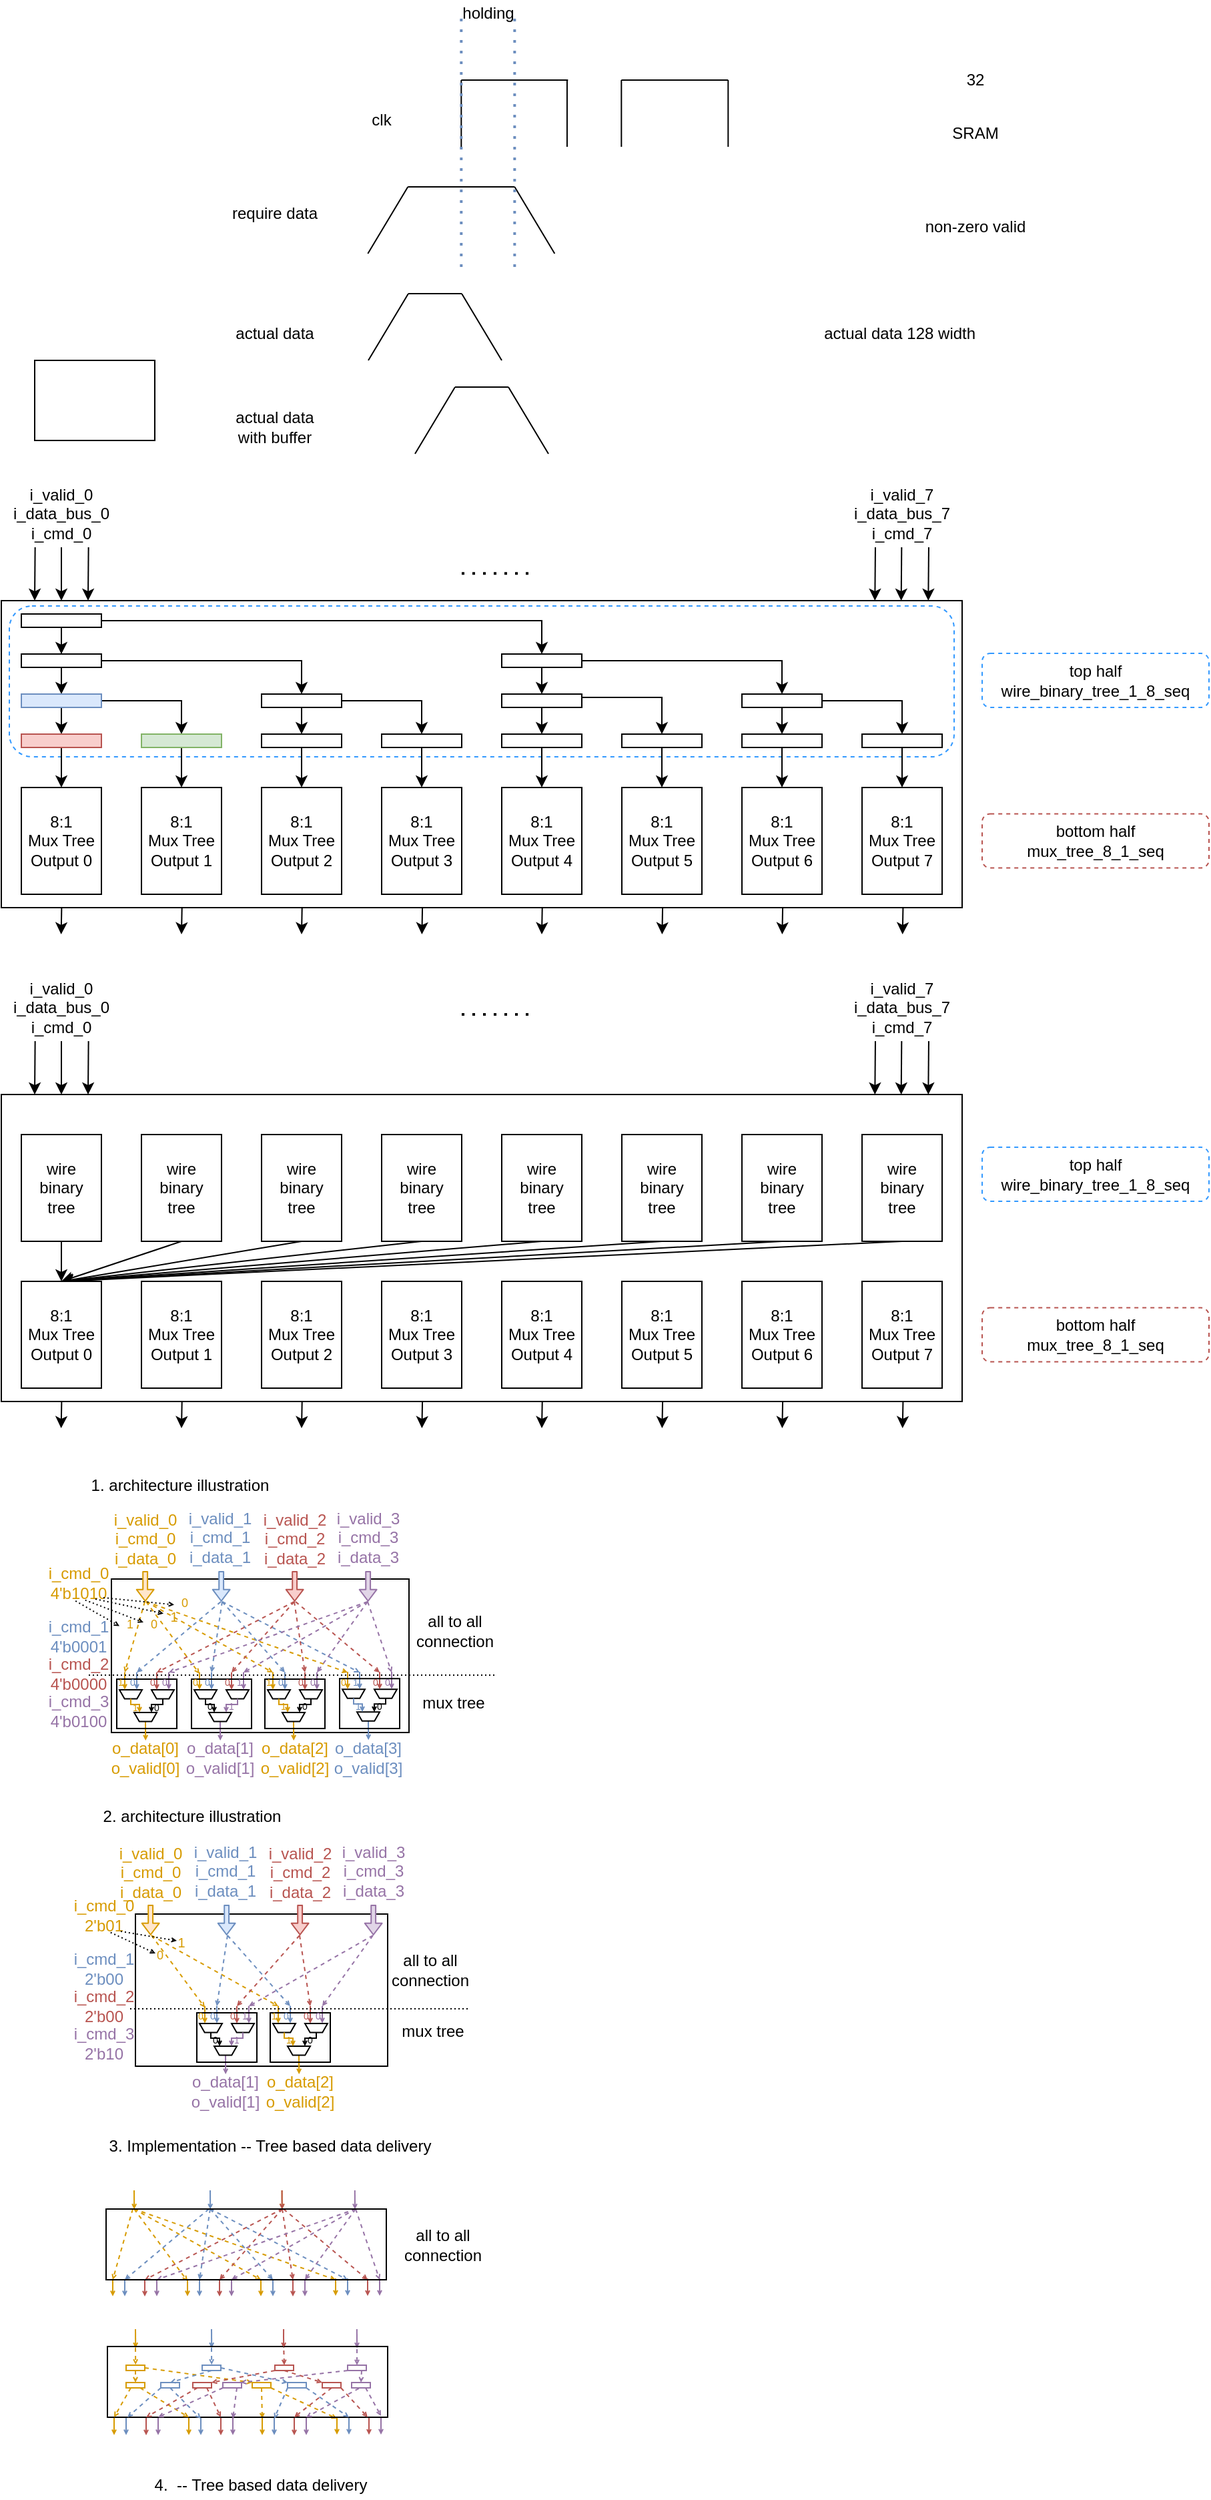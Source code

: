 <mxfile version="14.1.8" type="device" pages="2"><diagram id="qTymU-8CE_nm2P4dr9qN" name="DRBE Tiny 8:8"><mxGraphModel dx="1185" dy="1775" grid="0" gridSize="10" guides="1" tooltips="1" connect="1" arrows="1" fold="1" page="1" pageScale="1" pageWidth="850" pageHeight="1100" math="0" shadow="0"><root><mxCell id="0"/><mxCell id="1" parent="0"/><mxCell id="sUKqc1PdYbRRpmHrx_IQ-51" value="" style="rounded=0;whiteSpace=wrap;html=1;fillColor=none;" parent="1" vertex="1"><mxGeometry y="-650" width="720" height="230" as="geometry"/></mxCell><mxCell id="sUKqc1PdYbRRpmHrx_IQ-62" value="" style="rounded=1;whiteSpace=wrap;html=1;fillColor=none;dashed=1;strokeColor=#3399FF;" parent="1" vertex="1"><mxGeometry x="6" y="-646" width="708" height="113" as="geometry"/></mxCell><mxCell id="sUKqc1PdYbRRpmHrx_IQ-2" style="edgeStyle=orthogonalEdgeStyle;rounded=0;orthogonalLoop=1;jettySize=auto;html=1;entryX=0.5;entryY=0;entryDx=0;entryDy=0;" parent="1" source="sUKqc1PdYbRRpmHrx_IQ-1" target="sUKqc1PdYbRRpmHrx_IQ-3" edge="1"><mxGeometry relative="1" as="geometry"><mxPoint x="45" y="-630" as="targetPoint"/></mxGeometry></mxCell><mxCell id="sUKqc1PdYbRRpmHrx_IQ-5" style="edgeStyle=orthogonalEdgeStyle;rounded=0;orthogonalLoop=1;jettySize=auto;html=1;entryX=0.5;entryY=0;entryDx=0;entryDy=0;" parent="1" source="sUKqc1PdYbRRpmHrx_IQ-1" target="sUKqc1PdYbRRpmHrx_IQ-4" edge="1"><mxGeometry relative="1" as="geometry"/></mxCell><mxCell id="sUKqc1PdYbRRpmHrx_IQ-1" value="" style="rounded=0;whiteSpace=wrap;html=1;" parent="1" vertex="1"><mxGeometry x="15" y="-640" width="60" height="10" as="geometry"/></mxCell><mxCell id="sUKqc1PdYbRRpmHrx_IQ-22" style="edgeStyle=orthogonalEdgeStyle;rounded=0;orthogonalLoop=1;jettySize=auto;html=1;exitX=0.5;exitY=1;exitDx=0;exitDy=0;entryX=0.5;entryY=0;entryDx=0;entryDy=0;" parent="1" source="sUKqc1PdYbRRpmHrx_IQ-3" target="sUKqc1PdYbRRpmHrx_IQ-6" edge="1"><mxGeometry relative="1" as="geometry"/></mxCell><mxCell id="sUKqc1PdYbRRpmHrx_IQ-23" style="edgeStyle=orthogonalEdgeStyle;rounded=0;orthogonalLoop=1;jettySize=auto;html=1;exitX=1;exitY=0.5;exitDx=0;exitDy=0;entryX=0.5;entryY=0;entryDx=0;entryDy=0;" parent="1" source="sUKqc1PdYbRRpmHrx_IQ-3" target="sUKqc1PdYbRRpmHrx_IQ-10" edge="1"><mxGeometry relative="1" as="geometry"/></mxCell><mxCell id="sUKqc1PdYbRRpmHrx_IQ-3" value="" style="rounded=0;whiteSpace=wrap;html=1;" parent="1" vertex="1"><mxGeometry x="15" y="-610" width="60" height="10" as="geometry"/></mxCell><mxCell id="sUKqc1PdYbRRpmHrx_IQ-24" style="edgeStyle=orthogonalEdgeStyle;rounded=0;orthogonalLoop=1;jettySize=auto;html=1;exitX=0.5;exitY=1;exitDx=0;exitDy=0;entryX=0.5;entryY=0;entryDx=0;entryDy=0;" parent="1" source="sUKqc1PdYbRRpmHrx_IQ-4" target="sUKqc1PdYbRRpmHrx_IQ-14" edge="1"><mxGeometry relative="1" as="geometry"/></mxCell><mxCell id="sUKqc1PdYbRRpmHrx_IQ-25" style="edgeStyle=orthogonalEdgeStyle;rounded=0;orthogonalLoop=1;jettySize=auto;html=1;exitX=1;exitY=0.5;exitDx=0;exitDy=0;" parent="1" source="sUKqc1PdYbRRpmHrx_IQ-4" target="sUKqc1PdYbRRpmHrx_IQ-18" edge="1"><mxGeometry relative="1" as="geometry"/></mxCell><mxCell id="sUKqc1PdYbRRpmHrx_IQ-4" value="" style="rounded=0;whiteSpace=wrap;html=1;" parent="1" vertex="1"><mxGeometry x="375" y="-610" width="60" height="10" as="geometry"/></mxCell><mxCell id="sUKqc1PdYbRRpmHrx_IQ-26" style="edgeStyle=orthogonalEdgeStyle;rounded=0;orthogonalLoop=1;jettySize=auto;html=1;exitX=0.5;exitY=1;exitDx=0;exitDy=0;entryX=0.5;entryY=0;entryDx=0;entryDy=0;" parent="1" source="sUKqc1PdYbRRpmHrx_IQ-6" target="sUKqc1PdYbRRpmHrx_IQ-7" edge="1"><mxGeometry relative="1" as="geometry"/></mxCell><mxCell id="sUKqc1PdYbRRpmHrx_IQ-27" style="edgeStyle=orthogonalEdgeStyle;rounded=0;orthogonalLoop=1;jettySize=auto;html=1;exitX=1;exitY=0.5;exitDx=0;exitDy=0;entryX=0.5;entryY=0;entryDx=0;entryDy=0;" parent="1" source="sUKqc1PdYbRRpmHrx_IQ-6" target="sUKqc1PdYbRRpmHrx_IQ-9" edge="1"><mxGeometry relative="1" as="geometry"/></mxCell><mxCell id="sUKqc1PdYbRRpmHrx_IQ-6" value="" style="rounded=0;whiteSpace=wrap;html=1;fillColor=#dae8fc;strokeColor=#6c8ebf;" parent="1" vertex="1"><mxGeometry x="15" y="-580" width="60" height="10" as="geometry"/></mxCell><mxCell id="sUKqc1PdYbRRpmHrx_IQ-43" style="edgeStyle=orthogonalEdgeStyle;rounded=0;orthogonalLoop=1;jettySize=auto;html=1;exitX=0.5;exitY=1;exitDx=0;exitDy=0;entryX=0.5;entryY=0;entryDx=0;entryDy=0;" parent="1" source="sUKqc1PdYbRRpmHrx_IQ-7" target="sUKqc1PdYbRRpmHrx_IQ-34" edge="1"><mxGeometry relative="1" as="geometry"/></mxCell><mxCell id="sUKqc1PdYbRRpmHrx_IQ-7" value="" style="rounded=0;whiteSpace=wrap;html=1;fillColor=#f8cecc;strokeColor=#b85450;" parent="1" vertex="1"><mxGeometry x="15" y="-550" width="60" height="10" as="geometry"/></mxCell><mxCell id="sUKqc1PdYbRRpmHrx_IQ-44" style="edgeStyle=orthogonalEdgeStyle;rounded=0;orthogonalLoop=1;jettySize=auto;html=1;exitX=0.5;exitY=1;exitDx=0;exitDy=0;entryX=0.5;entryY=0;entryDx=0;entryDy=0;" parent="1" source="sUKqc1PdYbRRpmHrx_IQ-9" target="sUKqc1PdYbRRpmHrx_IQ-36" edge="1"><mxGeometry relative="1" as="geometry"/></mxCell><mxCell id="sUKqc1PdYbRRpmHrx_IQ-9" value="" style="rounded=0;whiteSpace=wrap;html=1;fillColor=#d5e8d4;strokeColor=#82b366;" parent="1" vertex="1"><mxGeometry x="105" y="-550" width="60" height="10" as="geometry"/></mxCell><mxCell id="sUKqc1PdYbRRpmHrx_IQ-28" style="edgeStyle=orthogonalEdgeStyle;rounded=0;orthogonalLoop=1;jettySize=auto;html=1;exitX=0.5;exitY=1;exitDx=0;exitDy=0;entryX=0.5;entryY=0;entryDx=0;entryDy=0;" parent="1" source="sUKqc1PdYbRRpmHrx_IQ-10" target="sUKqc1PdYbRRpmHrx_IQ-11" edge="1"><mxGeometry relative="1" as="geometry"/></mxCell><mxCell id="sUKqc1PdYbRRpmHrx_IQ-29" style="edgeStyle=orthogonalEdgeStyle;rounded=0;orthogonalLoop=1;jettySize=auto;html=1;exitX=1;exitY=0.5;exitDx=0;exitDy=0;entryX=0.5;entryY=0;entryDx=0;entryDy=0;" parent="1" source="sUKqc1PdYbRRpmHrx_IQ-10" target="sUKqc1PdYbRRpmHrx_IQ-13" edge="1"><mxGeometry relative="1" as="geometry"/></mxCell><mxCell id="sUKqc1PdYbRRpmHrx_IQ-10" value="" style="rounded=0;whiteSpace=wrap;html=1;" parent="1" vertex="1"><mxGeometry x="195" y="-580" width="60" height="10" as="geometry"/></mxCell><mxCell id="sUKqc1PdYbRRpmHrx_IQ-45" style="edgeStyle=orthogonalEdgeStyle;rounded=0;orthogonalLoop=1;jettySize=auto;html=1;exitX=0.5;exitY=1;exitDx=0;exitDy=0;entryX=0.5;entryY=0;entryDx=0;entryDy=0;" parent="1" source="sUKqc1PdYbRRpmHrx_IQ-11" target="sUKqc1PdYbRRpmHrx_IQ-37" edge="1"><mxGeometry relative="1" as="geometry"/></mxCell><mxCell id="sUKqc1PdYbRRpmHrx_IQ-11" value="" style="rounded=0;whiteSpace=wrap;html=1;" parent="1" vertex="1"><mxGeometry x="195" y="-550" width="60" height="10" as="geometry"/></mxCell><mxCell id="sUKqc1PdYbRRpmHrx_IQ-46" style="edgeStyle=orthogonalEdgeStyle;rounded=0;orthogonalLoop=1;jettySize=auto;html=1;exitX=0.5;exitY=1;exitDx=0;exitDy=0;entryX=0.5;entryY=0;entryDx=0;entryDy=0;" parent="1" source="sUKqc1PdYbRRpmHrx_IQ-13" target="sUKqc1PdYbRRpmHrx_IQ-38" edge="1"><mxGeometry relative="1" as="geometry"/></mxCell><mxCell id="sUKqc1PdYbRRpmHrx_IQ-13" value="" style="rounded=0;whiteSpace=wrap;html=1;" parent="1" vertex="1"><mxGeometry x="285" y="-550" width="60" height="10" as="geometry"/></mxCell><mxCell id="sUKqc1PdYbRRpmHrx_IQ-30" style="edgeStyle=orthogonalEdgeStyle;rounded=0;orthogonalLoop=1;jettySize=auto;html=1;exitX=0.5;exitY=1;exitDx=0;exitDy=0;entryX=0.5;entryY=0;entryDx=0;entryDy=0;" parent="1" source="sUKqc1PdYbRRpmHrx_IQ-14" target="sUKqc1PdYbRRpmHrx_IQ-15" edge="1"><mxGeometry relative="1" as="geometry"/></mxCell><mxCell id="sUKqc1PdYbRRpmHrx_IQ-31" style="edgeStyle=orthogonalEdgeStyle;rounded=0;orthogonalLoop=1;jettySize=auto;html=1;exitX=1;exitY=0.25;exitDx=0;exitDy=0;entryX=0.5;entryY=0;entryDx=0;entryDy=0;" parent="1" source="sUKqc1PdYbRRpmHrx_IQ-14" target="sUKqc1PdYbRRpmHrx_IQ-17" edge="1"><mxGeometry relative="1" as="geometry"/></mxCell><mxCell id="sUKqc1PdYbRRpmHrx_IQ-14" value="" style="rounded=0;whiteSpace=wrap;html=1;" parent="1" vertex="1"><mxGeometry x="375" y="-580" width="60" height="10" as="geometry"/></mxCell><mxCell id="sUKqc1PdYbRRpmHrx_IQ-47" style="edgeStyle=orthogonalEdgeStyle;rounded=0;orthogonalLoop=1;jettySize=auto;html=1;exitX=0.5;exitY=1;exitDx=0;exitDy=0;entryX=0.5;entryY=0;entryDx=0;entryDy=0;" parent="1" source="sUKqc1PdYbRRpmHrx_IQ-15" target="sUKqc1PdYbRRpmHrx_IQ-39" edge="1"><mxGeometry relative="1" as="geometry"/></mxCell><mxCell id="sUKqc1PdYbRRpmHrx_IQ-15" value="" style="rounded=0;whiteSpace=wrap;html=1;" parent="1" vertex="1"><mxGeometry x="375" y="-550" width="60" height="10" as="geometry"/></mxCell><mxCell id="sUKqc1PdYbRRpmHrx_IQ-48" style="edgeStyle=orthogonalEdgeStyle;rounded=0;orthogonalLoop=1;jettySize=auto;html=1;exitX=0.5;exitY=1;exitDx=0;exitDy=0;entryX=0.5;entryY=0;entryDx=0;entryDy=0;" parent="1" source="sUKqc1PdYbRRpmHrx_IQ-17" target="sUKqc1PdYbRRpmHrx_IQ-40" edge="1"><mxGeometry relative="1" as="geometry"/></mxCell><mxCell id="sUKqc1PdYbRRpmHrx_IQ-17" value="" style="rounded=0;whiteSpace=wrap;html=1;" parent="1" vertex="1"><mxGeometry x="465" y="-550" width="60" height="10" as="geometry"/></mxCell><mxCell id="sUKqc1PdYbRRpmHrx_IQ-32" style="edgeStyle=orthogonalEdgeStyle;rounded=0;orthogonalLoop=1;jettySize=auto;html=1;exitX=0.5;exitY=1;exitDx=0;exitDy=0;entryX=0.5;entryY=0;entryDx=0;entryDy=0;" parent="1" source="sUKqc1PdYbRRpmHrx_IQ-18" target="sUKqc1PdYbRRpmHrx_IQ-19" edge="1"><mxGeometry relative="1" as="geometry"/></mxCell><mxCell id="sUKqc1PdYbRRpmHrx_IQ-33" style="edgeStyle=orthogonalEdgeStyle;rounded=0;orthogonalLoop=1;jettySize=auto;html=1;exitX=1;exitY=0.5;exitDx=0;exitDy=0;entryX=0.5;entryY=0;entryDx=0;entryDy=0;" parent="1" source="sUKqc1PdYbRRpmHrx_IQ-18" target="sUKqc1PdYbRRpmHrx_IQ-21" edge="1"><mxGeometry relative="1" as="geometry"/></mxCell><mxCell id="sUKqc1PdYbRRpmHrx_IQ-18" value="" style="rounded=0;whiteSpace=wrap;html=1;" parent="1" vertex="1"><mxGeometry x="555" y="-580" width="60" height="10" as="geometry"/></mxCell><mxCell id="sUKqc1PdYbRRpmHrx_IQ-49" style="edgeStyle=orthogonalEdgeStyle;rounded=0;orthogonalLoop=1;jettySize=auto;html=1;exitX=0.5;exitY=1;exitDx=0;exitDy=0;entryX=0.5;entryY=0;entryDx=0;entryDy=0;" parent="1" source="sUKqc1PdYbRRpmHrx_IQ-19" target="sUKqc1PdYbRRpmHrx_IQ-41" edge="1"><mxGeometry relative="1" as="geometry"/></mxCell><mxCell id="sUKqc1PdYbRRpmHrx_IQ-19" value="" style="rounded=0;whiteSpace=wrap;html=1;" parent="1" vertex="1"><mxGeometry x="555" y="-550" width="60" height="10" as="geometry"/></mxCell><mxCell id="sUKqc1PdYbRRpmHrx_IQ-50" style="edgeStyle=orthogonalEdgeStyle;rounded=0;orthogonalLoop=1;jettySize=auto;html=1;exitX=0.5;exitY=1;exitDx=0;exitDy=0;entryX=0.5;entryY=0;entryDx=0;entryDy=0;" parent="1" source="sUKqc1PdYbRRpmHrx_IQ-21" target="sUKqc1PdYbRRpmHrx_IQ-42" edge="1"><mxGeometry relative="1" as="geometry"/></mxCell><mxCell id="sUKqc1PdYbRRpmHrx_IQ-21" value="" style="rounded=0;whiteSpace=wrap;html=1;" parent="1" vertex="1"><mxGeometry x="645" y="-550" width="60" height="10" as="geometry"/></mxCell><mxCell id="sUKqc1PdYbRRpmHrx_IQ-34" value="8:1&lt;br&gt;Mux Tree&lt;br&gt;Output 0" style="rounded=0;whiteSpace=wrap;html=1;" parent="1" vertex="1"><mxGeometry x="15" y="-510" width="60" height="80" as="geometry"/></mxCell><mxCell id="sUKqc1PdYbRRpmHrx_IQ-36" value="8:1&lt;br&gt;Mux Tree&lt;br&gt;Output 1" style="rounded=0;whiteSpace=wrap;html=1;" parent="1" vertex="1"><mxGeometry x="105" y="-510" width="60" height="80" as="geometry"/></mxCell><mxCell id="sUKqc1PdYbRRpmHrx_IQ-37" value="8:1&lt;br&gt;Mux Tree&lt;br&gt;Output 2" style="rounded=0;whiteSpace=wrap;html=1;" parent="1" vertex="1"><mxGeometry x="195" y="-510" width="60" height="80" as="geometry"/></mxCell><mxCell id="sUKqc1PdYbRRpmHrx_IQ-38" value="8:1&lt;br&gt;Mux Tree&lt;br&gt;Output 3" style="rounded=0;whiteSpace=wrap;html=1;" parent="1" vertex="1"><mxGeometry x="285" y="-510" width="60" height="80" as="geometry"/></mxCell><mxCell id="sUKqc1PdYbRRpmHrx_IQ-39" value="8:1&lt;br&gt;Mux Tree&lt;br&gt;Output 4" style="rounded=0;whiteSpace=wrap;html=1;" parent="1" vertex="1"><mxGeometry x="375" y="-510" width="60" height="80" as="geometry"/></mxCell><mxCell id="sUKqc1PdYbRRpmHrx_IQ-40" value="8:1&lt;br&gt;Mux Tree&lt;br&gt;Output 5" style="rounded=0;whiteSpace=wrap;html=1;" parent="1" vertex="1"><mxGeometry x="465" y="-510" width="60" height="80" as="geometry"/></mxCell><mxCell id="sUKqc1PdYbRRpmHrx_IQ-41" value="8:1&lt;br&gt;Mux Tree&lt;br&gt;Output 6" style="rounded=0;whiteSpace=wrap;html=1;" parent="1" vertex="1"><mxGeometry x="555" y="-510" width="60" height="80" as="geometry"/></mxCell><mxCell id="sUKqc1PdYbRRpmHrx_IQ-42" value="8:1&lt;br&gt;Mux Tree&lt;br&gt;Output 7" style="rounded=0;whiteSpace=wrap;html=1;" parent="1" vertex="1"><mxGeometry x="645" y="-510" width="60" height="80" as="geometry"/></mxCell><mxCell id="sUKqc1PdYbRRpmHrx_IQ-52" value="" style="endArrow=classic;html=1;exitX=0.5;exitY=1;exitDx=0;exitDy=0;" parent="1" source="sUKqc1PdYbRRpmHrx_IQ-59" edge="1"><mxGeometry width="50" height="50" relative="1" as="geometry"><mxPoint x="45" y="-692" as="sourcePoint"/><mxPoint x="45" y="-650" as="targetPoint"/></mxGeometry></mxCell><mxCell id="sUKqc1PdYbRRpmHrx_IQ-53" value="" style="endArrow=classic;html=1;entryX=0.069;entryY=0;entryDx=0;entryDy=0;entryPerimeter=0;" parent="1" edge="1"><mxGeometry width="50" height="50" relative="1" as="geometry"><mxPoint x="65.32" y="-690" as="sourcePoint"/><mxPoint x="65.0" y="-650" as="targetPoint"/></mxGeometry></mxCell><mxCell id="sUKqc1PdYbRRpmHrx_IQ-54" value="" style="endArrow=classic;html=1;" parent="1" edge="1"><mxGeometry width="50" height="50" relative="1" as="geometry"><mxPoint x="25.32" y="-690" as="sourcePoint"/><mxPoint x="25" y="-650" as="targetPoint"/></mxGeometry></mxCell><mxCell id="sUKqc1PdYbRRpmHrx_IQ-55" value="" style="endArrow=none;dashed=1;html=1;dashPattern=1 3;strokeWidth=2;" parent="1" edge="1"><mxGeometry width="50" height="50" relative="1" as="geometry"><mxPoint x="345" y="-670.34" as="sourcePoint"/><mxPoint x="395" y="-670.34" as="targetPoint"/></mxGeometry></mxCell><mxCell id="sUKqc1PdYbRRpmHrx_IQ-56" value="" style="endArrow=classic;html=1;entryX=0.069;entryY=0;entryDx=0;entryDy=0;entryPerimeter=0;" parent="1" edge="1"><mxGeometry width="50" height="50" relative="1" as="geometry"><mxPoint x="674.66" y="-690" as="sourcePoint"/><mxPoint x="674.34" y="-650" as="targetPoint"/></mxGeometry></mxCell><mxCell id="sUKqc1PdYbRRpmHrx_IQ-57" value="" style="endArrow=classic;html=1;entryX=0.069;entryY=0;entryDx=0;entryDy=0;entryPerimeter=0;" parent="1" edge="1"><mxGeometry width="50" height="50" relative="1" as="geometry"><mxPoint x="694.98" y="-690" as="sourcePoint"/><mxPoint x="694.66" y="-650" as="targetPoint"/></mxGeometry></mxCell><mxCell id="sUKqc1PdYbRRpmHrx_IQ-58" value="" style="endArrow=classic;html=1;entryX=0.069;entryY=0;entryDx=0;entryDy=0;entryPerimeter=0;" parent="1" edge="1"><mxGeometry width="50" height="50" relative="1" as="geometry"><mxPoint x="654.98" y="-690" as="sourcePoint"/><mxPoint x="654.66" y="-650" as="targetPoint"/></mxGeometry></mxCell><mxCell id="sUKqc1PdYbRRpmHrx_IQ-59" value="i_valid_0&lt;br&gt;i_data_bus_0&lt;br&gt;i_cmd_0" style="text;html=1;strokeColor=none;fillColor=none;align=center;verticalAlign=middle;whiteSpace=wrap;rounded=0;" parent="1" vertex="1"><mxGeometry x="5" y="-740" width="80" height="50" as="geometry"/></mxCell><mxCell id="sUKqc1PdYbRRpmHrx_IQ-60" value="i_valid_7&lt;br&gt;i_data_bus_7&lt;br&gt;i_cmd_7" style="text;html=1;strokeColor=none;fillColor=none;align=center;verticalAlign=middle;whiteSpace=wrap;rounded=0;" parent="1" vertex="1"><mxGeometry x="635" y="-740" width="80" height="50" as="geometry"/></mxCell><mxCell id="sUKqc1PdYbRRpmHrx_IQ-64" value="top half&lt;br&gt;wire_binary_tree_1_8_seq" style="rounded=1;whiteSpace=wrap;html=1;dashed=1;strokeColor=#3399FF;fillColor=none;" parent="1" vertex="1"><mxGeometry x="735" y="-610.5" width="170" height="40.5" as="geometry"/></mxCell><mxCell id="sUKqc1PdYbRRpmHrx_IQ-65" value="bottom half&lt;br&gt;mux_tree_8_1_seq" style="rounded=1;whiteSpace=wrap;html=1;dashed=1;strokeColor=#b85450;fillColor=none;" parent="1" vertex="1"><mxGeometry x="735" y="-490.25" width="170" height="40.5" as="geometry"/></mxCell><mxCell id="sUKqc1PdYbRRpmHrx_IQ-67" value="" style="endArrow=classic;html=1;exitX=0.188;exitY=1;exitDx=0;exitDy=0;exitPerimeter=0;" parent="1" source="sUKqc1PdYbRRpmHrx_IQ-51" edge="1"><mxGeometry width="50" height="50" relative="1" as="geometry"><mxPoint x="135" y="-410" as="sourcePoint"/><mxPoint x="135" y="-400" as="targetPoint"/></mxGeometry></mxCell><mxCell id="sUKqc1PdYbRRpmHrx_IQ-71" value="" style="endArrow=classic;html=1;exitX=0.188;exitY=1;exitDx=0;exitDy=0;exitPerimeter=0;" parent="1" edge="1"><mxGeometry width="50" height="50" relative="1" as="geometry"><mxPoint x="45.18" y="-420" as="sourcePoint"/><mxPoint x="44.82" y="-400" as="targetPoint"/></mxGeometry></mxCell><mxCell id="sUKqc1PdYbRRpmHrx_IQ-72" value="" style="endArrow=classic;html=1;exitX=0.188;exitY=1;exitDx=0;exitDy=0;exitPerimeter=0;" parent="1" edge="1"><mxGeometry width="50" height="50" relative="1" as="geometry"><mxPoint x="315.54" y="-420" as="sourcePoint"/><mxPoint x="315.18" y="-400" as="targetPoint"/></mxGeometry></mxCell><mxCell id="sUKqc1PdYbRRpmHrx_IQ-73" value="" style="endArrow=classic;html=1;exitX=0.188;exitY=1;exitDx=0;exitDy=0;exitPerimeter=0;" parent="1" edge="1"><mxGeometry width="50" height="50" relative="1" as="geometry"><mxPoint x="225.36" y="-420" as="sourcePoint"/><mxPoint x="225.0" y="-400" as="targetPoint"/></mxGeometry></mxCell><mxCell id="sUKqc1PdYbRRpmHrx_IQ-74" value="" style="endArrow=classic;html=1;exitX=0.188;exitY=1;exitDx=0;exitDy=0;exitPerimeter=0;" parent="1" edge="1"><mxGeometry width="50" height="50" relative="1" as="geometry"><mxPoint x="495.54" y="-420" as="sourcePoint"/><mxPoint x="495.18" y="-400" as="targetPoint"/></mxGeometry></mxCell><mxCell id="sUKqc1PdYbRRpmHrx_IQ-75" value="" style="endArrow=classic;html=1;exitX=0.188;exitY=1;exitDx=0;exitDy=0;exitPerimeter=0;" parent="1" edge="1"><mxGeometry width="50" height="50" relative="1" as="geometry"><mxPoint x="405.36" y="-420" as="sourcePoint"/><mxPoint x="405.0" y="-400" as="targetPoint"/></mxGeometry></mxCell><mxCell id="sUKqc1PdYbRRpmHrx_IQ-76" value="" style="endArrow=classic;html=1;exitX=0.188;exitY=1;exitDx=0;exitDy=0;exitPerimeter=0;" parent="1" edge="1"><mxGeometry width="50" height="50" relative="1" as="geometry"><mxPoint x="675.72" y="-420" as="sourcePoint"/><mxPoint x="675.36" y="-400" as="targetPoint"/></mxGeometry></mxCell><mxCell id="sUKqc1PdYbRRpmHrx_IQ-77" value="" style="endArrow=classic;html=1;exitX=0.188;exitY=1;exitDx=0;exitDy=0;exitPerimeter=0;" parent="1" edge="1"><mxGeometry width="50" height="50" relative="1" as="geometry"><mxPoint x="585.54" y="-420" as="sourcePoint"/><mxPoint x="585.18" y="-400" as="targetPoint"/></mxGeometry></mxCell><mxCell id="sUKqc1PdYbRRpmHrx_IQ-78" value="" style="rounded=0;whiteSpace=wrap;html=1;fillColor=none;" parent="1" vertex="1"><mxGeometry y="-280" width="720" height="230" as="geometry"/></mxCell><mxCell id="sUKqc1PdYbRRpmHrx_IQ-92" style="edgeStyle=orthogonalEdgeStyle;rounded=0;orthogonalLoop=1;jettySize=auto;html=1;exitX=0.5;exitY=1;exitDx=0;exitDy=0;entryX=0.5;entryY=0;entryDx=0;entryDy=0;" parent="1" target="sUKqc1PdYbRRpmHrx_IQ-117" edge="1"><mxGeometry relative="1" as="geometry"><mxPoint x="45" y="-170" as="sourcePoint"/></mxGeometry></mxCell><mxCell id="sUKqc1PdYbRRpmHrx_IQ-94" style="rounded=0;orthogonalLoop=1;jettySize=auto;html=1;exitX=0.5;exitY=1;exitDx=0;exitDy=0;entryX=0.5;entryY=0;entryDx=0;entryDy=0;" parent="1" target="sUKqc1PdYbRRpmHrx_IQ-117" edge="1"><mxGeometry relative="1" as="geometry"><mxPoint x="135" y="-170" as="sourcePoint"/></mxGeometry></mxCell><mxCell id="sUKqc1PdYbRRpmHrx_IQ-99" style="rounded=0;orthogonalLoop=1;jettySize=auto;html=1;exitX=0.5;exitY=1;exitDx=0;exitDy=0;entryX=0.5;entryY=0;entryDx=0;entryDy=0;" parent="1" target="sUKqc1PdYbRRpmHrx_IQ-117" edge="1"><mxGeometry relative="1" as="geometry"><mxPoint x="225" y="-170" as="sourcePoint"/></mxGeometry></mxCell><mxCell id="sUKqc1PdYbRRpmHrx_IQ-101" style="rounded=0;orthogonalLoop=1;jettySize=auto;html=1;exitX=0.5;exitY=1;exitDx=0;exitDy=0;entryX=0.5;entryY=0;entryDx=0;entryDy=0;" parent="1" target="sUKqc1PdYbRRpmHrx_IQ-117" edge="1"><mxGeometry relative="1" as="geometry"><mxPoint x="315" y="-170" as="sourcePoint"/></mxGeometry></mxCell><mxCell id="sUKqc1PdYbRRpmHrx_IQ-106" style="rounded=0;orthogonalLoop=1;jettySize=auto;html=1;exitX=0.5;exitY=1;exitDx=0;exitDy=0;entryX=0.5;entryY=0;entryDx=0;entryDy=0;" parent="1" target="sUKqc1PdYbRRpmHrx_IQ-117" edge="1"><mxGeometry relative="1" as="geometry"><mxPoint x="405" y="-170" as="sourcePoint"/></mxGeometry></mxCell><mxCell id="sUKqc1PdYbRRpmHrx_IQ-108" style="rounded=0;orthogonalLoop=1;jettySize=auto;html=1;exitX=0.5;exitY=1;exitDx=0;exitDy=0;entryX=0.5;entryY=0;entryDx=0;entryDy=0;" parent="1" target="sUKqc1PdYbRRpmHrx_IQ-117" edge="1"><mxGeometry relative="1" as="geometry"><mxPoint x="495" y="-170" as="sourcePoint"/></mxGeometry></mxCell><mxCell id="sUKqc1PdYbRRpmHrx_IQ-113" style="rounded=0;orthogonalLoop=1;jettySize=auto;html=1;exitX=0.5;exitY=1;exitDx=0;exitDy=0;entryX=0.5;entryY=0;entryDx=0;entryDy=0;" parent="1" target="sUKqc1PdYbRRpmHrx_IQ-117" edge="1"><mxGeometry relative="1" as="geometry"><mxPoint x="585" y="-170" as="sourcePoint"/></mxGeometry></mxCell><mxCell id="sUKqc1PdYbRRpmHrx_IQ-115" style="rounded=0;orthogonalLoop=1;jettySize=auto;html=1;exitX=0.5;exitY=1;exitDx=0;exitDy=0;entryX=0.5;entryY=0;entryDx=0;entryDy=0;" parent="1" target="sUKqc1PdYbRRpmHrx_IQ-117" edge="1"><mxGeometry relative="1" as="geometry"><mxPoint x="675" y="-170" as="sourcePoint"/></mxGeometry></mxCell><mxCell id="sUKqc1PdYbRRpmHrx_IQ-117" value="8:1&lt;br&gt;Mux Tree&lt;br&gt;Output 0" style="rounded=0;whiteSpace=wrap;html=1;" parent="1" vertex="1"><mxGeometry x="15" y="-140" width="60" height="80" as="geometry"/></mxCell><mxCell id="sUKqc1PdYbRRpmHrx_IQ-118" value="8:1&lt;br&gt;Mux Tree&lt;br&gt;Output 1" style="rounded=0;whiteSpace=wrap;html=1;" parent="1" vertex="1"><mxGeometry x="105" y="-140" width="60" height="80" as="geometry"/></mxCell><mxCell id="sUKqc1PdYbRRpmHrx_IQ-119" value="8:1&lt;br&gt;Mux Tree&lt;br&gt;Output 2" style="rounded=0;whiteSpace=wrap;html=1;" parent="1" vertex="1"><mxGeometry x="195" y="-140" width="60" height="80" as="geometry"/></mxCell><mxCell id="sUKqc1PdYbRRpmHrx_IQ-120" value="8:1&lt;br&gt;Mux Tree&lt;br&gt;Output 3" style="rounded=0;whiteSpace=wrap;html=1;" parent="1" vertex="1"><mxGeometry x="285" y="-140" width="60" height="80" as="geometry"/></mxCell><mxCell id="sUKqc1PdYbRRpmHrx_IQ-121" value="8:1&lt;br&gt;Mux Tree&lt;br&gt;Output 4" style="rounded=0;whiteSpace=wrap;html=1;" parent="1" vertex="1"><mxGeometry x="375" y="-140" width="60" height="80" as="geometry"/></mxCell><mxCell id="sUKqc1PdYbRRpmHrx_IQ-122" value="8:1&lt;br&gt;Mux Tree&lt;br&gt;Output 5" style="rounded=0;whiteSpace=wrap;html=1;" parent="1" vertex="1"><mxGeometry x="465" y="-140" width="60" height="80" as="geometry"/></mxCell><mxCell id="sUKqc1PdYbRRpmHrx_IQ-123" value="8:1&lt;br&gt;Mux Tree&lt;br&gt;Output 6" style="rounded=0;whiteSpace=wrap;html=1;" parent="1" vertex="1"><mxGeometry x="555" y="-140" width="60" height="80" as="geometry"/></mxCell><mxCell id="sUKqc1PdYbRRpmHrx_IQ-124" value="8:1&lt;br&gt;Mux Tree&lt;br&gt;Output 7" style="rounded=0;whiteSpace=wrap;html=1;" parent="1" vertex="1"><mxGeometry x="645" y="-140" width="60" height="80" as="geometry"/></mxCell><mxCell id="sUKqc1PdYbRRpmHrx_IQ-125" value="" style="endArrow=classic;html=1;exitX=0.5;exitY=1;exitDx=0;exitDy=0;" parent="1" source="sUKqc1PdYbRRpmHrx_IQ-132" edge="1"><mxGeometry width="50" height="50" relative="1" as="geometry"><mxPoint x="45" y="-322" as="sourcePoint"/><mxPoint x="45" y="-280" as="targetPoint"/></mxGeometry></mxCell><mxCell id="sUKqc1PdYbRRpmHrx_IQ-126" value="" style="endArrow=classic;html=1;entryX=0.069;entryY=0;entryDx=0;entryDy=0;entryPerimeter=0;" parent="1" edge="1"><mxGeometry width="50" height="50" relative="1" as="geometry"><mxPoint x="65.32" y="-320" as="sourcePoint"/><mxPoint x="65" y="-280" as="targetPoint"/></mxGeometry></mxCell><mxCell id="sUKqc1PdYbRRpmHrx_IQ-127" value="" style="endArrow=classic;html=1;" parent="1" edge="1"><mxGeometry width="50" height="50" relative="1" as="geometry"><mxPoint x="25.32" y="-320" as="sourcePoint"/><mxPoint x="25" y="-280" as="targetPoint"/></mxGeometry></mxCell><mxCell id="sUKqc1PdYbRRpmHrx_IQ-128" value="" style="endArrow=none;dashed=1;html=1;dashPattern=1 3;strokeWidth=2;" parent="1" edge="1"><mxGeometry width="50" height="50" relative="1" as="geometry"><mxPoint x="345" y="-340" as="sourcePoint"/><mxPoint x="395" y="-340" as="targetPoint"/></mxGeometry></mxCell><mxCell id="sUKqc1PdYbRRpmHrx_IQ-129" value="" style="endArrow=classic;html=1;entryX=0.069;entryY=0;entryDx=0;entryDy=0;entryPerimeter=0;" parent="1" edge="1"><mxGeometry width="50" height="50" relative="1" as="geometry"><mxPoint x="674.66" y="-320" as="sourcePoint"/><mxPoint x="674.34" y="-280" as="targetPoint"/></mxGeometry></mxCell><mxCell id="sUKqc1PdYbRRpmHrx_IQ-130" value="" style="endArrow=classic;html=1;entryX=0.069;entryY=0;entryDx=0;entryDy=0;entryPerimeter=0;" parent="1" edge="1"><mxGeometry width="50" height="50" relative="1" as="geometry"><mxPoint x="694.98" y="-320" as="sourcePoint"/><mxPoint x="694.66" y="-280" as="targetPoint"/></mxGeometry></mxCell><mxCell id="sUKqc1PdYbRRpmHrx_IQ-131" value="" style="endArrow=classic;html=1;entryX=0.069;entryY=0;entryDx=0;entryDy=0;entryPerimeter=0;" parent="1" edge="1"><mxGeometry width="50" height="50" relative="1" as="geometry"><mxPoint x="654.98" y="-320" as="sourcePoint"/><mxPoint x="654.66" y="-280" as="targetPoint"/></mxGeometry></mxCell><mxCell id="sUKqc1PdYbRRpmHrx_IQ-132" value="i_valid_0&lt;br&gt;i_data_bus_0&lt;br&gt;i_cmd_0" style="text;html=1;strokeColor=none;fillColor=none;align=center;verticalAlign=middle;whiteSpace=wrap;rounded=0;" parent="1" vertex="1"><mxGeometry x="5" y="-370" width="80" height="50" as="geometry"/></mxCell><mxCell id="sUKqc1PdYbRRpmHrx_IQ-133" value="i_valid_7&lt;br&gt;i_data_bus_7&lt;br&gt;i_cmd_7" style="text;html=1;strokeColor=none;fillColor=none;align=center;verticalAlign=middle;whiteSpace=wrap;rounded=0;" parent="1" vertex="1"><mxGeometry x="635" y="-370" width="80" height="50" as="geometry"/></mxCell><mxCell id="sUKqc1PdYbRRpmHrx_IQ-134" value="top half&lt;br&gt;wire_binary_tree_1_8_seq" style="rounded=1;whiteSpace=wrap;html=1;dashed=1;strokeColor=#3399FF;fillColor=none;" parent="1" vertex="1"><mxGeometry x="735" y="-240.5" width="170" height="40.5" as="geometry"/></mxCell><mxCell id="sUKqc1PdYbRRpmHrx_IQ-135" value="bottom half&lt;br&gt;mux_tree_8_1_seq" style="rounded=1;whiteSpace=wrap;html=1;dashed=1;strokeColor=#b85450;fillColor=none;" parent="1" vertex="1"><mxGeometry x="735" y="-120.25" width="170" height="40.5" as="geometry"/></mxCell><mxCell id="sUKqc1PdYbRRpmHrx_IQ-136" value="" style="endArrow=classic;html=1;exitX=0.188;exitY=1;exitDx=0;exitDy=0;exitPerimeter=0;" parent="1" source="sUKqc1PdYbRRpmHrx_IQ-78" edge="1"><mxGeometry width="50" height="50" relative="1" as="geometry"><mxPoint x="135" y="-40" as="sourcePoint"/><mxPoint x="135" y="-30" as="targetPoint"/></mxGeometry></mxCell><mxCell id="sUKqc1PdYbRRpmHrx_IQ-137" value="" style="endArrow=classic;html=1;exitX=0.188;exitY=1;exitDx=0;exitDy=0;exitPerimeter=0;" parent="1" edge="1"><mxGeometry width="50" height="50" relative="1" as="geometry"><mxPoint x="45.18" y="-50" as="sourcePoint"/><mxPoint x="44.82" y="-30" as="targetPoint"/></mxGeometry></mxCell><mxCell id="sUKqc1PdYbRRpmHrx_IQ-138" value="" style="endArrow=classic;html=1;exitX=0.188;exitY=1;exitDx=0;exitDy=0;exitPerimeter=0;" parent="1" edge="1"><mxGeometry width="50" height="50" relative="1" as="geometry"><mxPoint x="315.54" y="-50" as="sourcePoint"/><mxPoint x="315.18" y="-30" as="targetPoint"/></mxGeometry></mxCell><mxCell id="sUKqc1PdYbRRpmHrx_IQ-139" value="" style="endArrow=classic;html=1;exitX=0.188;exitY=1;exitDx=0;exitDy=0;exitPerimeter=0;" parent="1" edge="1"><mxGeometry width="50" height="50" relative="1" as="geometry"><mxPoint x="225.36" y="-50" as="sourcePoint"/><mxPoint x="225" y="-30" as="targetPoint"/></mxGeometry></mxCell><mxCell id="sUKqc1PdYbRRpmHrx_IQ-140" value="" style="endArrow=classic;html=1;exitX=0.188;exitY=1;exitDx=0;exitDy=0;exitPerimeter=0;" parent="1" edge="1"><mxGeometry width="50" height="50" relative="1" as="geometry"><mxPoint x="495.54" y="-50" as="sourcePoint"/><mxPoint x="495.18" y="-30" as="targetPoint"/></mxGeometry></mxCell><mxCell id="sUKqc1PdYbRRpmHrx_IQ-141" value="" style="endArrow=classic;html=1;exitX=0.188;exitY=1;exitDx=0;exitDy=0;exitPerimeter=0;" parent="1" edge="1"><mxGeometry width="50" height="50" relative="1" as="geometry"><mxPoint x="405.36" y="-50" as="sourcePoint"/><mxPoint x="405" y="-30" as="targetPoint"/></mxGeometry></mxCell><mxCell id="sUKqc1PdYbRRpmHrx_IQ-142" value="" style="endArrow=classic;html=1;exitX=0.188;exitY=1;exitDx=0;exitDy=0;exitPerimeter=0;" parent="1" edge="1"><mxGeometry width="50" height="50" relative="1" as="geometry"><mxPoint x="675.72" y="-50" as="sourcePoint"/><mxPoint x="675.36" y="-30" as="targetPoint"/></mxGeometry></mxCell><mxCell id="sUKqc1PdYbRRpmHrx_IQ-143" value="" style="endArrow=classic;html=1;exitX=0.188;exitY=1;exitDx=0;exitDy=0;exitPerimeter=0;" parent="1" edge="1"><mxGeometry width="50" height="50" relative="1" as="geometry"><mxPoint x="585.54" y="-50" as="sourcePoint"/><mxPoint x="585.18" y="-30" as="targetPoint"/></mxGeometry></mxCell><mxCell id="sUKqc1PdYbRRpmHrx_IQ-144" value="wire&lt;br&gt;binary&lt;br&gt;tree" style="rounded=0;whiteSpace=wrap;html=1;" parent="1" vertex="1"><mxGeometry x="15" y="-250" width="60" height="80" as="geometry"/></mxCell><mxCell id="sUKqc1PdYbRRpmHrx_IQ-145" value="wire&lt;br&gt;binary&lt;br&gt;tree" style="rounded=0;whiteSpace=wrap;html=1;" parent="1" vertex="1"><mxGeometry x="105" y="-250" width="60" height="80" as="geometry"/></mxCell><mxCell id="sUKqc1PdYbRRpmHrx_IQ-146" value="wire&lt;br&gt;binary&lt;br&gt;tree" style="rounded=0;whiteSpace=wrap;html=1;" parent="1" vertex="1"><mxGeometry x="195" y="-250" width="60" height="80" as="geometry"/></mxCell><mxCell id="sUKqc1PdYbRRpmHrx_IQ-147" value="wire&lt;br&gt;binary&lt;br&gt;tree" style="rounded=0;whiteSpace=wrap;html=1;" parent="1" vertex="1"><mxGeometry x="285" y="-250" width="60" height="80" as="geometry"/></mxCell><mxCell id="sUKqc1PdYbRRpmHrx_IQ-148" value="wire&lt;br&gt;binary&lt;br&gt;tree" style="rounded=0;whiteSpace=wrap;html=1;" parent="1" vertex="1"><mxGeometry x="375" y="-250" width="60" height="80" as="geometry"/></mxCell><mxCell id="sUKqc1PdYbRRpmHrx_IQ-149" value="wire&lt;br&gt;binary&lt;br&gt;tree" style="rounded=0;whiteSpace=wrap;html=1;" parent="1" vertex="1"><mxGeometry x="465" y="-250" width="60" height="80" as="geometry"/></mxCell><mxCell id="sUKqc1PdYbRRpmHrx_IQ-150" value="wire&lt;br&gt;binary&lt;br&gt;tree" style="rounded=0;whiteSpace=wrap;html=1;" parent="1" vertex="1"><mxGeometry x="555" y="-250" width="60" height="80" as="geometry"/></mxCell><mxCell id="sUKqc1PdYbRRpmHrx_IQ-151" value="wire&lt;br&gt;binary&lt;br&gt;tree" style="rounded=0;whiteSpace=wrap;html=1;" parent="1" vertex="1"><mxGeometry x="645" y="-250" width="60" height="80" as="geometry"/></mxCell><mxCell id="gVHDsPJpxDOvdTUr6kDi-1" value="32" style="text;html=1;strokeColor=none;fillColor=none;align=center;verticalAlign=middle;whiteSpace=wrap;rounded=0;" parent="1" vertex="1"><mxGeometry x="600" y="-1050" width="260" height="20" as="geometry"/></mxCell><mxCell id="gVHDsPJpxDOvdTUr6kDi-2" value="SRAM" style="text;html=1;strokeColor=none;fillColor=none;align=center;verticalAlign=middle;whiteSpace=wrap;rounded=0;" parent="1" vertex="1"><mxGeometry x="600" y="-1010" width="260" height="20" as="geometry"/></mxCell><mxCell id="gVHDsPJpxDOvdTUr6kDi-3" value="non-zero valid" style="text;html=1;strokeColor=none;fillColor=none;align=center;verticalAlign=middle;whiteSpace=wrap;rounded=0;" parent="1" vertex="1"><mxGeometry x="600" y="-940" width="260" height="20" as="geometry"/></mxCell><mxCell id="gVHDsPJpxDOvdTUr6kDi-4" value="" style="rounded=0;whiteSpace=wrap;html=1;" parent="1" vertex="1"><mxGeometry x="25" y="-830" width="90" height="60" as="geometry"/></mxCell><mxCell id="gVHDsPJpxDOvdTUr6kDi-5" value="" style="endArrow=none;html=1;" parent="1" edge="1"><mxGeometry width="50" height="50" relative="1" as="geometry"><mxPoint x="344.66" y="-990" as="sourcePoint"/><mxPoint x="344.66" y="-1040" as="targetPoint"/></mxGeometry></mxCell><mxCell id="gVHDsPJpxDOvdTUr6kDi-6" value="" style="endArrow=none;html=1;" parent="1" edge="1"><mxGeometry width="50" height="50" relative="1" as="geometry"><mxPoint x="344.66" y="-1040" as="sourcePoint"/><mxPoint x="424.66" y="-1040" as="targetPoint"/></mxGeometry></mxCell><mxCell id="gVHDsPJpxDOvdTUr6kDi-7" value="" style="endArrow=none;html=1;" parent="1" edge="1"><mxGeometry width="50" height="50" relative="1" as="geometry"><mxPoint x="423.97" y="-990" as="sourcePoint"/><mxPoint x="423.97" y="-1040" as="targetPoint"/></mxGeometry></mxCell><mxCell id="gVHDsPJpxDOvdTUr6kDi-8" value="" style="endArrow=none;html=1;" parent="1" edge="1"><mxGeometry width="50" height="50" relative="1" as="geometry"><mxPoint x="464.66" y="-990" as="sourcePoint"/><mxPoint x="464.66" y="-1040" as="targetPoint"/></mxGeometry></mxCell><mxCell id="gVHDsPJpxDOvdTUr6kDi-9" value="" style="endArrow=none;html=1;" parent="1" edge="1"><mxGeometry width="50" height="50" relative="1" as="geometry"><mxPoint x="464.66" y="-1040" as="sourcePoint"/><mxPoint x="544.66" y="-1040" as="targetPoint"/></mxGeometry></mxCell><mxCell id="gVHDsPJpxDOvdTUr6kDi-10" value="" style="endArrow=none;html=1;" parent="1" edge="1"><mxGeometry width="50" height="50" relative="1" as="geometry"><mxPoint x="544.66" y="-990" as="sourcePoint"/><mxPoint x="544.66" y="-1040" as="targetPoint"/></mxGeometry></mxCell><mxCell id="gVHDsPJpxDOvdTUr6kDi-11" value="clk" style="text;html=1;strokeColor=none;fillColor=none;align=center;verticalAlign=middle;whiteSpace=wrap;rounded=0;" parent="1" vertex="1"><mxGeometry x="264.66" y="-1020" width="40" height="20" as="geometry"/></mxCell><mxCell id="gVHDsPJpxDOvdTUr6kDi-12" value="" style="endArrow=none;html=1;" parent="1" edge="1"><mxGeometry width="50" height="50" relative="1" as="geometry"><mxPoint x="274.66" y="-910" as="sourcePoint"/><mxPoint x="304.66" y="-960" as="targetPoint"/></mxGeometry></mxCell><mxCell id="gVHDsPJpxDOvdTUr6kDi-13" value="" style="endArrow=none;html=1;" parent="1" edge="1"><mxGeometry width="50" height="50" relative="1" as="geometry"><mxPoint x="304.66" y="-960" as="sourcePoint"/><mxPoint x="384.66" y="-960" as="targetPoint"/></mxGeometry></mxCell><mxCell id="gVHDsPJpxDOvdTUr6kDi-14" value="" style="endArrow=none;html=1;" parent="1" edge="1"><mxGeometry width="50" height="50" relative="1" as="geometry"><mxPoint x="414.66" y="-910" as="sourcePoint"/><mxPoint x="384.66" y="-960" as="targetPoint"/></mxGeometry></mxCell><mxCell id="gVHDsPJpxDOvdTUr6kDi-15" value="" style="endArrow=none;dashed=1;html=1;dashPattern=1 3;strokeWidth=2;fillColor=#dae8fc;strokeColor=#6c8ebf;" parent="1" edge="1"><mxGeometry width="50" height="50" relative="1" as="geometry"><mxPoint x="384.66" y="-900" as="sourcePoint"/><mxPoint x="384.66" y="-1090" as="targetPoint"/></mxGeometry></mxCell><mxCell id="gVHDsPJpxDOvdTUr6kDi-16" value="" style="endArrow=none;dashed=1;html=1;dashPattern=1 3;strokeWidth=2;fillColor=#dae8fc;strokeColor=#6c8ebf;" parent="1" edge="1"><mxGeometry width="50" height="50" relative="1" as="geometry"><mxPoint x="344.66" y="-900" as="sourcePoint"/><mxPoint x="344.66" y="-1090" as="targetPoint"/></mxGeometry></mxCell><mxCell id="gVHDsPJpxDOvdTUr6kDi-17" value="holding" style="text;html=1;strokeColor=none;fillColor=none;align=center;verticalAlign=middle;whiteSpace=wrap;rounded=0;" parent="1" vertex="1"><mxGeometry x="344.66" y="-1100" width="40" height="20" as="geometry"/></mxCell><mxCell id="gVHDsPJpxDOvdTUr6kDi-18" value="" style="endArrow=none;html=1;" parent="1" edge="1"><mxGeometry width="50" height="50" relative="1" as="geometry"><mxPoint x="275.0" y="-830" as="sourcePoint"/><mxPoint x="305.0" y="-880" as="targetPoint"/></mxGeometry></mxCell><mxCell id="gVHDsPJpxDOvdTUr6kDi-19" value="" style="endArrow=none;html=1;" parent="1" edge="1"><mxGeometry width="50" height="50" relative="1" as="geometry"><mxPoint x="305.0" y="-880" as="sourcePoint"/><mxPoint x="345" y="-880" as="targetPoint"/></mxGeometry></mxCell><mxCell id="gVHDsPJpxDOvdTUr6kDi-20" value="" style="endArrow=none;html=1;" parent="1" edge="1"><mxGeometry width="50" height="50" relative="1" as="geometry"><mxPoint x="375.0" y="-830" as="sourcePoint"/><mxPoint x="345.0" y="-880" as="targetPoint"/></mxGeometry></mxCell><mxCell id="gVHDsPJpxDOvdTUr6kDi-21" value="require data" style="text;html=1;strokeColor=none;fillColor=none;align=center;verticalAlign=middle;whiteSpace=wrap;rounded=0;" parent="1" vertex="1"><mxGeometry x="165" y="-950" width="80" height="20" as="geometry"/></mxCell><mxCell id="gVHDsPJpxDOvdTUr6kDi-22" value="actual data" style="text;html=1;strokeColor=none;fillColor=none;align=center;verticalAlign=middle;whiteSpace=wrap;rounded=0;" parent="1" vertex="1"><mxGeometry x="165" y="-860" width="80" height="20" as="geometry"/></mxCell><mxCell id="gVHDsPJpxDOvdTUr6kDi-23" value="" style="endArrow=none;html=1;" parent="1" edge="1"><mxGeometry width="50" height="50" relative="1" as="geometry"><mxPoint x="310" y="-760" as="sourcePoint"/><mxPoint x="340" y="-810" as="targetPoint"/></mxGeometry></mxCell><mxCell id="gVHDsPJpxDOvdTUr6kDi-24" value="" style="endArrow=none;html=1;" parent="1" edge="1"><mxGeometry width="50" height="50" relative="1" as="geometry"><mxPoint x="340" y="-810" as="sourcePoint"/><mxPoint x="380" y="-810" as="targetPoint"/></mxGeometry></mxCell><mxCell id="gVHDsPJpxDOvdTUr6kDi-25" value="" style="endArrow=none;html=1;" parent="1" edge="1"><mxGeometry width="50" height="50" relative="1" as="geometry"><mxPoint x="410" y="-760" as="sourcePoint"/><mxPoint x="380.0" y="-810" as="targetPoint"/></mxGeometry></mxCell><mxCell id="gVHDsPJpxDOvdTUr6kDi-26" value="actual data with buffer" style="text;html=1;strokeColor=none;fillColor=none;align=center;verticalAlign=middle;whiteSpace=wrap;rounded=0;" parent="1" vertex="1"><mxGeometry x="165" y="-790" width="80" height="20" as="geometry"/></mxCell><mxCell id="gVHDsPJpxDOvdTUr6kDi-27" value="actual data 128 width&amp;nbsp;" style="text;html=1;strokeColor=none;fillColor=none;align=center;verticalAlign=middle;whiteSpace=wrap;rounded=0;" parent="1" vertex="1"><mxGeometry x="555" y="-860" width="240" height="20" as="geometry"/></mxCell><mxCell id="MuWKfs9MJTTRzY7UI0B0-1" value="" style="rounded=0;whiteSpace=wrap;html=1;fillColor=none;" vertex="1" parent="1"><mxGeometry x="82.5" y="83" width="223" height="115" as="geometry"/></mxCell><mxCell id="MuWKfs9MJTTRzY7UI0B0-6" value="" style="shape=flexArrow;endArrow=classic;html=1;fillColor=#e1d5e7;strokeColor=#9673a6;endWidth=8.492;endSize=2.536;width=3.429;" edge="1" parent="1"><mxGeometry width="50" height="50" relative="1" as="geometry"><mxPoint x="274.83" y="77" as="sourcePoint"/><mxPoint x="274.83" y="100" as="targetPoint"/></mxGeometry></mxCell><mxCell id="MuWKfs9MJTTRzY7UI0B0-92" value="" style="shape=trapezoid;perimeter=trapezoidPerimeter;whiteSpace=wrap;html=1;fixedSize=1;rotation=-180;size=3.86;" vertex="1" parent="1"><mxGeometry x="88.5" y="166" width="17" height="6.75" as="geometry"/></mxCell><mxCell id="MuWKfs9MJTTRzY7UI0B0-93" value="" style="shape=trapezoid;perimeter=trapezoidPerimeter;whiteSpace=wrap;html=1;fixedSize=1;rotation=-180;size=3.86;" vertex="1" parent="1"><mxGeometry x="112.5" y="166" width="17" height="6.75" as="geometry"/></mxCell><mxCell id="MuWKfs9MJTTRzY7UI0B0-94" style="edgeStyle=orthogonalEdgeStyle;rounded=0;orthogonalLoop=1;jettySize=auto;html=1;exitX=0.5;exitY=0;exitDx=0;exitDy=0;endArrow=open;endFill=0;endSize=2;strokeColor=#d79b00;" edge="1" parent="1" source="MuWKfs9MJTTRzY7UI0B0-95"><mxGeometry x="86.5" y="158" as="geometry"><mxPoint x="108.1" y="204.0" as="targetPoint"/></mxGeometry></mxCell><mxCell id="MuWKfs9MJTTRzY7UI0B0-95" value="" style="shape=trapezoid;perimeter=trapezoidPerimeter;whiteSpace=wrap;html=1;fixedSize=1;rotation=-180;size=3.86;" vertex="1" parent="1"><mxGeometry x="99.5" y="183" width="17" height="6.75" as="geometry"/></mxCell><mxCell id="MuWKfs9MJTTRzY7UI0B0-96" style="edgeStyle=orthogonalEdgeStyle;rounded=0;orthogonalLoop=1;jettySize=auto;html=1;exitX=0.5;exitY=0;exitDx=0;exitDy=0;entryX=0.75;entryY=1;entryDx=0;entryDy=0;endSize=2;endArrow=open;endFill=0;strokeColor=#d79b00;" edge="1" parent="1" source="MuWKfs9MJTTRzY7UI0B0-92" target="MuWKfs9MJTTRzY7UI0B0-95"><mxGeometry x="86.5" y="158" as="geometry"><Array as="points"><mxPoint x="97.5" y="177"/><mxPoint x="103.5" y="177"/><mxPoint x="103.5" y="183"/></Array></mxGeometry></mxCell><mxCell id="MuWKfs9MJTTRzY7UI0B0-97" style="edgeStyle=orthogonalEdgeStyle;rounded=0;orthogonalLoop=1;jettySize=auto;html=1;exitX=0.5;exitY=0;exitDx=0;exitDy=0;entryX=0.25;entryY=1;entryDx=0;entryDy=0;endArrow=open;endFill=0;endSize=2;" edge="1" parent="1" source="MuWKfs9MJTTRzY7UI0B0-93" target="MuWKfs9MJTTRzY7UI0B0-95"><mxGeometry x="86.5" y="158" as="geometry"><Array as="points"><mxPoint x="121.5" y="177"/><mxPoint x="112.5" y="177"/><mxPoint x="112.5" y="183"/></Array></mxGeometry></mxCell><mxCell id="MuWKfs9MJTTRzY7UI0B0-98" style="edgeStyle=orthogonalEdgeStyle;rounded=0;orthogonalLoop=1;jettySize=auto;html=1;endSize=2;endArrow=open;endFill=0;fillColor=#dae8fc;strokeColor=#6c8ebf;" edge="1" parent="1"><mxGeometry x="86.5" y="158" as="geometry"><Array as="points"><mxPoint x="101.5" y="158.88"/><mxPoint x="101.5" y="158.88"/></Array><mxPoint x="101.5" y="152.88" as="sourcePoint"/><mxPoint x="101.5" y="165.88" as="targetPoint"/></mxGeometry></mxCell><mxCell id="MuWKfs9MJTTRzY7UI0B0-99" style="edgeStyle=orthogonalEdgeStyle;rounded=0;orthogonalLoop=1;jettySize=auto;html=1;endSize=2;endArrow=open;endFill=0;fillColor=#ffe6cc;strokeColor=#d79b00;" edge="1" parent="1"><mxGeometry x="86.5" y="158" as="geometry"><Array as="points"><mxPoint x="92.5" y="158.87"/><mxPoint x="92.5" y="158.87"/></Array><mxPoint x="92.5" y="152.87" as="sourcePoint"/><mxPoint x="92.5" y="165.87" as="targetPoint"/></mxGeometry></mxCell><mxCell id="MuWKfs9MJTTRzY7UI0B0-100" style="edgeStyle=orthogonalEdgeStyle;rounded=0;orthogonalLoop=1;jettySize=auto;html=1;endSize=2;endArrow=open;endFill=0;fillColor=#f8cecc;strokeColor=#b85450;" edge="1" parent="1"><mxGeometry x="86.5" y="158" as="geometry"><Array as="points"><mxPoint x="116.5" y="159"/><mxPoint x="116.5" y="159"/></Array><mxPoint x="116.5" y="153.0" as="sourcePoint"/><mxPoint x="116.5" y="166.0" as="targetPoint"/></mxGeometry></mxCell><mxCell id="MuWKfs9MJTTRzY7UI0B0-101" style="edgeStyle=orthogonalEdgeStyle;rounded=0;orthogonalLoop=1;jettySize=auto;html=1;endSize=2;endArrow=open;endFill=0;fillColor=#e1d5e7;strokeColor=#9673a6;" edge="1" parent="1"><mxGeometry x="86.5" y="158" as="geometry"><Array as="points"><mxPoint x="125.5" y="158.88"/><mxPoint x="125.5" y="158.88"/></Array><mxPoint x="125.5" y="152.88" as="sourcePoint"/><mxPoint x="125.5" y="165.88" as="targetPoint"/></mxGeometry></mxCell><mxCell id="MuWKfs9MJTTRzY7UI0B0-102" value="" style="rounded=0;whiteSpace=wrap;html=1;fillColor=none;" vertex="1" parent="1"><mxGeometry x="86.5" y="158" width="45" height="37" as="geometry"/></mxCell><mxCell id="MuWKfs9MJTTRzY7UI0B0-80" value="" style="shape=trapezoid;perimeter=trapezoidPerimeter;whiteSpace=wrap;html=1;fixedSize=1;rotation=-180;size=3.86;" vertex="1" parent="1"><mxGeometry x="144.5" y="166" width="17" height="6.75" as="geometry"/></mxCell><mxCell id="MuWKfs9MJTTRzY7UI0B0-81" value="" style="shape=trapezoid;perimeter=trapezoidPerimeter;whiteSpace=wrap;html=1;fixedSize=1;rotation=-180;size=3.86;" vertex="1" parent="1"><mxGeometry x="168.5" y="166" width="17" height="6.75" as="geometry"/></mxCell><mxCell id="MuWKfs9MJTTRzY7UI0B0-82" style="edgeStyle=orthogonalEdgeStyle;rounded=0;orthogonalLoop=1;jettySize=auto;html=1;exitX=0.5;exitY=0;exitDx=0;exitDy=0;endArrow=open;endFill=0;endSize=2;fillColor=#e1d5e7;strokeColor=#9673a6;" edge="1" parent="1" source="MuWKfs9MJTTRzY7UI0B0-83"><mxGeometry x="142.5" y="158" as="geometry"><mxPoint x="164.1" y="204.0" as="targetPoint"/></mxGeometry></mxCell><mxCell id="MuWKfs9MJTTRzY7UI0B0-83" value="" style="shape=trapezoid;perimeter=trapezoidPerimeter;whiteSpace=wrap;html=1;fixedSize=1;rotation=-180;size=3.86;" vertex="1" parent="1"><mxGeometry x="155.5" y="183" width="17" height="6.75" as="geometry"/></mxCell><mxCell id="MuWKfs9MJTTRzY7UI0B0-84" style="edgeStyle=orthogonalEdgeStyle;rounded=0;orthogonalLoop=1;jettySize=auto;html=1;exitX=0.5;exitY=0;exitDx=0;exitDy=0;entryX=0.75;entryY=1;entryDx=0;entryDy=0;endSize=2;endArrow=open;endFill=0;" edge="1" parent="1" source="MuWKfs9MJTTRzY7UI0B0-80" target="MuWKfs9MJTTRzY7UI0B0-83"><mxGeometry x="142.5" y="158" as="geometry"><Array as="points"><mxPoint x="153.5" y="177"/><mxPoint x="159.5" y="177"/><mxPoint x="159.5" y="183"/></Array></mxGeometry></mxCell><mxCell id="MuWKfs9MJTTRzY7UI0B0-85" style="edgeStyle=orthogonalEdgeStyle;rounded=0;orthogonalLoop=1;jettySize=auto;html=1;exitX=0.5;exitY=0;exitDx=0;exitDy=0;entryX=0.25;entryY=1;entryDx=0;entryDy=0;endArrow=open;endFill=0;endSize=2;fillColor=#e1d5e7;strokeColor=#9673a6;" edge="1" parent="1" source="MuWKfs9MJTTRzY7UI0B0-81" target="MuWKfs9MJTTRzY7UI0B0-83"><mxGeometry x="142.5" y="158" as="geometry"><Array as="points"><mxPoint x="177.5" y="177"/><mxPoint x="168.5" y="177"/><mxPoint x="168.5" y="183"/></Array></mxGeometry></mxCell><mxCell id="MuWKfs9MJTTRzY7UI0B0-86" style="edgeStyle=orthogonalEdgeStyle;rounded=0;orthogonalLoop=1;jettySize=auto;html=1;endSize=2;endArrow=open;endFill=0;fillColor=#dae8fc;strokeColor=#6c8ebf;" edge="1" parent="1"><mxGeometry x="142.5" y="158" as="geometry"><Array as="points"><mxPoint x="157.5" y="158.88"/><mxPoint x="157.5" y="158.88"/></Array><mxPoint x="157.5" y="152.88" as="sourcePoint"/><mxPoint x="157.5" y="165.88" as="targetPoint"/></mxGeometry></mxCell><mxCell id="MuWKfs9MJTTRzY7UI0B0-87" style="edgeStyle=orthogonalEdgeStyle;rounded=0;orthogonalLoop=1;jettySize=auto;html=1;endSize=2;endArrow=open;endFill=0;fillColor=#ffe6cc;strokeColor=#d79b00;" edge="1" parent="1"><mxGeometry x="142.5" y="158" as="geometry"><Array as="points"><mxPoint x="148.5" y="158.87"/><mxPoint x="148.5" y="158.87"/></Array><mxPoint x="148.5" y="152.87" as="sourcePoint"/><mxPoint x="148.5" y="165.87" as="targetPoint"/></mxGeometry></mxCell><mxCell id="MuWKfs9MJTTRzY7UI0B0-88" style="edgeStyle=orthogonalEdgeStyle;rounded=0;orthogonalLoop=1;jettySize=auto;html=1;endSize=2;endArrow=open;endFill=0;fillColor=#f8cecc;strokeColor=#b85450;" edge="1" parent="1"><mxGeometry x="142.5" y="158" as="geometry"><Array as="points"><mxPoint x="172.5" y="159"/><mxPoint x="172.5" y="159"/></Array><mxPoint x="172.5" y="153.0" as="sourcePoint"/><mxPoint x="172.5" y="166.0" as="targetPoint"/></mxGeometry></mxCell><mxCell id="MuWKfs9MJTTRzY7UI0B0-89" style="edgeStyle=orthogonalEdgeStyle;rounded=0;orthogonalLoop=1;jettySize=auto;html=1;endSize=2;endArrow=open;endFill=0;fillColor=#e1d5e7;strokeColor=#9673a6;" edge="1" parent="1"><mxGeometry x="142.5" y="158" as="geometry"><Array as="points"><mxPoint x="181.5" y="158.88"/><mxPoint x="181.5" y="158.88"/></Array><mxPoint x="181.5" y="152.88" as="sourcePoint"/><mxPoint x="181.5" y="165.88" as="targetPoint"/></mxGeometry></mxCell><mxCell id="MuWKfs9MJTTRzY7UI0B0-90" value="" style="rounded=0;whiteSpace=wrap;html=1;fillColor=none;" vertex="1" parent="1"><mxGeometry x="142.5" y="158" width="45" height="37" as="geometry"/></mxCell><mxCell id="MuWKfs9MJTTRzY7UI0B0-68" value="" style="shape=trapezoid;perimeter=trapezoidPerimeter;whiteSpace=wrap;html=1;fixedSize=1;rotation=-180;size=3.86;" vertex="1" parent="1"><mxGeometry x="199.5" y="166" width="17" height="6.75" as="geometry"/></mxCell><mxCell id="MuWKfs9MJTTRzY7UI0B0-69" value="" style="shape=trapezoid;perimeter=trapezoidPerimeter;whiteSpace=wrap;html=1;fixedSize=1;rotation=-180;size=3.86;" vertex="1" parent="1"><mxGeometry x="223.5" y="166" width="17" height="6.75" as="geometry"/></mxCell><mxCell id="MuWKfs9MJTTRzY7UI0B0-70" style="edgeStyle=orthogonalEdgeStyle;rounded=0;orthogonalLoop=1;jettySize=auto;html=1;exitX=0.5;exitY=0;exitDx=0;exitDy=0;endArrow=open;endFill=0;endSize=2;strokeColor=#d79b00;" edge="1" parent="1" source="MuWKfs9MJTTRzY7UI0B0-71"><mxGeometry x="197.5" y="158" as="geometry"><mxPoint x="219.1" y="204.0" as="targetPoint"/></mxGeometry></mxCell><mxCell id="MuWKfs9MJTTRzY7UI0B0-71" value="" style="shape=trapezoid;perimeter=trapezoidPerimeter;whiteSpace=wrap;html=1;fixedSize=1;rotation=-180;size=3.86;" vertex="1" parent="1"><mxGeometry x="210.5" y="183" width="17" height="6.75" as="geometry"/></mxCell><mxCell id="MuWKfs9MJTTRzY7UI0B0-72" style="edgeStyle=orthogonalEdgeStyle;rounded=0;orthogonalLoop=1;jettySize=auto;html=1;exitX=0.5;exitY=0;exitDx=0;exitDy=0;entryX=0.75;entryY=1;entryDx=0;entryDy=0;endSize=2;endArrow=open;endFill=0;strokeColor=#d79b00;" edge="1" parent="1" source="MuWKfs9MJTTRzY7UI0B0-68" target="MuWKfs9MJTTRzY7UI0B0-71"><mxGeometry x="197.5" y="158" as="geometry"><Array as="points"><mxPoint x="208.5" y="177"/><mxPoint x="214.5" y="177"/><mxPoint x="214.5" y="183"/></Array></mxGeometry></mxCell><mxCell id="MuWKfs9MJTTRzY7UI0B0-73" style="edgeStyle=orthogonalEdgeStyle;rounded=0;orthogonalLoop=1;jettySize=auto;html=1;exitX=0.5;exitY=0;exitDx=0;exitDy=0;entryX=0.25;entryY=1;entryDx=0;entryDy=0;endArrow=open;endFill=0;endSize=2;" edge="1" parent="1" source="MuWKfs9MJTTRzY7UI0B0-69" target="MuWKfs9MJTTRzY7UI0B0-71"><mxGeometry x="197.5" y="158" as="geometry"><Array as="points"><mxPoint x="232.5" y="177"/><mxPoint x="223.5" y="177"/><mxPoint x="223.5" y="183"/></Array></mxGeometry></mxCell><mxCell id="MuWKfs9MJTTRzY7UI0B0-74" style="edgeStyle=orthogonalEdgeStyle;rounded=0;orthogonalLoop=1;jettySize=auto;html=1;endSize=2;endArrow=open;endFill=0;fillColor=#dae8fc;strokeColor=#6c8ebf;" edge="1" parent="1"><mxGeometry x="197.5" y="158" as="geometry"><Array as="points"><mxPoint x="212.5" y="158.88"/><mxPoint x="212.5" y="158.88"/></Array><mxPoint x="212.5" y="152.88" as="sourcePoint"/><mxPoint x="212.5" y="165.88" as="targetPoint"/></mxGeometry></mxCell><mxCell id="MuWKfs9MJTTRzY7UI0B0-75" style="edgeStyle=orthogonalEdgeStyle;rounded=0;orthogonalLoop=1;jettySize=auto;html=1;endSize=2;endArrow=open;endFill=0;fillColor=#ffe6cc;strokeColor=#d79b00;" edge="1" parent="1"><mxGeometry x="197.5" y="158" as="geometry"><Array as="points"><mxPoint x="203.5" y="158.87"/><mxPoint x="203.5" y="158.87"/></Array><mxPoint x="203.5" y="152.87" as="sourcePoint"/><mxPoint x="203.5" y="165.87" as="targetPoint"/></mxGeometry></mxCell><mxCell id="MuWKfs9MJTTRzY7UI0B0-76" style="edgeStyle=orthogonalEdgeStyle;rounded=0;orthogonalLoop=1;jettySize=auto;html=1;endSize=2;endArrow=open;endFill=0;fillColor=#f8cecc;strokeColor=#b85450;" edge="1" parent="1"><mxGeometry x="197.5" y="158" as="geometry"><Array as="points"><mxPoint x="227.5" y="159"/><mxPoint x="227.5" y="159"/></Array><mxPoint x="227.5" y="153.0" as="sourcePoint"/><mxPoint x="227.5" y="166.0" as="targetPoint"/></mxGeometry></mxCell><mxCell id="MuWKfs9MJTTRzY7UI0B0-77" style="edgeStyle=orthogonalEdgeStyle;rounded=0;orthogonalLoop=1;jettySize=auto;html=1;endSize=2;endArrow=open;endFill=0;fillColor=#e1d5e7;strokeColor=#9673a6;" edge="1" parent="1"><mxGeometry x="197.5" y="158" as="geometry"><Array as="points"><mxPoint x="236.5" y="158.88"/><mxPoint x="236.5" y="158.88"/></Array><mxPoint x="236.5" y="152.88" as="sourcePoint"/><mxPoint x="236.5" y="165.88" as="targetPoint"/></mxGeometry></mxCell><mxCell id="MuWKfs9MJTTRzY7UI0B0-78" value="" style="rounded=0;whiteSpace=wrap;html=1;fillColor=none;" vertex="1" parent="1"><mxGeometry x="197.5" y="158" width="45" height="37" as="geometry"/></mxCell><mxCell id="MuWKfs9MJTTRzY7UI0B0-55" value="" style="shape=trapezoid;perimeter=trapezoidPerimeter;whiteSpace=wrap;html=1;fixedSize=1;rotation=-180;size=3.86;" vertex="1" parent="1"><mxGeometry x="255.5" y="165.63" width="17" height="6.75" as="geometry"/></mxCell><mxCell id="MuWKfs9MJTTRzY7UI0B0-57" value="" style="shape=trapezoid;perimeter=trapezoidPerimeter;whiteSpace=wrap;html=1;fixedSize=1;rotation=-180;size=3.86;" vertex="1" parent="1"><mxGeometry x="279.5" y="165.63" width="17" height="6.75" as="geometry"/></mxCell><mxCell id="MuWKfs9MJTTRzY7UI0B0-58" style="edgeStyle=orthogonalEdgeStyle;rounded=0;orthogonalLoop=1;jettySize=auto;html=1;exitX=0.5;exitY=0;exitDx=0;exitDy=0;endArrow=open;endFill=0;endSize=2;fillColor=#dae8fc;strokeColor=#6c8ebf;" edge="1" parent="1" source="MuWKfs9MJTTRzY7UI0B0-59"><mxGeometry x="253.5" y="157.63" as="geometry"><mxPoint x="275.1" y="203.63" as="targetPoint"/></mxGeometry></mxCell><mxCell id="MuWKfs9MJTTRzY7UI0B0-59" value="" style="shape=trapezoid;perimeter=trapezoidPerimeter;whiteSpace=wrap;html=1;fixedSize=1;rotation=-180;size=3.86;" vertex="1" parent="1"><mxGeometry x="266.5" y="182.63" width="17" height="6.75" as="geometry"/></mxCell><mxCell id="MuWKfs9MJTTRzY7UI0B0-54" style="edgeStyle=orthogonalEdgeStyle;rounded=0;orthogonalLoop=1;jettySize=auto;html=1;exitX=0.5;exitY=0;exitDx=0;exitDy=0;entryX=0.75;entryY=1;entryDx=0;entryDy=0;endSize=2;endArrow=open;endFill=0;fillColor=#dae8fc;strokeColor=#6c8ebf;" edge="1" parent="1" source="MuWKfs9MJTTRzY7UI0B0-55" target="MuWKfs9MJTTRzY7UI0B0-59"><mxGeometry x="253.5" y="157.63" as="geometry"><Array as="points"><mxPoint x="264.5" y="176.63"/><mxPoint x="270.5" y="176.63"/><mxPoint x="270.5" y="182.63"/></Array></mxGeometry></mxCell><mxCell id="MuWKfs9MJTTRzY7UI0B0-56" style="edgeStyle=orthogonalEdgeStyle;rounded=0;orthogonalLoop=1;jettySize=auto;html=1;exitX=0.5;exitY=0;exitDx=0;exitDy=0;entryX=0.25;entryY=1;entryDx=0;entryDy=0;endArrow=open;endFill=0;endSize=2;" edge="1" parent="1" source="MuWKfs9MJTTRzY7UI0B0-57" target="MuWKfs9MJTTRzY7UI0B0-59"><mxGeometry x="253.5" y="157.63" as="geometry"><Array as="points"><mxPoint x="288.5" y="176.63"/><mxPoint x="279.5" y="176.63"/><mxPoint x="279.5" y="182.63"/></Array></mxGeometry></mxCell><mxCell id="MuWKfs9MJTTRzY7UI0B0-60" style="edgeStyle=orthogonalEdgeStyle;rounded=0;orthogonalLoop=1;jettySize=auto;html=1;endSize=2;endArrow=open;endFill=0;fillColor=#dae8fc;strokeColor=#6c8ebf;" edge="1" parent="1"><mxGeometry x="253.5" y="157.63" as="geometry"><Array as="points"><mxPoint x="268.5" y="158.51"/><mxPoint x="268.5" y="158.51"/></Array><mxPoint x="268.5" y="152.51" as="sourcePoint"/><mxPoint x="268.5" y="165.51" as="targetPoint"/></mxGeometry></mxCell><mxCell id="MuWKfs9MJTTRzY7UI0B0-61" style="edgeStyle=orthogonalEdgeStyle;rounded=0;orthogonalLoop=1;jettySize=auto;html=1;endSize=2;endArrow=open;endFill=0;fillColor=#ffe6cc;strokeColor=#d79b00;" edge="1" parent="1"><mxGeometry x="253.5" y="157.63" as="geometry"><Array as="points"><mxPoint x="259.5" y="158.5"/><mxPoint x="259.5" y="158.5"/></Array><mxPoint x="259.5" y="152.5" as="sourcePoint"/><mxPoint x="259.5" y="165.5" as="targetPoint"/></mxGeometry></mxCell><mxCell id="MuWKfs9MJTTRzY7UI0B0-62" style="edgeStyle=orthogonalEdgeStyle;rounded=0;orthogonalLoop=1;jettySize=auto;html=1;endSize=2;endArrow=open;endFill=0;fillColor=#f8cecc;strokeColor=#b85450;" edge="1" parent="1"><mxGeometry x="253.5" y="157.63" as="geometry"><Array as="points"><mxPoint x="283.5" y="158.63"/><mxPoint x="283.5" y="158.63"/></Array><mxPoint x="283.5" y="152.63" as="sourcePoint"/><mxPoint x="283.5" y="165.63" as="targetPoint"/></mxGeometry></mxCell><mxCell id="MuWKfs9MJTTRzY7UI0B0-63" style="edgeStyle=orthogonalEdgeStyle;rounded=0;orthogonalLoop=1;jettySize=auto;html=1;endSize=2;endArrow=open;endFill=0;fillColor=#e1d5e7;strokeColor=#9673a6;" edge="1" parent="1"><mxGeometry x="253.5" y="157.63" as="geometry"><Array as="points"><mxPoint x="292.5" y="158.51"/><mxPoint x="292.5" y="158.51"/></Array><mxPoint x="292.5" y="152.51" as="sourcePoint"/><mxPoint x="292.5" y="165.51" as="targetPoint"/></mxGeometry></mxCell><mxCell id="MuWKfs9MJTTRzY7UI0B0-64" value="" style="rounded=0;whiteSpace=wrap;html=1;fillColor=none;" vertex="1" parent="1"><mxGeometry x="253.5" y="157.63" width="45" height="37.37" as="geometry"/></mxCell><mxCell id="MuWKfs9MJTTRzY7UI0B0-103" value="" style="shape=flexArrow;endArrow=classic;html=1;fillColor=#f8cecc;strokeColor=#b85450;endWidth=8.492;endSize=2.536;width=3.429;" edge="1" parent="1"><mxGeometry width="50" height="50" relative="1" as="geometry"><mxPoint x="219.83" y="77" as="sourcePoint"/><mxPoint x="219.83" y="100" as="targetPoint"/></mxGeometry></mxCell><mxCell id="MuWKfs9MJTTRzY7UI0B0-104" value="" style="shape=flexArrow;endArrow=classic;html=1;fillColor=#dae8fc;strokeColor=#6c8ebf;endWidth=8.492;endSize=2.536;width=3.429;" edge="1" parent="1"><mxGeometry width="50" height="50" relative="1" as="geometry"><mxPoint x="164.83" y="77" as="sourcePoint"/><mxPoint x="164.83" y="100" as="targetPoint"/></mxGeometry></mxCell><mxCell id="MuWKfs9MJTTRzY7UI0B0-105" value="" style="shape=flexArrow;endArrow=classic;html=1;fillColor=#ffe6cc;endWidth=8.492;endSize=2.536;width=3.429;strokeColor=#d79b00;" edge="1" parent="1"><mxGeometry width="50" height="50" relative="1" as="geometry"><mxPoint x="107.83" y="77" as="sourcePoint"/><mxPoint x="107.83" y="100" as="targetPoint"/></mxGeometry></mxCell><mxCell id="MuWKfs9MJTTRzY7UI0B0-107" style="rounded=0;orthogonalLoop=1;jettySize=auto;html=1;endSize=2;endArrow=open;endFill=0;fillColor=#ffe6cc;strokeColor=#d79b00;dashed=1;" edge="1" parent="1"><mxGeometry x="96.5" y="168" as="geometry"><mxPoint x="107.5" y="100" as="sourcePoint"/><mxPoint x="92.5" y="153" as="targetPoint"/></mxGeometry></mxCell><mxCell id="MuWKfs9MJTTRzY7UI0B0-108" style="rounded=0;orthogonalLoop=1;jettySize=auto;html=1;endSize=2;endArrow=open;endFill=0;fillColor=#ffe6cc;strokeColor=#d79b00;dashed=1;" edge="1" parent="1"><mxGeometry x="106.5" y="178" as="geometry"><mxPoint x="108.5" y="100" as="sourcePoint"/><mxPoint x="148.5" y="154" as="targetPoint"/></mxGeometry></mxCell><mxCell id="MuWKfs9MJTTRzY7UI0B0-109" style="rounded=0;orthogonalLoop=1;jettySize=auto;html=1;endSize=2;endArrow=open;endFill=0;fillColor=#ffe6cc;strokeColor=#d79b00;dashed=1;" edge="1" parent="1"><mxGeometry x="116.5" y="188" as="geometry"><mxPoint x="108.5" y="100" as="sourcePoint"/><mxPoint x="203.5" y="153" as="targetPoint"/></mxGeometry></mxCell><mxCell id="MuWKfs9MJTTRzY7UI0B0-110" style="rounded=0;orthogonalLoop=1;jettySize=auto;html=1;endSize=2;endArrow=open;endFill=0;fillColor=#ffe6cc;strokeColor=#d79b00;dashed=1;" edge="1" parent="1"><mxGeometry x="126.5" y="198" as="geometry"><mxPoint x="108.5" y="100" as="sourcePoint"/><mxPoint x="259.5" y="153" as="targetPoint"/></mxGeometry></mxCell><mxCell id="MuWKfs9MJTTRzY7UI0B0-111" style="rounded=0;orthogonalLoop=1;jettySize=auto;html=1;endSize=2;endArrow=open;endFill=0;fillColor=#dae8fc;strokeColor=#6c8ebf;dashed=1;" edge="1" parent="1"><mxGeometry x="106.5" y="178" as="geometry"><mxPoint x="164.5" y="100" as="sourcePoint"/><mxPoint x="101.5" y="153" as="targetPoint"/></mxGeometry></mxCell><mxCell id="MuWKfs9MJTTRzY7UI0B0-112" style="rounded=0;orthogonalLoop=1;jettySize=auto;html=1;endSize=2;endArrow=open;endFill=0;fillColor=#dae8fc;strokeColor=#6c8ebf;dashed=1;" edge="1" parent="1"><mxGeometry x="116.5" y="188" as="geometry"><mxPoint x="165.5" y="100" as="sourcePoint"/><mxPoint x="157.5" y="153" as="targetPoint"/></mxGeometry></mxCell><mxCell id="MuWKfs9MJTTRzY7UI0B0-113" style="rounded=0;orthogonalLoop=1;jettySize=auto;html=1;endSize=2;endArrow=open;endFill=0;fillColor=#dae8fc;strokeColor=#6c8ebf;dashed=1;" edge="1" parent="1"><mxGeometry x="126.5" y="198" as="geometry"><mxPoint x="165.5" y="100" as="sourcePoint"/><mxPoint x="212.5" y="153" as="targetPoint"/></mxGeometry></mxCell><mxCell id="MuWKfs9MJTTRzY7UI0B0-114" style="rounded=0;orthogonalLoop=1;jettySize=auto;html=1;endSize=2;endArrow=open;endFill=0;fillColor=#dae8fc;strokeColor=#6c8ebf;dashed=1;" edge="1" parent="1"><mxGeometry x="136.5" y="208" as="geometry"><mxPoint x="165.5" y="100" as="sourcePoint"/><mxPoint x="268.5" y="153" as="targetPoint"/></mxGeometry></mxCell><mxCell id="MuWKfs9MJTTRzY7UI0B0-115" style="rounded=0;orthogonalLoop=1;jettySize=auto;html=1;endSize=2;endArrow=open;endFill=0;fillColor=#f8cecc;strokeColor=#b85450;dashed=1;" edge="1" parent="1"><mxGeometry x="146.5" y="218" as="geometry"><mxPoint x="219.5" y="100" as="sourcePoint"/><mxPoint x="116.5" y="153" as="targetPoint"/></mxGeometry></mxCell><mxCell id="MuWKfs9MJTTRzY7UI0B0-116" style="rounded=0;orthogonalLoop=1;jettySize=auto;html=1;endSize=2;endArrow=open;endFill=0;fillColor=#f8cecc;strokeColor=#b85450;dashed=1;" edge="1" parent="1"><mxGeometry x="156.5" y="228" as="geometry"><mxPoint x="219.5" y="100" as="sourcePoint"/><mxPoint x="172.5" y="153" as="targetPoint"/></mxGeometry></mxCell><mxCell id="MuWKfs9MJTTRzY7UI0B0-117" style="rounded=0;orthogonalLoop=1;jettySize=auto;html=1;endSize=2;endArrow=open;endFill=0;fillColor=#f8cecc;strokeColor=#b85450;dashed=1;" edge="1" parent="1"><mxGeometry x="166.5" y="238" as="geometry"><mxPoint x="219.5" y="100" as="sourcePoint"/><mxPoint x="227.5" y="153" as="targetPoint"/></mxGeometry></mxCell><mxCell id="MuWKfs9MJTTRzY7UI0B0-118" style="rounded=0;orthogonalLoop=1;jettySize=auto;html=1;endSize=2;endArrow=open;endFill=0;fillColor=#f8cecc;strokeColor=#b85450;dashed=1;" edge="1" parent="1"><mxGeometry x="176.5" y="248" as="geometry"><mxPoint x="220.5" y="100" as="sourcePoint"/><mxPoint x="283.5" y="153" as="targetPoint"/></mxGeometry></mxCell><mxCell id="MuWKfs9MJTTRzY7UI0B0-119" style="rounded=0;orthogonalLoop=1;jettySize=auto;html=1;endSize=2;endArrow=open;endFill=0;fillColor=#e1d5e7;strokeColor=#9673a6;dashed=1;" edge="1" parent="1"><mxGeometry x="186.5" y="258" as="geometry"><mxPoint x="274.5" y="100" as="sourcePoint"/><mxPoint x="292.5" y="153" as="targetPoint"/></mxGeometry></mxCell><mxCell id="MuWKfs9MJTTRzY7UI0B0-120" style="rounded=0;orthogonalLoop=1;jettySize=auto;html=1;endSize=2;endArrow=open;endFill=0;fillColor=#e1d5e7;strokeColor=#9673a6;dashed=1;" edge="1" parent="1"><mxGeometry x="196.5" y="268" as="geometry"><mxPoint x="274.5" y="100" as="sourcePoint"/><mxPoint x="236.5" y="153" as="targetPoint"/></mxGeometry></mxCell><mxCell id="MuWKfs9MJTTRzY7UI0B0-121" style="rounded=0;orthogonalLoop=1;jettySize=auto;html=1;endSize=2;endArrow=open;endFill=0;fillColor=#e1d5e7;strokeColor=#9673a6;dashed=1;" edge="1" parent="1"><mxGeometry x="206.5" y="278" as="geometry"><mxPoint x="274.5" y="100" as="sourcePoint"/><mxPoint x="181.5" y="153" as="targetPoint"/></mxGeometry></mxCell><mxCell id="MuWKfs9MJTTRzY7UI0B0-122" style="rounded=0;orthogonalLoop=1;jettySize=auto;html=1;endSize=2;endArrow=open;endFill=0;fillColor=#e1d5e7;strokeColor=#9673a6;dashed=1;" edge="1" parent="1"><mxGeometry x="216.5" y="288" as="geometry"><mxPoint x="274.5" y="100" as="sourcePoint"/><mxPoint x="125.5" y="153" as="targetPoint"/></mxGeometry></mxCell><mxCell id="MuWKfs9MJTTRzY7UI0B0-123" value="1. architecture illustration" style="text;html=1;strokeColor=none;fillColor=none;align=center;verticalAlign=middle;whiteSpace=wrap;rounded=0;" vertex="1" parent="1"><mxGeometry x="61.5" y="3" width="144" height="20" as="geometry"/></mxCell><mxCell id="MuWKfs9MJTTRzY7UI0B0-125" value="" style="endArrow=none;dashed=1;html=1;dashPattern=1 2;" edge="1" parent="1"><mxGeometry width="50" height="50" relative="1" as="geometry"><mxPoint x="65.5" y="155" as="sourcePoint"/><mxPoint x="369.5" y="155" as="targetPoint"/></mxGeometry></mxCell><mxCell id="MuWKfs9MJTTRzY7UI0B0-126" value="mux tree" style="text;html=1;strokeColor=none;fillColor=none;align=center;verticalAlign=middle;whiteSpace=wrap;rounded=0;" vertex="1" parent="1"><mxGeometry x="307.5" y="166.31" width="62" height="20" as="geometry"/></mxCell><mxCell id="MuWKfs9MJTTRzY7UI0B0-127" value="all to all connection" style="text;html=1;strokeColor=none;fillColor=none;align=center;verticalAlign=middle;whiteSpace=wrap;rounded=0;" vertex="1" parent="1"><mxGeometry x="305.5" y="110" width="68" height="24" as="geometry"/></mxCell><mxCell id="MuWKfs9MJTTRzY7UI0B0-128" value="&lt;font color=&quot;#d79b00&quot;&gt;i_valid_0&lt;br&gt;i_cmd_0&lt;br&gt;i_data_0&lt;/font&gt;" style="text;html=1;strokeColor=none;fillColor=none;align=center;verticalAlign=middle;whiteSpace=wrap;rounded=0;" vertex="1" parent="1"><mxGeometry x="81" y="27" width="54" height="51" as="geometry"/></mxCell><mxCell id="MuWKfs9MJTTRzY7UI0B0-129" value="&lt;font color=&quot;#6c8ebf&quot;&gt;i_valid_1&lt;br&gt;i_cmd_1&lt;br&gt;i_data_1&lt;/font&gt;" style="text;html=1;strokeColor=none;fillColor=none;align=center;verticalAlign=middle;whiteSpace=wrap;rounded=0;" vertex="1" parent="1"><mxGeometry x="136.5" y="26" width="54" height="52" as="geometry"/></mxCell><mxCell id="MuWKfs9MJTTRzY7UI0B0-130" value="&lt;font color=&quot;#b85450&quot;&gt;i_valid_2&lt;br&gt;i_cmd_2&lt;br&gt;i_data_2&lt;/font&gt;" style="text;html=1;strokeColor=none;fillColor=none;align=center;verticalAlign=middle;whiteSpace=wrap;rounded=0;" vertex="1" parent="1"><mxGeometry x="192.5" y="27" width="54" height="51" as="geometry"/></mxCell><mxCell id="MuWKfs9MJTTRzY7UI0B0-131" value="&lt;font color=&quot;#9673a6&quot;&gt;i_valid_3&lt;br&gt;i_cmd_3&lt;br&gt;i_data_3&lt;/font&gt;" style="text;html=1;strokeColor=none;fillColor=none;align=center;verticalAlign=middle;whiteSpace=wrap;rounded=0;" vertex="1" parent="1"><mxGeometry x="248" y="25" width="54" height="53" as="geometry"/></mxCell><mxCell id="MuWKfs9MJTTRzY7UI0B0-132" value="&lt;font color=&quot;#d79b00&quot;&gt;o_data[0]&lt;br&gt;o_valid[0]&lt;/font&gt;" style="text;html=1;strokeColor=none;fillColor=none;align=center;verticalAlign=middle;whiteSpace=wrap;rounded=0;" vertex="1" parent="1"><mxGeometry x="81" y="201" width="54" height="32" as="geometry"/></mxCell><mxCell id="MuWKfs9MJTTRzY7UI0B0-133" value="&lt;font color=&quot;#9673a6&quot;&gt;o_data[1]&lt;br&gt;o_valid[1]&lt;/font&gt;" style="text;html=1;strokeColor=none;fillColor=none;align=center;verticalAlign=middle;whiteSpace=wrap;rounded=0;" vertex="1" parent="1"><mxGeometry x="136.5" y="201" width="54" height="31" as="geometry"/></mxCell><mxCell id="MuWKfs9MJTTRzY7UI0B0-134" value="&lt;font color=&quot;#d79b00&quot;&gt;o_data[2]&lt;br&gt;o_valid[2]&lt;/font&gt;" style="text;html=1;strokeColor=none;fillColor=none;align=center;verticalAlign=middle;whiteSpace=wrap;rounded=0;" vertex="1" parent="1"><mxGeometry x="192.5" y="201" width="54" height="31" as="geometry"/></mxCell><mxCell id="MuWKfs9MJTTRzY7UI0B0-135" value="&lt;font color=&quot;#6c8ebf&quot;&gt;o_data[3]&lt;br&gt;o_valid[3]&lt;/font&gt;" style="text;html=1;strokeColor=none;fillColor=none;align=center;verticalAlign=middle;whiteSpace=wrap;rounded=0;" vertex="1" parent="1"><mxGeometry x="248" y="201" width="54" height="32" as="geometry"/></mxCell><mxCell id="MuWKfs9MJTTRzY7UI0B0-136" value="2. architecture illustration" style="text;html=1;strokeColor=none;fillColor=none;align=center;verticalAlign=middle;whiteSpace=wrap;rounded=0;" vertex="1" parent="1"><mxGeometry x="70.5" y="251" width="144" height="20" as="geometry"/></mxCell><mxCell id="MuWKfs9MJTTRzY7UI0B0-139" value="&lt;font color=&quot;#d79b00&quot;&gt;&lt;font style=&quot;font-size: 9px&quot;&gt;1&lt;/font&gt;&lt;br&gt;&lt;/font&gt;" style="text;html=1;strokeColor=none;fillColor=none;align=center;verticalAlign=middle;whiteSpace=wrap;rounded=0;" vertex="1" parent="1"><mxGeometry x="88.5" y="110" width="15" height="11" as="geometry"/></mxCell><mxCell id="MuWKfs9MJTTRzY7UI0B0-140" value="&lt;font color=&quot;#d79b00&quot;&gt;&lt;font style=&quot;font-size: 9px&quot;&gt;0&lt;/font&gt;&lt;br&gt;&lt;/font&gt;" style="text;html=1;strokeColor=none;fillColor=none;align=center;verticalAlign=middle;whiteSpace=wrap;rounded=0;" vertex="1" parent="1"><mxGeometry x="106.5" y="110" width="15" height="11" as="geometry"/></mxCell><mxCell id="MuWKfs9MJTTRzY7UI0B0-141" value="&lt;font color=&quot;#d79b00&quot;&gt;&lt;font size=&quot;1&quot;&gt;1&lt;/font&gt;&lt;br&gt;&lt;/font&gt;" style="text;html=1;strokeColor=none;fillColor=none;align=center;verticalAlign=middle;whiteSpace=wrap;rounded=0;" vertex="1" parent="1"><mxGeometry x="121.5" y="105" width="15" height="11" as="geometry"/></mxCell><mxCell id="MuWKfs9MJTTRzY7UI0B0-142" value="&lt;font color=&quot;#d79b00&quot;&gt;&lt;font style=&quot;font-size: 9px&quot;&gt;0&lt;/font&gt;&lt;br&gt;&lt;/font&gt;" style="text;html=1;strokeColor=none;fillColor=none;align=center;verticalAlign=middle;whiteSpace=wrap;rounded=0;" vertex="1" parent="1"><mxGeometry x="129.5" y="94" width="15" height="11" as="geometry"/></mxCell><mxCell id="MuWKfs9MJTTRzY7UI0B0-149" style="edgeStyle=none;rounded=0;orthogonalLoop=1;jettySize=auto;html=1;exitX=0.455;exitY=0.981;exitDx=0;exitDy=0;dashed=1;dashPattern=1 2;endArrow=open;endFill=0;endSize=2;entryX=0;entryY=0.75;entryDx=0;entryDy=0;exitPerimeter=0;" edge="1" parent="1" source="MuWKfs9MJTTRzY7UI0B0-148" target="MuWKfs9MJTTRzY7UI0B0-139"><mxGeometry relative="1" as="geometry"/></mxCell><mxCell id="MuWKfs9MJTTRzY7UI0B0-148" value="&lt;font color=&quot;#d79b00&quot;&gt;i_cmd_0&lt;br&gt;4'b1010&lt;br&gt;&lt;/font&gt;" style="text;html=1;strokeColor=none;fillColor=none;align=center;verticalAlign=middle;whiteSpace=wrap;rounded=0;" vertex="1" parent="1"><mxGeometry x="36.5" y="72" width="42" height="28" as="geometry"/></mxCell><mxCell id="MuWKfs9MJTTRzY7UI0B0-150" style="edgeStyle=none;rounded=0;orthogonalLoop=1;jettySize=auto;html=1;exitX=0.628;exitY=0.958;exitDx=0;exitDy=0;dashed=1;dashPattern=1 2;endArrow=open;endFill=0;endSize=2;entryX=0;entryY=0.5;entryDx=0;entryDy=0;exitPerimeter=0;" edge="1" parent="1" source="MuWKfs9MJTTRzY7UI0B0-148" target="MuWKfs9MJTTRzY7UI0B0-140"><mxGeometry relative="1" as="geometry"><mxPoint x="80.5" y="125.5" as="sourcePoint"/><mxPoint x="98.5" y="125.5" as="targetPoint"/></mxGeometry></mxCell><mxCell id="MuWKfs9MJTTRzY7UI0B0-151" style="edgeStyle=none;rounded=0;orthogonalLoop=1;jettySize=auto;html=1;exitX=0.81;exitY=0.929;exitDx=0;exitDy=0;dashed=1;dashPattern=1 2;endArrow=open;endFill=0;endSize=2;exitPerimeter=0;" edge="1" parent="1" source="MuWKfs9MJTTRzY7UI0B0-148" target="MuWKfs9MJTTRzY7UI0B0-141"><mxGeometry relative="1" as="geometry"><mxPoint x="80.5" y="112" as="sourcePoint"/><mxPoint x="116.5" y="125.5" as="targetPoint"/></mxGeometry></mxCell><mxCell id="MuWKfs9MJTTRzY7UI0B0-152" style="edgeStyle=none;rounded=0;orthogonalLoop=1;jettySize=auto;html=1;exitX=0.952;exitY=0.893;exitDx=0;exitDy=0;dashed=1;dashPattern=1 2;endArrow=open;endFill=0;endSize=2;entryX=0;entryY=0.75;entryDx=0;entryDy=0;exitPerimeter=0;" edge="1" parent="1" source="MuWKfs9MJTTRzY7UI0B0-148" target="MuWKfs9MJTTRzY7UI0B0-142"><mxGeometry relative="1" as="geometry"><mxPoint x="90.5" y="122" as="sourcePoint"/><mxPoint x="126.5" y="135.5" as="targetPoint"/></mxGeometry></mxCell><mxCell id="MuWKfs9MJTTRzY7UI0B0-153" value="&lt;font color=&quot;#d79b00&quot;&gt;&lt;font style=&quot;font-size: 7px&quot;&gt;1&lt;/font&gt;&lt;br&gt;&lt;/font&gt;" style="text;html=1;strokeColor=none;fillColor=none;align=center;verticalAlign=middle;whiteSpace=wrap;rounded=0;" vertex="1" parent="1"><mxGeometry x="86.5" y="155" width="5" height="7.31" as="geometry"/></mxCell><mxCell id="MuWKfs9MJTTRzY7UI0B0-154" value="&lt;font style=&quot;font-size: 7px&quot; color=&quot;#6c8ebf&quot;&gt;0&lt;/font&gt;" style="text;html=1;strokeColor=none;fillColor=none;align=center;verticalAlign=middle;whiteSpace=wrap;rounded=0;" vertex="1" parent="1"><mxGeometry x="95.5" y="155" width="5" height="7.31" as="geometry"/></mxCell><mxCell id="MuWKfs9MJTTRzY7UI0B0-155" value="&lt;font style=&quot;font-size: 7px&quot; color=&quot;#b85450&quot;&gt;0&lt;/font&gt;" style="text;html=1;strokeColor=none;fillColor=none;align=center;verticalAlign=middle;whiteSpace=wrap;rounded=0;" vertex="1" parent="1"><mxGeometry x="110.5" y="155" width="5" height="7.31" as="geometry"/></mxCell><mxCell id="MuWKfs9MJTTRzY7UI0B0-156" value="&lt;font style=&quot;font-size: 7px&quot; color=&quot;#9673a6&quot;&gt;0&lt;/font&gt;" style="text;html=1;strokeColor=none;fillColor=none;align=center;verticalAlign=middle;whiteSpace=wrap;rounded=0;" vertex="1" parent="1"><mxGeometry x="119.5" y="155" width="5" height="7.31" as="geometry"/></mxCell><mxCell id="MuWKfs9MJTTRzY7UI0B0-157" value="&lt;font color=&quot;#d79b00&quot;&gt;&lt;font style=&quot;font-size: 7px&quot;&gt;1&lt;/font&gt;&lt;br&gt;&lt;/font&gt;" style="text;html=1;strokeColor=none;fillColor=none;align=center;verticalAlign=middle;whiteSpace=wrap;rounded=0;" vertex="1" parent="1"><mxGeometry x="97.5" y="174" width="5" height="7.31" as="geometry"/></mxCell><mxCell id="MuWKfs9MJTTRzY7UI0B0-158" value="&lt;font style=&quot;font-size: 7px&quot;&gt;0&lt;/font&gt;" style="text;html=1;strokeColor=none;fillColor=none;align=center;verticalAlign=middle;whiteSpace=wrap;rounded=0;" vertex="1" parent="1"><mxGeometry x="113.5" y="174" width="5" height="7.31" as="geometry"/></mxCell><mxCell id="MuWKfs9MJTTRzY7UI0B0-159" value="&lt;font color=&quot;#6c8ebf&quot;&gt;i_cmd_1&lt;br&gt;4'b0001&lt;/font&gt;" style="text;html=1;strokeColor=none;fillColor=none;align=center;verticalAlign=middle;whiteSpace=wrap;rounded=0;" vertex="1" parent="1"><mxGeometry x="36.5" y="112" width="42" height="28" as="geometry"/></mxCell><mxCell id="MuWKfs9MJTTRzY7UI0B0-160" value="&lt;font color=&quot;#b85450&quot;&gt;i_cmd_2&lt;br&gt;4'b0000&lt;/font&gt;" style="text;html=1;strokeColor=none;fillColor=none;align=center;verticalAlign=middle;whiteSpace=wrap;rounded=0;" vertex="1" parent="1"><mxGeometry x="36.5" y="140" width="42" height="28" as="geometry"/></mxCell><mxCell id="MuWKfs9MJTTRzY7UI0B0-161" value="&lt;font color=&quot;#9673a6&quot;&gt;i_cmd_3&lt;br&gt;4'b0100&lt;/font&gt;" style="text;html=1;strokeColor=none;fillColor=none;align=center;verticalAlign=middle;whiteSpace=wrap;rounded=0;" vertex="1" parent="1"><mxGeometry x="36.5" y="168" width="42" height="28" as="geometry"/></mxCell><mxCell id="MuWKfs9MJTTRzY7UI0B0-162" value="&lt;font color=&quot;#d79b00&quot;&gt;&lt;font style=&quot;font-size: 7px&quot;&gt;1&lt;/font&gt;&lt;br&gt;&lt;/font&gt;" style="text;html=1;strokeColor=none;fillColor=none;align=center;verticalAlign=middle;whiteSpace=wrap;rounded=0;" vertex="1" parent="1"><mxGeometry x="197.5" y="155" width="5" height="7.31" as="geometry"/></mxCell><mxCell id="MuWKfs9MJTTRzY7UI0B0-163" value="&lt;font style=&quot;font-size: 7px&quot; color=&quot;#6c8ebf&quot;&gt;0&lt;/font&gt;" style="text;html=1;strokeColor=none;fillColor=none;align=center;verticalAlign=middle;whiteSpace=wrap;rounded=0;" vertex="1" parent="1"><mxGeometry x="206.5" y="155" width="5" height="7.31" as="geometry"/></mxCell><mxCell id="MuWKfs9MJTTRzY7UI0B0-164" value="&lt;font style=&quot;font-size: 7px&quot; color=&quot;#b85450&quot;&gt;0&lt;/font&gt;" style="text;html=1;strokeColor=none;fillColor=none;align=center;verticalAlign=middle;whiteSpace=wrap;rounded=0;" vertex="1" parent="1"><mxGeometry x="221.5" y="155" width="5" height="7.31" as="geometry"/></mxCell><mxCell id="MuWKfs9MJTTRzY7UI0B0-165" value="&lt;font style=&quot;font-size: 7px&quot; color=&quot;#9673a6&quot;&gt;0&lt;/font&gt;" style="text;html=1;strokeColor=none;fillColor=none;align=center;verticalAlign=middle;whiteSpace=wrap;rounded=0;" vertex="1" parent="1"><mxGeometry x="230.5" y="155" width="5" height="7.31" as="geometry"/></mxCell><mxCell id="MuWKfs9MJTTRzY7UI0B0-166" value="&lt;font color=&quot;#d79b00&quot;&gt;&lt;font style=&quot;font-size: 7px&quot;&gt;1&lt;/font&gt;&lt;br&gt;&lt;/font&gt;" style="text;html=1;fillColor=none;align=center;verticalAlign=middle;whiteSpace=wrap;rounded=0;" vertex="1" parent="1"><mxGeometry x="208.5" y="173" width="5" height="7.31" as="geometry"/></mxCell><mxCell id="MuWKfs9MJTTRzY7UI0B0-167" value="&lt;font style=&quot;font-size: 7px&quot;&gt;0&lt;/font&gt;" style="text;html=1;strokeColor=none;fillColor=none;align=center;verticalAlign=middle;whiteSpace=wrap;rounded=0;" vertex="1" parent="1"><mxGeometry x="224.5" y="173" width="5" height="7.31" as="geometry"/></mxCell><mxCell id="MuWKfs9MJTTRzY7UI0B0-172" value="&lt;font color=&quot;#d79b00&quot;&gt;&lt;font style=&quot;font-size: 7px&quot;&gt;0&lt;/font&gt;&lt;br&gt;&lt;/font&gt;" style="text;html=1;strokeColor=none;fillColor=none;align=center;verticalAlign=middle;whiteSpace=wrap;rounded=0;" vertex="1" parent="1"><mxGeometry x="253.5" y="155" width="5" height="7.31" as="geometry"/></mxCell><mxCell id="MuWKfs9MJTTRzY7UI0B0-173" value="&lt;font style=&quot;font-size: 7px&quot; color=&quot;#6c8ebf&quot;&gt;1&lt;/font&gt;" style="text;html=1;strokeColor=none;fillColor=none;align=center;verticalAlign=middle;whiteSpace=wrap;rounded=0;" vertex="1" parent="1"><mxGeometry x="262.5" y="155" width="5" height="7.31" as="geometry"/></mxCell><mxCell id="MuWKfs9MJTTRzY7UI0B0-174" value="&lt;font style=&quot;font-size: 7px&quot; color=&quot;#b85450&quot;&gt;0&lt;/font&gt;" style="text;html=1;strokeColor=none;fillColor=none;align=center;verticalAlign=middle;whiteSpace=wrap;rounded=0;" vertex="1" parent="1"><mxGeometry x="277.5" y="155" width="5" height="7.31" as="geometry"/></mxCell><mxCell id="MuWKfs9MJTTRzY7UI0B0-175" value="&lt;font style=&quot;font-size: 7px&quot; color=&quot;#9673a6&quot;&gt;0&lt;/font&gt;" style="text;html=1;strokeColor=none;fillColor=none;align=center;verticalAlign=middle;whiteSpace=wrap;rounded=0;" vertex="1" parent="1"><mxGeometry x="286.5" y="155" width="5" height="7.31" as="geometry"/></mxCell><mxCell id="MuWKfs9MJTTRzY7UI0B0-176" value="&lt;font color=&quot;#d79b00&quot;&gt;&lt;font style=&quot;font-size: 7px&quot;&gt;0&lt;/font&gt;&lt;br&gt;&lt;/font&gt;" style="text;html=1;strokeColor=none;fillColor=none;align=center;verticalAlign=middle;whiteSpace=wrap;rounded=0;" vertex="1" parent="1"><mxGeometry x="142.5" y="155" width="5" height="7.31" as="geometry"/></mxCell><mxCell id="MuWKfs9MJTTRzY7UI0B0-177" value="&lt;font style=&quot;font-size: 7px&quot; color=&quot;#6c8ebf&quot;&gt;0&lt;/font&gt;" style="text;html=1;strokeColor=none;fillColor=none;align=center;verticalAlign=middle;whiteSpace=wrap;rounded=0;" vertex="1" parent="1"><mxGeometry x="151.5" y="155" width="5" height="7.31" as="geometry"/></mxCell><mxCell id="MuWKfs9MJTTRzY7UI0B0-178" value="&lt;font style=&quot;font-size: 7px&quot; color=&quot;#b85450&quot;&gt;0&lt;/font&gt;" style="text;html=1;strokeColor=none;fillColor=none;align=center;verticalAlign=middle;whiteSpace=wrap;rounded=0;" vertex="1" parent="1"><mxGeometry x="166.5" y="155" width="5" height="7.31" as="geometry"/></mxCell><mxCell id="MuWKfs9MJTTRzY7UI0B0-179" value="&lt;font style=&quot;font-size: 7px&quot; color=&quot;#9673a6&quot;&gt;1&lt;/font&gt;" style="text;html=1;strokeColor=none;fillColor=none;align=center;verticalAlign=middle;whiteSpace=wrap;rounded=0;" vertex="1" parent="1"><mxGeometry x="175.5" y="155" width="5" height="7.31" as="geometry"/></mxCell><mxCell id="MuWKfs9MJTTRzY7UI0B0-180" value="&lt;font style=&quot;font-size: 7px&quot;&gt;0&lt;/font&gt;" style="text;html=1;strokeColor=none;fillColor=none;align=center;verticalAlign=middle;whiteSpace=wrap;rounded=0;" vertex="1" parent="1"><mxGeometry x="153.5" y="173" width="5" height="7.31" as="geometry"/></mxCell><mxCell id="MuWKfs9MJTTRzY7UI0B0-181" value="&lt;font style=&quot;font-size: 7px&quot; color=&quot;#9673a6&quot;&gt;1&lt;/font&gt;" style="text;html=1;strokeColor=none;fillColor=none;align=center;verticalAlign=middle;whiteSpace=wrap;rounded=0;" vertex="1" parent="1"><mxGeometry x="169.5" y="173" width="5" height="7.31" as="geometry"/></mxCell><mxCell id="MuWKfs9MJTTRzY7UI0B0-182" value="&lt;font style=&quot;font-size: 7px&quot; color=&quot;#6c8ebf&quot;&gt;1&lt;/font&gt;" style="text;html=1;strokeColor=none;fillColor=none;align=center;verticalAlign=middle;whiteSpace=wrap;rounded=0;" vertex="1" parent="1"><mxGeometry x="264.5" y="173" width="5" height="7.31" as="geometry"/></mxCell><mxCell id="MuWKfs9MJTTRzY7UI0B0-183" value="&lt;font style=&quot;font-size: 7px&quot;&gt;0&lt;/font&gt;" style="text;html=1;strokeColor=none;fillColor=none;align=center;verticalAlign=middle;whiteSpace=wrap;rounded=0;" vertex="1" parent="1"><mxGeometry x="280.5" y="173" width="5" height="7.31" as="geometry"/></mxCell><mxCell id="MuWKfs9MJTTRzY7UI0B0-184" value="" style="rounded=0;whiteSpace=wrap;html=1;fillColor=none;" vertex="1" parent="1"><mxGeometry x="100.5" y="334" width="189" height="114" as="geometry"/></mxCell><mxCell id="MuWKfs9MJTTRzY7UI0B0-185" value="" style="shape=flexArrow;endArrow=classic;html=1;fillColor=#e1d5e7;strokeColor=#9673a6;endWidth=8.492;endSize=2.536;width=3.429;" edge="1" parent="1"><mxGeometry width="50" height="50" relative="1" as="geometry"><mxPoint x="278.83" y="327" as="sourcePoint"/><mxPoint x="278.83" y="350" as="targetPoint"/></mxGeometry></mxCell><mxCell id="MuWKfs9MJTTRzY7UI0B0-197" value="" style="shape=trapezoid;perimeter=trapezoidPerimeter;whiteSpace=wrap;html=1;fixedSize=1;rotation=-180;size=3.86;" vertex="1" parent="1"><mxGeometry x="148.5" y="416" width="17" height="6.75" as="geometry"/></mxCell><mxCell id="MuWKfs9MJTTRzY7UI0B0-198" value="" style="shape=trapezoid;perimeter=trapezoidPerimeter;whiteSpace=wrap;html=1;fixedSize=1;rotation=-180;size=3.86;" vertex="1" parent="1"><mxGeometry x="172.5" y="416" width="17" height="6.75" as="geometry"/></mxCell><mxCell id="MuWKfs9MJTTRzY7UI0B0-199" style="edgeStyle=orthogonalEdgeStyle;rounded=0;orthogonalLoop=1;jettySize=auto;html=1;exitX=0.5;exitY=0;exitDx=0;exitDy=0;endArrow=open;endFill=0;endSize=2;fillColor=#e1d5e7;strokeColor=#9673a6;" edge="1" parent="1" source="MuWKfs9MJTTRzY7UI0B0-200"><mxGeometry x="146.5" y="408" as="geometry"><mxPoint x="168.1" y="454" as="targetPoint"/></mxGeometry></mxCell><mxCell id="MuWKfs9MJTTRzY7UI0B0-200" value="" style="shape=trapezoid;perimeter=trapezoidPerimeter;whiteSpace=wrap;html=1;fixedSize=1;rotation=-180;size=3.86;" vertex="1" parent="1"><mxGeometry x="159.5" y="433" width="17" height="6.75" as="geometry"/></mxCell><mxCell id="MuWKfs9MJTTRzY7UI0B0-201" style="edgeStyle=orthogonalEdgeStyle;rounded=0;orthogonalLoop=1;jettySize=auto;html=1;exitX=0.5;exitY=0;exitDx=0;exitDy=0;entryX=0.75;entryY=1;entryDx=0;entryDy=0;endSize=2;endArrow=open;endFill=0;" edge="1" parent="1" source="MuWKfs9MJTTRzY7UI0B0-197" target="MuWKfs9MJTTRzY7UI0B0-200"><mxGeometry x="146.5" y="408" as="geometry"><Array as="points"><mxPoint x="157.5" y="427"/><mxPoint x="163.5" y="427"/><mxPoint x="163.5" y="433"/></Array></mxGeometry></mxCell><mxCell id="MuWKfs9MJTTRzY7UI0B0-202" style="edgeStyle=orthogonalEdgeStyle;rounded=0;orthogonalLoop=1;jettySize=auto;html=1;exitX=0.5;exitY=0;exitDx=0;exitDy=0;entryX=0.25;entryY=1;entryDx=0;entryDy=0;endArrow=open;endFill=0;endSize=2;fillColor=#e1d5e7;strokeColor=#9673a6;" edge="1" parent="1" source="MuWKfs9MJTTRzY7UI0B0-198" target="MuWKfs9MJTTRzY7UI0B0-200"><mxGeometry x="146.5" y="408" as="geometry"><Array as="points"><mxPoint x="181.5" y="427"/><mxPoint x="172.5" y="427"/><mxPoint x="172.5" y="433"/></Array></mxGeometry></mxCell><mxCell id="MuWKfs9MJTTRzY7UI0B0-203" style="edgeStyle=orthogonalEdgeStyle;rounded=0;orthogonalLoop=1;jettySize=auto;html=1;endSize=2;endArrow=open;endFill=0;fillColor=#dae8fc;strokeColor=#6c8ebf;" edge="1" parent="1"><mxGeometry x="146.5" y="408" as="geometry"><Array as="points"><mxPoint x="161.5" y="408.88"/><mxPoint x="161.5" y="408.88"/></Array><mxPoint x="161.5" y="402.88" as="sourcePoint"/><mxPoint x="161.5" y="415.88" as="targetPoint"/></mxGeometry></mxCell><mxCell id="MuWKfs9MJTTRzY7UI0B0-204" style="edgeStyle=orthogonalEdgeStyle;rounded=0;orthogonalLoop=1;jettySize=auto;html=1;endSize=2;endArrow=open;endFill=0;fillColor=#ffe6cc;strokeColor=#d79b00;" edge="1" parent="1"><mxGeometry x="146.5" y="408" as="geometry"><Array as="points"><mxPoint x="152.5" y="408.87"/><mxPoint x="152.5" y="408.87"/></Array><mxPoint x="152.5" y="402.87" as="sourcePoint"/><mxPoint x="152.5" y="415.87" as="targetPoint"/></mxGeometry></mxCell><mxCell id="MuWKfs9MJTTRzY7UI0B0-205" style="edgeStyle=orthogonalEdgeStyle;rounded=0;orthogonalLoop=1;jettySize=auto;html=1;endSize=2;endArrow=open;endFill=0;fillColor=#f8cecc;strokeColor=#b85450;" edge="1" parent="1"><mxGeometry x="146.5" y="408" as="geometry"><Array as="points"><mxPoint x="176.5" y="409"/><mxPoint x="176.5" y="409"/></Array><mxPoint x="176.5" y="403.0" as="sourcePoint"/><mxPoint x="176.5" y="416.0" as="targetPoint"/></mxGeometry></mxCell><mxCell id="MuWKfs9MJTTRzY7UI0B0-206" style="edgeStyle=orthogonalEdgeStyle;rounded=0;orthogonalLoop=1;jettySize=auto;html=1;endSize=2;endArrow=open;endFill=0;fillColor=#e1d5e7;strokeColor=#9673a6;" edge="1" parent="1"><mxGeometry x="146.5" y="408" as="geometry"><Array as="points"><mxPoint x="185.5" y="408.88"/><mxPoint x="185.5" y="408.88"/></Array><mxPoint x="185.5" y="402.88" as="sourcePoint"/><mxPoint x="185.5" y="415.88" as="targetPoint"/></mxGeometry></mxCell><mxCell id="MuWKfs9MJTTRzY7UI0B0-207" value="" style="rounded=0;whiteSpace=wrap;html=1;fillColor=none;" vertex="1" parent="1"><mxGeometry x="146.5" y="408" width="45" height="37" as="geometry"/></mxCell><mxCell id="MuWKfs9MJTTRzY7UI0B0-208" value="" style="shape=trapezoid;perimeter=trapezoidPerimeter;whiteSpace=wrap;html=1;fixedSize=1;rotation=-180;size=3.86;" vertex="1" parent="1"><mxGeometry x="203.5" y="416" width="17" height="6.75" as="geometry"/></mxCell><mxCell id="MuWKfs9MJTTRzY7UI0B0-209" value="" style="shape=trapezoid;perimeter=trapezoidPerimeter;whiteSpace=wrap;html=1;fixedSize=1;rotation=-180;size=3.86;" vertex="1" parent="1"><mxGeometry x="227.5" y="416" width="17" height="6.75" as="geometry"/></mxCell><mxCell id="MuWKfs9MJTTRzY7UI0B0-210" style="edgeStyle=orthogonalEdgeStyle;rounded=0;orthogonalLoop=1;jettySize=auto;html=1;exitX=0.5;exitY=0;exitDx=0;exitDy=0;endArrow=open;endFill=0;endSize=2;strokeColor=#d79b00;" edge="1" parent="1" source="MuWKfs9MJTTRzY7UI0B0-211"><mxGeometry x="201.5" y="408" as="geometry"><mxPoint x="223.1" y="454" as="targetPoint"/></mxGeometry></mxCell><mxCell id="MuWKfs9MJTTRzY7UI0B0-211" value="" style="shape=trapezoid;perimeter=trapezoidPerimeter;whiteSpace=wrap;html=1;fixedSize=1;rotation=-180;size=3.86;" vertex="1" parent="1"><mxGeometry x="214.5" y="433" width="17" height="6.75" as="geometry"/></mxCell><mxCell id="MuWKfs9MJTTRzY7UI0B0-212" style="edgeStyle=orthogonalEdgeStyle;rounded=0;orthogonalLoop=1;jettySize=auto;html=1;exitX=0.5;exitY=0;exitDx=0;exitDy=0;entryX=0.75;entryY=1;entryDx=0;entryDy=0;endSize=2;endArrow=open;endFill=0;strokeColor=#d79b00;" edge="1" parent="1" source="MuWKfs9MJTTRzY7UI0B0-208" target="MuWKfs9MJTTRzY7UI0B0-211"><mxGeometry x="201.5" y="408" as="geometry"><Array as="points"><mxPoint x="212.5" y="427"/><mxPoint x="218.5" y="427"/><mxPoint x="218.5" y="433"/></Array></mxGeometry></mxCell><mxCell id="MuWKfs9MJTTRzY7UI0B0-213" style="edgeStyle=orthogonalEdgeStyle;rounded=0;orthogonalLoop=1;jettySize=auto;html=1;exitX=0.5;exitY=0;exitDx=0;exitDy=0;entryX=0.25;entryY=1;entryDx=0;entryDy=0;endArrow=open;endFill=0;endSize=2;" edge="1" parent="1" source="MuWKfs9MJTTRzY7UI0B0-209" target="MuWKfs9MJTTRzY7UI0B0-211"><mxGeometry x="201.5" y="408" as="geometry"><Array as="points"><mxPoint x="236.5" y="427"/><mxPoint x="227.5" y="427"/><mxPoint x="227.5" y="433"/></Array></mxGeometry></mxCell><mxCell id="MuWKfs9MJTTRzY7UI0B0-214" style="edgeStyle=orthogonalEdgeStyle;rounded=0;orthogonalLoop=1;jettySize=auto;html=1;endSize=2;endArrow=open;endFill=0;fillColor=#dae8fc;strokeColor=#6c8ebf;" edge="1" parent="1"><mxGeometry x="201.5" y="408" as="geometry"><Array as="points"><mxPoint x="216.5" y="408.88"/><mxPoint x="216.5" y="408.88"/></Array><mxPoint x="216.5" y="402.88" as="sourcePoint"/><mxPoint x="216.5" y="415.88" as="targetPoint"/></mxGeometry></mxCell><mxCell id="MuWKfs9MJTTRzY7UI0B0-215" style="edgeStyle=orthogonalEdgeStyle;rounded=0;orthogonalLoop=1;jettySize=auto;html=1;endSize=2;endArrow=open;endFill=0;fillColor=#ffe6cc;strokeColor=#d79b00;" edge="1" parent="1"><mxGeometry x="201.5" y="408" as="geometry"><Array as="points"><mxPoint x="207.5" y="408.87"/><mxPoint x="207.5" y="408.87"/></Array><mxPoint x="207.5" y="402.87" as="sourcePoint"/><mxPoint x="207.5" y="415.87" as="targetPoint"/></mxGeometry></mxCell><mxCell id="MuWKfs9MJTTRzY7UI0B0-216" style="edgeStyle=orthogonalEdgeStyle;rounded=0;orthogonalLoop=1;jettySize=auto;html=1;endSize=2;endArrow=open;endFill=0;fillColor=#f8cecc;strokeColor=#b85450;" edge="1" parent="1"><mxGeometry x="201.5" y="408" as="geometry"><Array as="points"><mxPoint x="231.5" y="409"/><mxPoint x="231.5" y="409"/></Array><mxPoint x="231.5" y="403.0" as="sourcePoint"/><mxPoint x="231.5" y="416.0" as="targetPoint"/></mxGeometry></mxCell><mxCell id="MuWKfs9MJTTRzY7UI0B0-217" style="edgeStyle=orthogonalEdgeStyle;rounded=0;orthogonalLoop=1;jettySize=auto;html=1;endSize=2;endArrow=open;endFill=0;fillColor=#e1d5e7;strokeColor=#9673a6;" edge="1" parent="1"><mxGeometry x="201.5" y="408" as="geometry"><Array as="points"><mxPoint x="240.5" y="408.88"/><mxPoint x="240.5" y="408.88"/></Array><mxPoint x="240.5" y="402.88" as="sourcePoint"/><mxPoint x="240.5" y="415.88" as="targetPoint"/></mxGeometry></mxCell><mxCell id="MuWKfs9MJTTRzY7UI0B0-218" value="" style="rounded=0;whiteSpace=wrap;html=1;fillColor=none;" vertex="1" parent="1"><mxGeometry x="201.5" y="408" width="45" height="37" as="geometry"/></mxCell><mxCell id="MuWKfs9MJTTRzY7UI0B0-230" value="" style="shape=flexArrow;endArrow=classic;html=1;fillColor=#f8cecc;strokeColor=#b85450;endWidth=8.492;endSize=2.536;width=3.429;" edge="1" parent="1"><mxGeometry width="50" height="50" relative="1" as="geometry"><mxPoint x="223.83" y="327" as="sourcePoint"/><mxPoint x="223.83" y="350" as="targetPoint"/></mxGeometry></mxCell><mxCell id="MuWKfs9MJTTRzY7UI0B0-231" value="" style="shape=flexArrow;endArrow=classic;html=1;fillColor=#dae8fc;strokeColor=#6c8ebf;endWidth=8.492;endSize=2.536;width=3.429;" edge="1" parent="1"><mxGeometry width="50" height="50" relative="1" as="geometry"><mxPoint x="168.83" y="327" as="sourcePoint"/><mxPoint x="168.83" y="350" as="targetPoint"/></mxGeometry></mxCell><mxCell id="MuWKfs9MJTTRzY7UI0B0-232" value="" style="shape=flexArrow;endArrow=classic;html=1;fillColor=#ffe6cc;endWidth=8.492;endSize=2.536;width=3.429;strokeColor=#d79b00;" edge="1" parent="1"><mxGeometry width="50" height="50" relative="1" as="geometry"><mxPoint x="111.83" y="327" as="sourcePoint"/><mxPoint x="111.83" y="350" as="targetPoint"/></mxGeometry></mxCell><mxCell id="MuWKfs9MJTTRzY7UI0B0-234" style="rounded=0;orthogonalLoop=1;jettySize=auto;html=1;endSize=2;endArrow=open;endFill=0;fillColor=#ffe6cc;strokeColor=#d79b00;dashed=1;" edge="1" parent="1"><mxGeometry x="110.5" y="428" as="geometry"><mxPoint x="112.5" y="350" as="sourcePoint"/><mxPoint x="152.5" y="404" as="targetPoint"/></mxGeometry></mxCell><mxCell id="MuWKfs9MJTTRzY7UI0B0-235" style="rounded=0;orthogonalLoop=1;jettySize=auto;html=1;endSize=2;endArrow=open;endFill=0;fillColor=#ffe6cc;strokeColor=#d79b00;dashed=1;" edge="1" parent="1"><mxGeometry x="120.5" y="438" as="geometry"><mxPoint x="112.5" y="350" as="sourcePoint"/><mxPoint x="207.5" y="403" as="targetPoint"/></mxGeometry></mxCell><mxCell id="MuWKfs9MJTTRzY7UI0B0-238" style="rounded=0;orthogonalLoop=1;jettySize=auto;html=1;endSize=2;endArrow=open;endFill=0;fillColor=#dae8fc;strokeColor=#6c8ebf;dashed=1;" edge="1" parent="1"><mxGeometry x="120.5" y="438" as="geometry"><mxPoint x="169.5" y="350" as="sourcePoint"/><mxPoint x="161.5" y="403" as="targetPoint"/></mxGeometry></mxCell><mxCell id="MuWKfs9MJTTRzY7UI0B0-239" style="rounded=0;orthogonalLoop=1;jettySize=auto;html=1;endSize=2;endArrow=open;endFill=0;fillColor=#dae8fc;strokeColor=#6c8ebf;dashed=1;" edge="1" parent="1"><mxGeometry x="130.5" y="448" as="geometry"><mxPoint x="169.5" y="350" as="sourcePoint"/><mxPoint x="216.5" y="403" as="targetPoint"/></mxGeometry></mxCell><mxCell id="MuWKfs9MJTTRzY7UI0B0-242" style="rounded=0;orthogonalLoop=1;jettySize=auto;html=1;endSize=2;endArrow=open;endFill=0;fillColor=#f8cecc;strokeColor=#b85450;dashed=1;" edge="1" parent="1"><mxGeometry x="160.5" y="478" as="geometry"><mxPoint x="223.5" y="350" as="sourcePoint"/><mxPoint x="176.5" y="403" as="targetPoint"/></mxGeometry></mxCell><mxCell id="MuWKfs9MJTTRzY7UI0B0-243" style="rounded=0;orthogonalLoop=1;jettySize=auto;html=1;endSize=2;endArrow=open;endFill=0;fillColor=#f8cecc;strokeColor=#b85450;dashed=1;" edge="1" parent="1"><mxGeometry x="170.5" y="488" as="geometry"><mxPoint x="223.5" y="350" as="sourcePoint"/><mxPoint x="231.5" y="403" as="targetPoint"/></mxGeometry></mxCell><mxCell id="MuWKfs9MJTTRzY7UI0B0-246" style="rounded=0;orthogonalLoop=1;jettySize=auto;html=1;endSize=2;endArrow=open;endFill=0;fillColor=#e1d5e7;strokeColor=#9673a6;dashed=1;" edge="1" parent="1"><mxGeometry x="200.5" y="518" as="geometry"><mxPoint x="278.5" y="350" as="sourcePoint"/><mxPoint x="240.5" y="403" as="targetPoint"/></mxGeometry></mxCell><mxCell id="MuWKfs9MJTTRzY7UI0B0-247" style="rounded=0;orthogonalLoop=1;jettySize=auto;html=1;endSize=2;endArrow=open;endFill=0;fillColor=#e1d5e7;strokeColor=#9673a6;dashed=1;" edge="1" parent="1"><mxGeometry x="210.5" y="528" as="geometry"><mxPoint x="278.5" y="350" as="sourcePoint"/><mxPoint x="185.5" y="403" as="targetPoint"/></mxGeometry></mxCell><mxCell id="MuWKfs9MJTTRzY7UI0B0-249" value="" style="endArrow=none;dashed=1;html=1;dashPattern=1 2;" edge="1" parent="1"><mxGeometry width="50" height="50" relative="1" as="geometry"><mxPoint x="96.5" y="405" as="sourcePoint"/><mxPoint x="349.5" y="405" as="targetPoint"/></mxGeometry></mxCell><mxCell id="MuWKfs9MJTTRzY7UI0B0-250" value="mux tree" style="text;html=1;strokeColor=none;fillColor=none;align=center;verticalAlign=middle;whiteSpace=wrap;rounded=0;" vertex="1" parent="1"><mxGeometry x="298.5" y="412.31" width="49" height="20" as="geometry"/></mxCell><mxCell id="MuWKfs9MJTTRzY7UI0B0-251" value="all to all connection" style="text;html=1;strokeColor=none;fillColor=none;align=center;verticalAlign=middle;whiteSpace=wrap;rounded=0;" vertex="1" parent="1"><mxGeometry x="291.5" y="364" width="59" height="24" as="geometry"/></mxCell><mxCell id="MuWKfs9MJTTRzY7UI0B0-252" value="&lt;font color=&quot;#d79b00&quot;&gt;i_valid_0&lt;br&gt;i_cmd_0&lt;br&gt;i_data_0&lt;/font&gt;" style="text;html=1;strokeColor=none;fillColor=none;align=center;verticalAlign=middle;whiteSpace=wrap;rounded=0;" vertex="1" parent="1"><mxGeometry x="85" y="277" width="54" height="51" as="geometry"/></mxCell><mxCell id="MuWKfs9MJTTRzY7UI0B0-253" value="&lt;font color=&quot;#6c8ebf&quot;&gt;i_valid_1&lt;br&gt;i_cmd_1&lt;br&gt;i_data_1&lt;/font&gt;" style="text;html=1;strokeColor=none;fillColor=none;align=center;verticalAlign=middle;whiteSpace=wrap;rounded=0;" vertex="1" parent="1"><mxGeometry x="140.5" y="276" width="54" height="52" as="geometry"/></mxCell><mxCell id="MuWKfs9MJTTRzY7UI0B0-254" value="&lt;font color=&quot;#b85450&quot;&gt;i_valid_2&lt;br&gt;i_cmd_2&lt;br&gt;i_data_2&lt;/font&gt;" style="text;html=1;strokeColor=none;fillColor=none;align=center;verticalAlign=middle;whiteSpace=wrap;rounded=0;" vertex="1" parent="1"><mxGeometry x="196.5" y="277" width="54" height="51" as="geometry"/></mxCell><mxCell id="MuWKfs9MJTTRzY7UI0B0-255" value="&lt;font color=&quot;#9673a6&quot;&gt;i_valid_3&lt;br&gt;i_cmd_3&lt;br&gt;i_data_3&lt;/font&gt;" style="text;html=1;strokeColor=none;fillColor=none;align=center;verticalAlign=middle;whiteSpace=wrap;rounded=0;" vertex="1" parent="1"><mxGeometry x="252" y="275" width="54" height="53" as="geometry"/></mxCell><mxCell id="MuWKfs9MJTTRzY7UI0B0-257" value="&lt;font color=&quot;#9673a6&quot;&gt;o_data[1]&lt;br&gt;o_valid[1]&lt;/font&gt;" style="text;html=1;strokeColor=none;fillColor=none;align=center;verticalAlign=middle;whiteSpace=wrap;rounded=0;" vertex="1" parent="1"><mxGeometry x="140.5" y="451" width="54" height="31" as="geometry"/></mxCell><mxCell id="MuWKfs9MJTTRzY7UI0B0-258" value="&lt;font color=&quot;#d79b00&quot;&gt;o_data[2]&lt;br&gt;o_valid[2]&lt;/font&gt;" style="text;html=1;strokeColor=none;fillColor=none;align=center;verticalAlign=middle;whiteSpace=wrap;rounded=0;" vertex="1" parent="1"><mxGeometry x="196.5" y="451" width="54" height="31" as="geometry"/></mxCell><mxCell id="MuWKfs9MJTTRzY7UI0B0-261" value="&lt;font color=&quot;#d79b00&quot;&gt;&lt;font style=&quot;font-size: 9px&quot;&gt;0&lt;/font&gt;&lt;br&gt;&lt;/font&gt;" style="text;html=1;strokeColor=none;fillColor=none;align=center;verticalAlign=middle;whiteSpace=wrap;rounded=0;" vertex="1" parent="1"><mxGeometry x="115.5" y="358" width="6" height="11" as="geometry"/></mxCell><mxCell id="MuWKfs9MJTTRzY7UI0B0-262" value="&lt;font color=&quot;#d79b00&quot;&gt;&lt;font size=&quot;1&quot;&gt;1&lt;/font&gt;&lt;br&gt;&lt;/font&gt;" style="text;html=1;strokeColor=none;fillColor=none;align=center;verticalAlign=middle;whiteSpace=wrap;rounded=0;" vertex="1" parent="1"><mxGeometry x="131.5" y="349" width="6" height="11" as="geometry"/></mxCell><mxCell id="MuWKfs9MJTTRzY7UI0B0-265" value="&lt;font color=&quot;#d79b00&quot;&gt;i_cmd_0&lt;br&gt;2'b01&lt;br&gt;&lt;/font&gt;" style="text;html=1;strokeColor=none;fillColor=none;align=center;verticalAlign=middle;whiteSpace=wrap;rounded=0;" vertex="1" parent="1"><mxGeometry x="55.5" y="321" width="42" height="28" as="geometry"/></mxCell><mxCell id="MuWKfs9MJTTRzY7UI0B0-266" style="edgeStyle=none;rounded=0;orthogonalLoop=1;jettySize=auto;html=1;exitX=0.628;exitY=0.958;exitDx=0;exitDy=0;dashed=1;dashPattern=1 2;endArrow=open;endFill=0;endSize=2;entryX=0;entryY=0.5;entryDx=0;entryDy=0;exitPerimeter=0;" edge="1" parent="1" source="MuWKfs9MJTTRzY7UI0B0-265" target="MuWKfs9MJTTRzY7UI0B0-261"><mxGeometry relative="1" as="geometry"><mxPoint x="84.5" y="375.5" as="sourcePoint"/><mxPoint x="102.5" y="375.5" as="targetPoint"/></mxGeometry></mxCell><mxCell id="MuWKfs9MJTTRzY7UI0B0-267" style="edgeStyle=none;rounded=0;orthogonalLoop=1;jettySize=auto;html=1;exitX=0.81;exitY=0.929;exitDx=0;exitDy=0;dashed=1;dashPattern=1 2;endArrow=open;endFill=0;endSize=2;exitPerimeter=0;" edge="1" parent="1" source="MuWKfs9MJTTRzY7UI0B0-265" target="MuWKfs9MJTTRzY7UI0B0-262"><mxGeometry relative="1" as="geometry"><mxPoint x="84.5" y="362" as="sourcePoint"/><mxPoint x="120.5" y="375.5" as="targetPoint"/></mxGeometry></mxCell><mxCell id="MuWKfs9MJTTRzY7UI0B0-275" value="&lt;font color=&quot;#6c8ebf&quot;&gt;i_cmd_1&lt;br&gt;2'b00&lt;/font&gt;" style="text;html=1;strokeColor=none;fillColor=none;align=center;verticalAlign=middle;whiteSpace=wrap;rounded=0;" vertex="1" parent="1"><mxGeometry x="55.5" y="361" width="42" height="28" as="geometry"/></mxCell><mxCell id="MuWKfs9MJTTRzY7UI0B0-276" value="&lt;font color=&quot;#b85450&quot;&gt;i_cmd_2&lt;br&gt;2'b00&lt;/font&gt;" style="text;html=1;strokeColor=none;fillColor=none;align=center;verticalAlign=middle;whiteSpace=wrap;rounded=0;" vertex="1" parent="1"><mxGeometry x="55.5" y="389" width="42" height="28" as="geometry"/></mxCell><mxCell id="MuWKfs9MJTTRzY7UI0B0-277" value="&lt;font color=&quot;#9673a6&quot;&gt;i_cmd_3&lt;br&gt;2'b10&lt;/font&gt;" style="text;html=1;strokeColor=none;fillColor=none;align=center;verticalAlign=middle;whiteSpace=wrap;rounded=0;" vertex="1" parent="1"><mxGeometry x="55.5" y="417" width="42" height="28" as="geometry"/></mxCell><mxCell id="MuWKfs9MJTTRzY7UI0B0-278" value="&lt;font color=&quot;#d79b00&quot;&gt;&lt;font style=&quot;font-size: 7px&quot;&gt;1&lt;/font&gt;&lt;br&gt;&lt;/font&gt;" style="text;html=1;strokeColor=none;fillColor=none;align=center;verticalAlign=middle;whiteSpace=wrap;rounded=0;" vertex="1" parent="1"><mxGeometry x="201.5" y="405" width="5" height="7.31" as="geometry"/></mxCell><mxCell id="MuWKfs9MJTTRzY7UI0B0-279" value="&lt;font style=&quot;font-size: 7px&quot; color=&quot;#6c8ebf&quot;&gt;0&lt;/font&gt;" style="text;html=1;strokeColor=none;fillColor=none;align=center;verticalAlign=middle;whiteSpace=wrap;rounded=0;" vertex="1" parent="1"><mxGeometry x="210.5" y="405" width="5" height="7.31" as="geometry"/></mxCell><mxCell id="MuWKfs9MJTTRzY7UI0B0-280" value="&lt;font style=&quot;font-size: 7px&quot; color=&quot;#b85450&quot;&gt;0&lt;/font&gt;" style="text;html=1;strokeColor=none;fillColor=none;align=center;verticalAlign=middle;whiteSpace=wrap;rounded=0;" vertex="1" parent="1"><mxGeometry x="225.5" y="405" width="5" height="7.31" as="geometry"/></mxCell><mxCell id="MuWKfs9MJTTRzY7UI0B0-281" value="&lt;font style=&quot;font-size: 7px&quot; color=&quot;#9673a6&quot;&gt;0&lt;/font&gt;" style="text;html=1;strokeColor=none;fillColor=none;align=center;verticalAlign=middle;whiteSpace=wrap;rounded=0;" vertex="1" parent="1"><mxGeometry x="234.5" y="405" width="5" height="7.31" as="geometry"/></mxCell><mxCell id="MuWKfs9MJTTRzY7UI0B0-282" value="&lt;font color=&quot;#d79b00&quot;&gt;&lt;font style=&quot;font-size: 7px&quot;&gt;1&lt;/font&gt;&lt;br&gt;&lt;/font&gt;" style="text;html=1;fillColor=none;align=center;verticalAlign=middle;whiteSpace=wrap;rounded=0;" vertex="1" parent="1"><mxGeometry x="212.5" y="423" width="5" height="7.31" as="geometry"/></mxCell><mxCell id="MuWKfs9MJTTRzY7UI0B0-283" value="&lt;font style=&quot;font-size: 7px&quot;&gt;0&lt;/font&gt;" style="text;html=1;strokeColor=none;fillColor=none;align=center;verticalAlign=middle;whiteSpace=wrap;rounded=0;" vertex="1" parent="1"><mxGeometry x="228.5" y="423" width="5" height="7.31" as="geometry"/></mxCell><mxCell id="MuWKfs9MJTTRzY7UI0B0-288" value="&lt;font color=&quot;#d79b00&quot;&gt;&lt;font style=&quot;font-size: 7px&quot;&gt;0&lt;/font&gt;&lt;br&gt;&lt;/font&gt;" style="text;html=1;strokeColor=none;fillColor=none;align=center;verticalAlign=middle;whiteSpace=wrap;rounded=0;" vertex="1" parent="1"><mxGeometry x="146.5" y="405" width="5" height="7.31" as="geometry"/></mxCell><mxCell id="MuWKfs9MJTTRzY7UI0B0-289" value="&lt;font style=&quot;font-size: 7px&quot; color=&quot;#6c8ebf&quot;&gt;0&lt;/font&gt;" style="text;html=1;strokeColor=none;fillColor=none;align=center;verticalAlign=middle;whiteSpace=wrap;rounded=0;" vertex="1" parent="1"><mxGeometry x="155.5" y="405" width="5" height="7.31" as="geometry"/></mxCell><mxCell id="MuWKfs9MJTTRzY7UI0B0-290" value="&lt;font style=&quot;font-size: 7px&quot; color=&quot;#b85450&quot;&gt;0&lt;/font&gt;" style="text;html=1;strokeColor=none;fillColor=none;align=center;verticalAlign=middle;whiteSpace=wrap;rounded=0;" vertex="1" parent="1"><mxGeometry x="170.5" y="405" width="5" height="7.31" as="geometry"/></mxCell><mxCell id="MuWKfs9MJTTRzY7UI0B0-291" value="&lt;font style=&quot;font-size: 7px&quot; color=&quot;#9673a6&quot;&gt;1&lt;/font&gt;" style="text;html=1;strokeColor=none;fillColor=none;align=center;verticalAlign=middle;whiteSpace=wrap;rounded=0;" vertex="1" parent="1"><mxGeometry x="179.5" y="405" width="5" height="7.31" as="geometry"/></mxCell><mxCell id="MuWKfs9MJTTRzY7UI0B0-292" value="&lt;font style=&quot;font-size: 7px&quot;&gt;0&lt;/font&gt;" style="text;html=1;strokeColor=none;fillColor=none;align=center;verticalAlign=middle;whiteSpace=wrap;rounded=0;" vertex="1" parent="1"><mxGeometry x="157.5" y="423" width="5" height="7.31" as="geometry"/></mxCell><mxCell id="MuWKfs9MJTTRzY7UI0B0-293" value="&lt;font style=&quot;font-size: 7px&quot; color=&quot;#9673a6&quot;&gt;1&lt;/font&gt;" style="text;html=1;strokeColor=none;fillColor=none;align=center;verticalAlign=middle;whiteSpace=wrap;rounded=0;" vertex="1" parent="1"><mxGeometry x="173.5" y="423" width="5" height="7.31" as="geometry"/></mxCell><mxCell id="MuWKfs9MJTTRzY7UI0B0-409" style="rounded=0;orthogonalLoop=1;jettySize=auto;html=1;endSize=2;endArrow=open;endFill=0;fillColor=#ffe6cc;strokeColor=#d79b00;dashed=1;" edge="1" parent="1"><mxGeometry x="87.5" y="623" as="geometry"><mxPoint x="98.5" y="555" as="sourcePoint"/><mxPoint x="83.5" y="608" as="targetPoint"/></mxGeometry></mxCell><mxCell id="MuWKfs9MJTTRzY7UI0B0-410" style="rounded=0;orthogonalLoop=1;jettySize=auto;html=1;endSize=2;endArrow=open;endFill=0;fillColor=#ffe6cc;strokeColor=#d79b00;dashed=1;" edge="1" parent="1"><mxGeometry x="97.5" y="633" as="geometry"><mxPoint x="99.5" y="555" as="sourcePoint"/><mxPoint x="139.5" y="609" as="targetPoint"/></mxGeometry></mxCell><mxCell id="MuWKfs9MJTTRzY7UI0B0-411" style="rounded=0;orthogonalLoop=1;jettySize=auto;html=1;endSize=2;endArrow=open;endFill=0;fillColor=#ffe6cc;strokeColor=#d79b00;dashed=1;" edge="1" parent="1"><mxGeometry x="107.5" y="643" as="geometry"><mxPoint x="99.5" y="555" as="sourcePoint"/><mxPoint x="194.5" y="608" as="targetPoint"/></mxGeometry></mxCell><mxCell id="MuWKfs9MJTTRzY7UI0B0-412" style="rounded=0;orthogonalLoop=1;jettySize=auto;html=1;endSize=2;endArrow=open;endFill=0;fillColor=#ffe6cc;strokeColor=#d79b00;dashed=1;" edge="1" parent="1"><mxGeometry x="117.5" y="653" as="geometry"><mxPoint x="99.5" y="555" as="sourcePoint"/><mxPoint x="250.5" y="608" as="targetPoint"/></mxGeometry></mxCell><mxCell id="MuWKfs9MJTTRzY7UI0B0-413" style="rounded=0;orthogonalLoop=1;jettySize=auto;html=1;endSize=2;endArrow=open;endFill=0;fillColor=#dae8fc;strokeColor=#6c8ebf;dashed=1;" edge="1" parent="1"><mxGeometry x="97.5" y="633" as="geometry"><mxPoint x="155.5" y="555" as="sourcePoint"/><mxPoint x="92.5" y="608" as="targetPoint"/></mxGeometry></mxCell><mxCell id="MuWKfs9MJTTRzY7UI0B0-414" style="rounded=0;orthogonalLoop=1;jettySize=auto;html=1;endSize=2;endArrow=open;endFill=0;fillColor=#dae8fc;strokeColor=#6c8ebf;dashed=1;" edge="1" parent="1"><mxGeometry x="107.5" y="643" as="geometry"><mxPoint x="156.5" y="555" as="sourcePoint"/><mxPoint x="148.5" y="608" as="targetPoint"/></mxGeometry></mxCell><mxCell id="MuWKfs9MJTTRzY7UI0B0-415" style="rounded=0;orthogonalLoop=1;jettySize=auto;html=1;endSize=2;endArrow=open;endFill=0;fillColor=#dae8fc;strokeColor=#6c8ebf;dashed=1;" edge="1" parent="1"><mxGeometry x="117.5" y="653" as="geometry"><mxPoint x="156.5" y="555" as="sourcePoint"/><mxPoint x="203.5" y="608" as="targetPoint"/></mxGeometry></mxCell><mxCell id="MuWKfs9MJTTRzY7UI0B0-416" style="rounded=0;orthogonalLoop=1;jettySize=auto;html=1;endSize=2;endArrow=open;endFill=0;fillColor=#dae8fc;strokeColor=#6c8ebf;dashed=1;" edge="1" parent="1"><mxGeometry x="127.5" y="663" as="geometry"><mxPoint x="156.5" y="555" as="sourcePoint"/><mxPoint x="259.5" y="608" as="targetPoint"/></mxGeometry></mxCell><mxCell id="MuWKfs9MJTTRzY7UI0B0-417" style="rounded=0;orthogonalLoop=1;jettySize=auto;html=1;endSize=2;endArrow=open;endFill=0;fillColor=#f8cecc;strokeColor=#b85450;dashed=1;" edge="1" parent="1"><mxGeometry x="137.5" y="673" as="geometry"><mxPoint x="210.5" y="555" as="sourcePoint"/><mxPoint x="107.5" y="608" as="targetPoint"/></mxGeometry></mxCell><mxCell id="MuWKfs9MJTTRzY7UI0B0-418" style="rounded=0;orthogonalLoop=1;jettySize=auto;html=1;endSize=2;endArrow=open;endFill=0;fillColor=#f8cecc;strokeColor=#b85450;dashed=1;" edge="1" parent="1"><mxGeometry x="147.5" y="683" as="geometry"><mxPoint x="210.5" y="555" as="sourcePoint"/><mxPoint x="163.5" y="608" as="targetPoint"/></mxGeometry></mxCell><mxCell id="MuWKfs9MJTTRzY7UI0B0-419" style="rounded=0;orthogonalLoop=1;jettySize=auto;html=1;endSize=2;endArrow=open;endFill=0;fillColor=#f8cecc;strokeColor=#b85450;dashed=1;" edge="1" parent="1"><mxGeometry x="157.5" y="693" as="geometry"><mxPoint x="210.5" y="555" as="sourcePoint"/><mxPoint x="218.5" y="608" as="targetPoint"/></mxGeometry></mxCell><mxCell id="MuWKfs9MJTTRzY7UI0B0-420" style="rounded=0;orthogonalLoop=1;jettySize=auto;html=1;endSize=2;endArrow=open;endFill=0;fillColor=#f8cecc;strokeColor=#b85450;dashed=1;" edge="1" parent="1"><mxGeometry x="167.5" y="703" as="geometry"><mxPoint x="211.5" y="555" as="sourcePoint"/><mxPoint x="274.5" y="608" as="targetPoint"/></mxGeometry></mxCell><mxCell id="MuWKfs9MJTTRzY7UI0B0-421" style="rounded=0;orthogonalLoop=1;jettySize=auto;html=1;endSize=2;endArrow=open;endFill=0;fillColor=#e1d5e7;strokeColor=#9673a6;dashed=1;" edge="1" parent="1"><mxGeometry x="177.5" y="713" as="geometry"><mxPoint x="265.5" y="555" as="sourcePoint"/><mxPoint x="283.5" y="608" as="targetPoint"/></mxGeometry></mxCell><mxCell id="MuWKfs9MJTTRzY7UI0B0-422" style="rounded=0;orthogonalLoop=1;jettySize=auto;html=1;endSize=2;endArrow=open;endFill=0;fillColor=#e1d5e7;strokeColor=#9673a6;dashed=1;" edge="1" parent="1"><mxGeometry x="187.5" y="723" as="geometry"><mxPoint x="265.5" y="555" as="sourcePoint"/><mxPoint x="227.5" y="608" as="targetPoint"/></mxGeometry></mxCell><mxCell id="MuWKfs9MJTTRzY7UI0B0-423" style="rounded=0;orthogonalLoop=1;jettySize=auto;html=1;endSize=2;endArrow=open;endFill=0;fillColor=#e1d5e7;strokeColor=#9673a6;dashed=1;" edge="1" parent="1"><mxGeometry x="197.5" y="733" as="geometry"><mxPoint x="265.5" y="555" as="sourcePoint"/><mxPoint x="172.5" y="608" as="targetPoint"/></mxGeometry></mxCell><mxCell id="MuWKfs9MJTTRzY7UI0B0-424" style="rounded=0;orthogonalLoop=1;jettySize=auto;html=1;endSize=2;endArrow=open;endFill=0;fillColor=#e1d5e7;strokeColor=#9673a6;dashed=1;" edge="1" parent="1"><mxGeometry x="207.5" y="743" as="geometry"><mxPoint x="265.5" y="555" as="sourcePoint"/><mxPoint x="116.5" y="608" as="targetPoint"/></mxGeometry></mxCell><mxCell id="MuWKfs9MJTTRzY7UI0B0-425" value="all to all connection" style="text;html=1;strokeColor=none;fillColor=none;align=center;verticalAlign=middle;whiteSpace=wrap;rounded=0;" vertex="1" parent="1"><mxGeometry x="296.5" y="569.5" width="68" height="24" as="geometry"/></mxCell><mxCell id="MuWKfs9MJTTRzY7UI0B0-430" value="3. Implementation -- Tree based data delivery" style="text;html=1;strokeColor=none;fillColor=none;align=center;verticalAlign=middle;whiteSpace=wrap;rounded=0;" vertex="1" parent="1"><mxGeometry x="76.5" y="498" width="249" height="20" as="geometry"/></mxCell><mxCell id="MuWKfs9MJTTRzY7UI0B0-431" style="edgeStyle=orthogonalEdgeStyle;rounded=0;orthogonalLoop=1;jettySize=auto;html=1;exitX=0.5;exitY=0;exitDx=0;exitDy=0;endArrow=open;endFill=0;endSize=2;strokeColor=#d79b00;" edge="1" parent="1"><mxGeometry x="78" y="509.25" as="geometry"><mxPoint x="99.6" y="555.25" as="targetPoint"/><mxPoint x="99.5" y="541" as="sourcePoint"/></mxGeometry></mxCell><mxCell id="MuWKfs9MJTTRzY7UI0B0-432" style="edgeStyle=orthogonalEdgeStyle;rounded=0;orthogonalLoop=1;jettySize=auto;html=1;exitX=0.5;exitY=0;exitDx=0;exitDy=0;endArrow=open;endFill=0;endSize=2;strokeColor=#6c8ebf;fillColor=#dae8fc;" edge="1" parent="1"><mxGeometry x="135" y="509.25" as="geometry"><mxPoint x="156.6" y="555.25" as="targetPoint"/><mxPoint x="156.5" y="541" as="sourcePoint"/></mxGeometry></mxCell><mxCell id="MuWKfs9MJTTRzY7UI0B0-433" style="edgeStyle=orthogonalEdgeStyle;rounded=0;orthogonalLoop=1;jettySize=auto;html=1;exitX=0.5;exitY=0;exitDx=0;exitDy=0;endArrow=open;endFill=0;endSize=2;strokeColor=#9673a6;fillColor=#e1d5e7;" edge="1" parent="1"><mxGeometry x="243.4" y="509.25" as="geometry"><mxPoint x="265.0" y="555.25" as="targetPoint"/><mxPoint x="264.9" y="541" as="sourcePoint"/></mxGeometry></mxCell><mxCell id="MuWKfs9MJTTRzY7UI0B0-435" style="edgeStyle=orthogonalEdgeStyle;rounded=0;orthogonalLoop=1;jettySize=auto;html=1;exitX=0.5;exitY=0;exitDx=0;exitDy=0;endArrow=open;endFill=0;endSize=2;strokeColor=#d79b00;" edge="1" parent="1"><mxGeometry x="188.81" y="509.25" as="geometry"><mxPoint x="210.41" y="555.25" as="targetPoint"/><mxPoint x="210.31" y="541" as="sourcePoint"/></mxGeometry></mxCell><mxCell id="MuWKfs9MJTTRzY7UI0B0-436" style="edgeStyle=orthogonalEdgeStyle;rounded=0;orthogonalLoop=1;jettySize=auto;html=1;exitX=0.5;exitY=0;exitDx=0;exitDy=0;endArrow=open;endFill=0;endSize=2;strokeColor=#b85450;fillColor=#f8cecc;" edge="1" parent="1"><mxGeometry x="188.81" y="509.25" as="geometry"><mxPoint x="210.41" y="555.25" as="targetPoint"/><mxPoint x="210.31" y="541" as="sourcePoint"/><Array as="points"><mxPoint x="210.5" y="547"/><mxPoint x="210.5" y="547"/></Array></mxGeometry></mxCell><mxCell id="MuWKfs9MJTTRzY7UI0B0-437" style="edgeStyle=orthogonalEdgeStyle;rounded=0;orthogonalLoop=1;jettySize=auto;html=1;endSize=2;endArrow=open;endFill=0;fillColor=#dae8fc;strokeColor=#6c8ebf;" edge="1" parent="1"><mxGeometry x="77.5" y="612.5" as="geometry"><Array as="points"><mxPoint x="92.5" y="613.38"/><mxPoint x="92.5" y="613.38"/></Array><mxPoint x="92.5" y="607.38" as="sourcePoint"/><mxPoint x="92.5" y="620.38" as="targetPoint"/></mxGeometry></mxCell><mxCell id="MuWKfs9MJTTRzY7UI0B0-438" style="edgeStyle=orthogonalEdgeStyle;rounded=0;orthogonalLoop=1;jettySize=auto;html=1;endSize=2;endArrow=open;endFill=0;fillColor=#ffe6cc;strokeColor=#d79b00;" edge="1" parent="1"><mxGeometry x="77.5" y="612.5" as="geometry"><Array as="points"><mxPoint x="83.5" y="613.37"/><mxPoint x="83.5" y="613.37"/></Array><mxPoint x="83.5" y="607.37" as="sourcePoint"/><mxPoint x="83.5" y="620.37" as="targetPoint"/></mxGeometry></mxCell><mxCell id="MuWKfs9MJTTRzY7UI0B0-439" style="edgeStyle=orthogonalEdgeStyle;rounded=0;orthogonalLoop=1;jettySize=auto;html=1;endSize=2;endArrow=open;endFill=0;fillColor=#f8cecc;strokeColor=#b85450;" edge="1" parent="1"><mxGeometry x="77.5" y="612.5" as="geometry"><Array as="points"><mxPoint x="107.5" y="613.5"/><mxPoint x="107.5" y="613.5"/></Array><mxPoint x="107.5" y="607.5" as="sourcePoint"/><mxPoint x="107.5" y="620.5" as="targetPoint"/></mxGeometry></mxCell><mxCell id="MuWKfs9MJTTRzY7UI0B0-440" style="edgeStyle=orthogonalEdgeStyle;rounded=0;orthogonalLoop=1;jettySize=auto;html=1;endSize=2;endArrow=open;endFill=0;fillColor=#e1d5e7;strokeColor=#9673a6;" edge="1" parent="1"><mxGeometry x="77.5" y="612.5" as="geometry"><Array as="points"><mxPoint x="116.5" y="613.38"/><mxPoint x="116.5" y="613.38"/></Array><mxPoint x="116.5" y="607.38" as="sourcePoint"/><mxPoint x="116.5" y="620.38" as="targetPoint"/></mxGeometry></mxCell><mxCell id="MuWKfs9MJTTRzY7UI0B0-441" style="edgeStyle=orthogonalEdgeStyle;rounded=0;orthogonalLoop=1;jettySize=auto;html=1;endSize=2;endArrow=open;endFill=0;fillColor=#dae8fc;strokeColor=#6c8ebf;" edge="1" parent="1"><mxGeometry x="133.5" y="612.5" as="geometry"><Array as="points"><mxPoint x="148.5" y="613.38"/><mxPoint x="148.5" y="613.38"/></Array><mxPoint x="148.5" y="607.38" as="sourcePoint"/><mxPoint x="148.5" y="620.38" as="targetPoint"/></mxGeometry></mxCell><mxCell id="MuWKfs9MJTTRzY7UI0B0-442" style="edgeStyle=orthogonalEdgeStyle;rounded=0;orthogonalLoop=1;jettySize=auto;html=1;endSize=2;endArrow=open;endFill=0;fillColor=#ffe6cc;strokeColor=#d79b00;" edge="1" parent="1"><mxGeometry x="133.5" y="612.5" as="geometry"><Array as="points"><mxPoint x="139.5" y="613.37"/><mxPoint x="139.5" y="613.37"/></Array><mxPoint x="139.5" y="607.37" as="sourcePoint"/><mxPoint x="139.5" y="620.37" as="targetPoint"/></mxGeometry></mxCell><mxCell id="MuWKfs9MJTTRzY7UI0B0-443" style="edgeStyle=orthogonalEdgeStyle;rounded=0;orthogonalLoop=1;jettySize=auto;html=1;endSize=2;endArrow=open;endFill=0;fillColor=#f8cecc;strokeColor=#b85450;" edge="1" parent="1"><mxGeometry x="133.5" y="612.5" as="geometry"><Array as="points"><mxPoint x="163.5" y="613.5"/><mxPoint x="163.5" y="613.5"/></Array><mxPoint x="163.5" y="607.5" as="sourcePoint"/><mxPoint x="163.5" y="620.5" as="targetPoint"/></mxGeometry></mxCell><mxCell id="MuWKfs9MJTTRzY7UI0B0-444" style="edgeStyle=orthogonalEdgeStyle;rounded=0;orthogonalLoop=1;jettySize=auto;html=1;endSize=2;endArrow=open;endFill=0;fillColor=#e1d5e7;strokeColor=#9673a6;" edge="1" parent="1"><mxGeometry x="133.5" y="612.5" as="geometry"><Array as="points"><mxPoint x="172.5" y="613.38"/><mxPoint x="172.5" y="613.38"/></Array><mxPoint x="172.5" y="607.38" as="sourcePoint"/><mxPoint x="172.5" y="620.38" as="targetPoint"/></mxGeometry></mxCell><mxCell id="MuWKfs9MJTTRzY7UI0B0-445" style="edgeStyle=orthogonalEdgeStyle;rounded=0;orthogonalLoop=1;jettySize=auto;html=1;endSize=2;endArrow=open;endFill=0;fillColor=#dae8fc;strokeColor=#6c8ebf;" edge="1" parent="1"><mxGeometry x="188.5" y="612.5" as="geometry"><Array as="points"><mxPoint x="203.5" y="613.38"/><mxPoint x="203.5" y="613.38"/></Array><mxPoint x="203.5" y="607.38" as="sourcePoint"/><mxPoint x="203.5" y="620.38" as="targetPoint"/></mxGeometry></mxCell><mxCell id="MuWKfs9MJTTRzY7UI0B0-446" style="edgeStyle=orthogonalEdgeStyle;rounded=0;orthogonalLoop=1;jettySize=auto;html=1;endSize=2;endArrow=open;endFill=0;fillColor=#ffe6cc;strokeColor=#d79b00;" edge="1" parent="1"><mxGeometry x="188.5" y="612.5" as="geometry"><Array as="points"><mxPoint x="194.5" y="613.37"/><mxPoint x="194.5" y="613.37"/></Array><mxPoint x="194.5" y="607.37" as="sourcePoint"/><mxPoint x="194.5" y="620.37" as="targetPoint"/></mxGeometry></mxCell><mxCell id="MuWKfs9MJTTRzY7UI0B0-447" style="edgeStyle=orthogonalEdgeStyle;rounded=0;orthogonalLoop=1;jettySize=auto;html=1;endSize=2;endArrow=open;endFill=0;fillColor=#f8cecc;strokeColor=#b85450;" edge="1" parent="1"><mxGeometry x="188.5" y="612.5" as="geometry"><Array as="points"><mxPoint x="218.5" y="613.5"/><mxPoint x="218.5" y="613.5"/></Array><mxPoint x="218.5" y="607.5" as="sourcePoint"/><mxPoint x="218.5" y="620.5" as="targetPoint"/></mxGeometry></mxCell><mxCell id="MuWKfs9MJTTRzY7UI0B0-448" style="edgeStyle=orthogonalEdgeStyle;rounded=0;orthogonalLoop=1;jettySize=auto;html=1;endSize=2;endArrow=open;endFill=0;fillColor=#e1d5e7;strokeColor=#9673a6;" edge="1" parent="1"><mxGeometry x="188.5" y="612.5" as="geometry"><Array as="points"><mxPoint x="227.5" y="613.38"/><mxPoint x="227.5" y="613.38"/></Array><mxPoint x="227.5" y="607.38" as="sourcePoint"/><mxPoint x="227.5" y="620.38" as="targetPoint"/></mxGeometry></mxCell><mxCell id="MuWKfs9MJTTRzY7UI0B0-449" style="edgeStyle=orthogonalEdgeStyle;rounded=0;orthogonalLoop=1;jettySize=auto;html=1;endSize=2;endArrow=open;endFill=0;fillColor=#dae8fc;strokeColor=#6c8ebf;" edge="1" parent="1"><mxGeometry x="244.5" y="612.13" as="geometry"><Array as="points"><mxPoint x="259.5" y="613.01"/><mxPoint x="259.5" y="613.01"/></Array><mxPoint x="259.5" y="607.01" as="sourcePoint"/><mxPoint x="259.5" y="620.01" as="targetPoint"/></mxGeometry></mxCell><mxCell id="MuWKfs9MJTTRzY7UI0B0-450" style="edgeStyle=orthogonalEdgeStyle;rounded=0;orthogonalLoop=1;jettySize=auto;html=1;endSize=2;endArrow=open;endFill=0;fillColor=#ffe6cc;strokeColor=#d79b00;" edge="1" parent="1"><mxGeometry x="244.5" y="612.13" as="geometry"><Array as="points"><mxPoint x="250.5" y="613"/><mxPoint x="250.5" y="613"/></Array><mxPoint x="250.5" y="607" as="sourcePoint"/><mxPoint x="250.5" y="620" as="targetPoint"/></mxGeometry></mxCell><mxCell id="MuWKfs9MJTTRzY7UI0B0-451" style="edgeStyle=orthogonalEdgeStyle;rounded=0;orthogonalLoop=1;jettySize=auto;html=1;endSize=2;endArrow=open;endFill=0;fillColor=#f8cecc;strokeColor=#b85450;" edge="1" parent="1"><mxGeometry x="244.5" y="612.13" as="geometry"><Array as="points"><mxPoint x="274.5" y="613.13"/><mxPoint x="274.5" y="613.13"/></Array><mxPoint x="274.5" y="607.13" as="sourcePoint"/><mxPoint x="274.5" y="620.13" as="targetPoint"/></mxGeometry></mxCell><mxCell id="MuWKfs9MJTTRzY7UI0B0-452" style="edgeStyle=orthogonalEdgeStyle;rounded=0;orthogonalLoop=1;jettySize=auto;html=1;endSize=2;endArrow=open;endFill=0;fillColor=#e1d5e7;strokeColor=#9673a6;" edge="1" parent="1"><mxGeometry x="244.5" y="612.13" as="geometry"><Array as="points"><mxPoint x="283.5" y="613.01"/><mxPoint x="283.5" y="613.01"/></Array><mxPoint x="283.5" y="607.01" as="sourcePoint"/><mxPoint x="283.5" y="620.01" as="targetPoint"/></mxGeometry></mxCell><mxCell id="MuWKfs9MJTTRzY7UI0B0-469" value="" style="rounded=0;whiteSpace=wrap;html=1;fillColor=none;" vertex="1" parent="1"><mxGeometry x="78.5" y="555" width="210" height="53" as="geometry"/></mxCell><mxCell id="MuWKfs9MJTTRzY7UI0B0-470" style="rounded=0;orthogonalLoop=1;jettySize=auto;html=1;endSize=2;endArrow=open;endFill=0;fillColor=#ffe6cc;strokeColor=#d79b00;dashed=1;entryX=0.355;entryY=-0.08;entryDx=0;entryDy=0;entryPerimeter=0;" edge="1" parent="1"><mxGeometry x="89.5" y="727" as="geometry"><mxPoint x="100.5" y="659" as="sourcePoint"/><mxPoint x="100.6" y="671.68" as="targetPoint"/></mxGeometry></mxCell><mxCell id="MuWKfs9MJTTRzY7UI0B0-471" style="rounded=0;orthogonalLoop=1;jettySize=auto;html=1;endSize=2;endArrow=open;endFill=0;fillColor=#ffe6cc;strokeColor=#d79b00;dashed=1;exitX=1;exitY=0.5;exitDx=0;exitDy=0;entryX=0;entryY=0;entryDx=0;entryDy=0;" edge="1" parent="1" source="MuWKfs9MJTTRzY7UI0B0-508" target="MuWKfs9MJTTRzY7UI0B0-511"><mxGeometry x="98.5" y="737" as="geometry"><mxPoint x="100.5" y="659" as="sourcePoint"/><mxPoint x="140.5" y="684" as="targetPoint"/></mxGeometry></mxCell><mxCell id="MuWKfs9MJTTRzY7UI0B0-472" style="rounded=0;orthogonalLoop=1;jettySize=auto;html=1;endSize=2;endArrow=open;endFill=0;fillColor=#ffe6cc;strokeColor=#d79b00;dashed=1;exitX=0.5;exitY=1;exitDx=0;exitDy=0;" edge="1" parent="1" source="MuWKfs9MJTTRzY7UI0B0-511"><mxGeometry x="108.5" y="747" as="geometry"><mxPoint x="100.5" y="659" as="sourcePoint"/><mxPoint x="195.5" y="712" as="targetPoint"/></mxGeometry></mxCell><mxCell id="MuWKfs9MJTTRzY7UI0B0-473" style="rounded=0;orthogonalLoop=1;jettySize=auto;html=1;endSize=2;endArrow=open;endFill=0;fillColor=#ffe6cc;strokeColor=#d79b00;dashed=1;exitX=1;exitY=1;exitDx=0;exitDy=0;" edge="1" parent="1" source="MuWKfs9MJTTRzY7UI0B0-511"><mxGeometry x="118.5" y="757" as="geometry"><mxPoint x="100.5" y="659" as="sourcePoint"/><mxPoint x="251.5" y="712" as="targetPoint"/></mxGeometry></mxCell><mxCell id="MuWKfs9MJTTRzY7UI0B0-486" style="edgeStyle=orthogonalEdgeStyle;rounded=0;orthogonalLoop=1;jettySize=auto;html=1;exitX=0.5;exitY=0;exitDx=0;exitDy=0;endArrow=open;endFill=0;endSize=2;strokeColor=#d79b00;" edge="1" parent="1"><mxGeometry x="79" y="613.25" as="geometry"><mxPoint x="100.6" y="659.25" as="targetPoint"/><mxPoint x="100.5" y="645" as="sourcePoint"/></mxGeometry></mxCell><mxCell id="MuWKfs9MJTTRzY7UI0B0-487" style="edgeStyle=orthogonalEdgeStyle;rounded=0;orthogonalLoop=1;jettySize=auto;html=1;exitX=0.5;exitY=0;exitDx=0;exitDy=0;endArrow=open;endFill=0;endSize=2;strokeColor=#6c8ebf;fillColor=#dae8fc;" edge="1" parent="1"><mxGeometry x="136" y="613.25" as="geometry"><mxPoint x="157.6" y="659.25" as="targetPoint"/><mxPoint x="157.5" y="645" as="sourcePoint"/></mxGeometry></mxCell><mxCell id="MuWKfs9MJTTRzY7UI0B0-488" style="edgeStyle=orthogonalEdgeStyle;rounded=0;orthogonalLoop=1;jettySize=auto;html=1;exitX=0.5;exitY=0;exitDx=0;exitDy=0;endArrow=open;endFill=0;endSize=2;strokeColor=#9673a6;fillColor=#e1d5e7;" edge="1" parent="1"><mxGeometry x="244.93" y="613.25" as="geometry"><mxPoint x="266.53" y="659.25" as="targetPoint"/><mxPoint x="266.43" y="645" as="sourcePoint"/></mxGeometry></mxCell><mxCell id="MuWKfs9MJTTRzY7UI0B0-490" style="edgeStyle=orthogonalEdgeStyle;rounded=0;orthogonalLoop=1;jettySize=auto;html=1;exitX=0.5;exitY=0;exitDx=0;exitDy=0;endArrow=open;endFill=0;endSize=2;strokeColor=#b85450;fillColor=#f8cecc;" edge="1" parent="1"><mxGeometry x="190.04" y="613.25" as="geometry"><mxPoint x="211.64" y="659.25" as="targetPoint"/><mxPoint x="211.54" y="645" as="sourcePoint"/><Array as="points"><mxPoint x="211.73" y="651"/><mxPoint x="211.73" y="651"/></Array></mxGeometry></mxCell><mxCell id="MuWKfs9MJTTRzY7UI0B0-491" style="edgeStyle=orthogonalEdgeStyle;rounded=0;orthogonalLoop=1;jettySize=auto;html=1;endSize=2;endArrow=open;endFill=0;fillColor=#dae8fc;strokeColor=#6c8ebf;" edge="1" parent="1"><mxGeometry x="78.5" y="716.5" as="geometry"><Array as="points"><mxPoint x="93.5" y="717.38"/><mxPoint x="93.5" y="717.38"/></Array><mxPoint x="93.5" y="711.38" as="sourcePoint"/><mxPoint x="93.5" y="724.38" as="targetPoint"/></mxGeometry></mxCell><mxCell id="MuWKfs9MJTTRzY7UI0B0-492" style="edgeStyle=orthogonalEdgeStyle;rounded=0;orthogonalLoop=1;jettySize=auto;html=1;endSize=2;endArrow=open;endFill=0;fillColor=#ffe6cc;strokeColor=#d79b00;" edge="1" parent="1"><mxGeometry x="78.5" y="716.5" as="geometry"><Array as="points"><mxPoint x="84.5" y="717.37"/><mxPoint x="84.5" y="717.37"/></Array><mxPoint x="84.5" y="711.37" as="sourcePoint"/><mxPoint x="84.5" y="724.37" as="targetPoint"/></mxGeometry></mxCell><mxCell id="MuWKfs9MJTTRzY7UI0B0-493" style="edgeStyle=orthogonalEdgeStyle;rounded=0;orthogonalLoop=1;jettySize=auto;html=1;endSize=2;endArrow=open;endFill=0;fillColor=#f8cecc;strokeColor=#b85450;" edge="1" parent="1"><mxGeometry x="78.5" y="716.5" as="geometry"><Array as="points"><mxPoint x="108.5" y="717.5"/><mxPoint x="108.5" y="717.5"/></Array><mxPoint x="108.5" y="711.5" as="sourcePoint"/><mxPoint x="108.5" y="724.5" as="targetPoint"/></mxGeometry></mxCell><mxCell id="MuWKfs9MJTTRzY7UI0B0-494" style="edgeStyle=orthogonalEdgeStyle;rounded=0;orthogonalLoop=1;jettySize=auto;html=1;endSize=2;endArrow=open;endFill=0;fillColor=#e1d5e7;strokeColor=#9673a6;" edge="1" parent="1"><mxGeometry x="78.5" y="716.5" as="geometry"><Array as="points"><mxPoint x="117.5" y="717.38"/><mxPoint x="117.5" y="717.38"/></Array><mxPoint x="117.5" y="711.38" as="sourcePoint"/><mxPoint x="117.5" y="724.38" as="targetPoint"/></mxGeometry></mxCell><mxCell id="MuWKfs9MJTTRzY7UI0B0-495" style="edgeStyle=orthogonalEdgeStyle;rounded=0;orthogonalLoop=1;jettySize=auto;html=1;endSize=2;endArrow=open;endFill=0;fillColor=#dae8fc;strokeColor=#6c8ebf;" edge="1" parent="1"><mxGeometry x="134.5" y="716.5" as="geometry"><Array as="points"><mxPoint x="149.5" y="717.38"/><mxPoint x="149.5" y="717.38"/></Array><mxPoint x="149.5" y="711.38" as="sourcePoint"/><mxPoint x="149.5" y="724.38" as="targetPoint"/></mxGeometry></mxCell><mxCell id="MuWKfs9MJTTRzY7UI0B0-496" style="edgeStyle=orthogonalEdgeStyle;rounded=0;orthogonalLoop=1;jettySize=auto;html=1;endSize=2;endArrow=open;endFill=0;fillColor=#ffe6cc;strokeColor=#d79b00;" edge="1" parent="1"><mxGeometry x="134.5" y="716.5" as="geometry"><Array as="points"><mxPoint x="140.5" y="717.37"/><mxPoint x="140.5" y="717.37"/></Array><mxPoint x="140.5" y="711.37" as="sourcePoint"/><mxPoint x="140.5" y="724.37" as="targetPoint"/></mxGeometry></mxCell><mxCell id="MuWKfs9MJTTRzY7UI0B0-497" style="edgeStyle=orthogonalEdgeStyle;rounded=0;orthogonalLoop=1;jettySize=auto;html=1;endSize=2;endArrow=open;endFill=0;fillColor=#f8cecc;strokeColor=#b85450;" edge="1" parent="1"><mxGeometry x="134.5" y="716.5" as="geometry"><Array as="points"><mxPoint x="164.5" y="717.5"/><mxPoint x="164.5" y="717.5"/></Array><mxPoint x="164.5" y="711.5" as="sourcePoint"/><mxPoint x="164.5" y="724.5" as="targetPoint"/></mxGeometry></mxCell><mxCell id="MuWKfs9MJTTRzY7UI0B0-498" style="edgeStyle=orthogonalEdgeStyle;rounded=0;orthogonalLoop=1;jettySize=auto;html=1;endSize=2;endArrow=open;endFill=0;fillColor=#e1d5e7;strokeColor=#9673a6;" edge="1" parent="1"><mxGeometry x="134.5" y="716.5" as="geometry"><Array as="points"><mxPoint x="173.5" y="717.38"/><mxPoint x="173.5" y="717.38"/></Array><mxPoint x="173.5" y="711.38" as="sourcePoint"/><mxPoint x="173.5" y="724.38" as="targetPoint"/></mxGeometry></mxCell><mxCell id="MuWKfs9MJTTRzY7UI0B0-499" style="edgeStyle=orthogonalEdgeStyle;rounded=0;orthogonalLoop=1;jettySize=auto;html=1;endSize=2;endArrow=open;endFill=0;fillColor=#dae8fc;strokeColor=#6c8ebf;" edge="1" parent="1"><mxGeometry x="189.5" y="716.5" as="geometry"><Array as="points"><mxPoint x="204.5" y="717.38"/><mxPoint x="204.5" y="717.38"/></Array><mxPoint x="204.5" y="711.38" as="sourcePoint"/><mxPoint x="204.5" y="724.38" as="targetPoint"/></mxGeometry></mxCell><mxCell id="MuWKfs9MJTTRzY7UI0B0-500" style="edgeStyle=orthogonalEdgeStyle;rounded=0;orthogonalLoop=1;jettySize=auto;html=1;endSize=2;endArrow=open;endFill=0;fillColor=#ffe6cc;strokeColor=#d79b00;" edge="1" parent="1"><mxGeometry x="189.5" y="716.5" as="geometry"><Array as="points"><mxPoint x="195.5" y="717.37"/><mxPoint x="195.5" y="717.37"/></Array><mxPoint x="195.5" y="711.37" as="sourcePoint"/><mxPoint x="195.5" y="724.37" as="targetPoint"/></mxGeometry></mxCell><mxCell id="MuWKfs9MJTTRzY7UI0B0-501" style="edgeStyle=orthogonalEdgeStyle;rounded=0;orthogonalLoop=1;jettySize=auto;html=1;endSize=2;endArrow=open;endFill=0;fillColor=#f8cecc;strokeColor=#b85450;" edge="1" parent="1"><mxGeometry x="189.5" y="716.5" as="geometry"><Array as="points"><mxPoint x="219.5" y="717.5"/><mxPoint x="219.5" y="717.5"/></Array><mxPoint x="219.5" y="711.5" as="sourcePoint"/><mxPoint x="219.5" y="724.5" as="targetPoint"/></mxGeometry></mxCell><mxCell id="MuWKfs9MJTTRzY7UI0B0-502" style="edgeStyle=orthogonalEdgeStyle;rounded=0;orthogonalLoop=1;jettySize=auto;html=1;endSize=2;endArrow=open;endFill=0;fillColor=#e1d5e7;strokeColor=#9673a6;" edge="1" parent="1"><mxGeometry x="189.5" y="716.5" as="geometry"><Array as="points"><mxPoint x="228.5" y="717.38"/><mxPoint x="228.5" y="717.38"/></Array><mxPoint x="228.5" y="711.38" as="sourcePoint"/><mxPoint x="228.5" y="724.38" as="targetPoint"/></mxGeometry></mxCell><mxCell id="MuWKfs9MJTTRzY7UI0B0-503" style="edgeStyle=orthogonalEdgeStyle;rounded=0;orthogonalLoop=1;jettySize=auto;html=1;endSize=2;endArrow=open;endFill=0;fillColor=#dae8fc;strokeColor=#6c8ebf;" edge="1" parent="1"><mxGeometry x="245.5" y="716.13" as="geometry"><Array as="points"><mxPoint x="260.5" y="717.01"/><mxPoint x="260.5" y="717.01"/></Array><mxPoint x="260.5" y="711.01" as="sourcePoint"/><mxPoint x="260.5" y="724.01" as="targetPoint"/></mxGeometry></mxCell><mxCell id="MuWKfs9MJTTRzY7UI0B0-504" style="edgeStyle=orthogonalEdgeStyle;rounded=0;orthogonalLoop=1;jettySize=auto;html=1;endSize=2;endArrow=open;endFill=0;fillColor=#ffe6cc;strokeColor=#d79b00;" edge="1" parent="1"><mxGeometry x="245.5" y="716.13" as="geometry"><Array as="points"><mxPoint x="251.5" y="717"/><mxPoint x="251.5" y="717"/></Array><mxPoint x="251.5" y="711" as="sourcePoint"/><mxPoint x="251.5" y="724" as="targetPoint"/></mxGeometry></mxCell><mxCell id="MuWKfs9MJTTRzY7UI0B0-505" style="edgeStyle=orthogonalEdgeStyle;rounded=0;orthogonalLoop=1;jettySize=auto;html=1;endSize=2;endArrow=open;endFill=0;fillColor=#f8cecc;strokeColor=#b85450;" edge="1" parent="1"><mxGeometry x="245.5" y="716.13" as="geometry"><Array as="points"><mxPoint x="275.5" y="717.13"/><mxPoint x="275.5" y="717.13"/></Array><mxPoint x="275.5" y="711.13" as="sourcePoint"/><mxPoint x="275.5" y="724.13" as="targetPoint"/></mxGeometry></mxCell><mxCell id="MuWKfs9MJTTRzY7UI0B0-506" style="edgeStyle=orthogonalEdgeStyle;rounded=0;orthogonalLoop=1;jettySize=auto;html=1;endSize=2;endArrow=open;endFill=0;fillColor=#e1d5e7;strokeColor=#9673a6;" edge="1" parent="1"><mxGeometry x="245.5" y="716.13" as="geometry"><Array as="points"><mxPoint x="284.5" y="717.01"/><mxPoint x="284.5" y="717.01"/></Array><mxPoint x="284.5" y="711.01" as="sourcePoint"/><mxPoint x="284.5" y="724.01" as="targetPoint"/></mxGeometry></mxCell><mxCell id="MuWKfs9MJTTRzY7UI0B0-507" value="" style="rounded=0;whiteSpace=wrap;html=1;fillColor=none;" vertex="1" parent="1"><mxGeometry x="79.5" y="658" width="210" height="53" as="geometry"/></mxCell><mxCell id="MuWKfs9MJTTRzY7UI0B0-508" value="" style="rounded=0;whiteSpace=wrap;html=1;strokeColor=#d79b00;fillColor=none;" vertex="1" parent="1"><mxGeometry x="93.5" y="672" width="14" height="4" as="geometry"/></mxCell><mxCell id="MuWKfs9MJTTRzY7UI0B0-509" value="" style="rounded=0;whiteSpace=wrap;html=1;strokeColor=#d79b00;fillColor=none;" vertex="1" parent="1"><mxGeometry x="93.5" y="685" width="14" height="4" as="geometry"/></mxCell><mxCell id="MuWKfs9MJTTRzY7UI0B0-510" style="rounded=0;orthogonalLoop=1;jettySize=auto;html=1;endSize=2;endArrow=open;endFill=0;fillColor=#ffe6cc;strokeColor=#d79b00;dashed=1;exitX=0.5;exitY=1;exitDx=0;exitDy=0;entryX=0.5;entryY=0;entryDx=0;entryDy=0;" edge="1" parent="1" source="MuWKfs9MJTTRzY7UI0B0-508" target="MuWKfs9MJTTRzY7UI0B0-509"><mxGeometry x="109" y="747" as="geometry"><mxPoint x="117.5" y="684" as="sourcePoint"/><mxPoint x="151.0" y="694" as="targetPoint"/></mxGeometry></mxCell><mxCell id="MuWKfs9MJTTRzY7UI0B0-511" value="" style="rounded=0;whiteSpace=wrap;html=1;strokeColor=#d79b00;fillColor=none;" vertex="1" parent="1"><mxGeometry x="188" y="685" width="14" height="4" as="geometry"/></mxCell><mxCell id="MuWKfs9MJTTRzY7UI0B0-512" style="rounded=0;orthogonalLoop=1;jettySize=auto;html=1;endSize=2;endArrow=open;endFill=0;fillColor=#ffe6cc;strokeColor=#d79b00;dashed=1;exitX=0.75;exitY=1;exitDx=0;exitDy=0;" edge="1" parent="1" source="MuWKfs9MJTTRzY7UI0B0-509"><mxGeometry x="108.5" y="747" as="geometry"><mxPoint x="117.5" y="684" as="sourcePoint"/><mxPoint x="140.5" y="711" as="targetPoint"/></mxGeometry></mxCell><mxCell id="MuWKfs9MJTTRzY7UI0B0-513" style="rounded=0;orthogonalLoop=1;jettySize=auto;html=1;endSize=2;endArrow=open;endFill=0;fillColor=#ffe6cc;strokeColor=#d79b00;dashed=1;exitX=0.25;exitY=1;exitDx=0;exitDy=0;" edge="1" parent="1" source="MuWKfs9MJTTRzY7UI0B0-509"><mxGeometry x="118.5" y="757" as="geometry"><mxPoint x="114" y="699" as="sourcePoint"/><mxPoint x="84.5" y="711" as="targetPoint"/></mxGeometry></mxCell><mxCell id="MuWKfs9MJTTRzY7UI0B0-515" style="rounded=0;orthogonalLoop=1;jettySize=auto;html=1;endSize=2;endArrow=open;endFill=0;fillColor=#dae8fc;strokeColor=#6c8ebf;dashed=1;entryX=0.355;entryY=-0.08;entryDx=0;entryDy=0;entryPerimeter=0;" edge="1" parent="1"><mxGeometry x="146.5" y="727" as="geometry"><mxPoint x="157.5" y="659" as="sourcePoint"/><mxPoint x="157.6" y="671.68" as="targetPoint"/></mxGeometry></mxCell><mxCell id="MuWKfs9MJTTRzY7UI0B0-516" value="" style="rounded=0;whiteSpace=wrap;html=1;strokeColor=#6c8ebf;fillColor=none;" vertex="1" parent="1"><mxGeometry x="150.5" y="672" width="14" height="4" as="geometry"/></mxCell><mxCell id="MuWKfs9MJTTRzY7UI0B0-517" value="" style="rounded=0;whiteSpace=wrap;html=1;strokeColor=#6c8ebf;fillColor=none;" vertex="1" parent="1"><mxGeometry x="119.5" y="685" width="14" height="4" as="geometry"/></mxCell><mxCell id="MuWKfs9MJTTRzY7UI0B0-518" style="rounded=0;orthogonalLoop=1;jettySize=auto;html=1;endSize=2;endArrow=open;endFill=0;fillColor=#dae8fc;strokeColor=#6c8ebf;dashed=1;exitX=0.5;exitY=1;exitDx=0;exitDy=0;entryX=0.5;entryY=0;entryDx=0;entryDy=0;" edge="1" parent="1" source="MuWKfs9MJTTRzY7UI0B0-516" target="MuWKfs9MJTTRzY7UI0B0-517"><mxGeometry x="166" y="747" as="geometry"><mxPoint x="174.5" y="684" as="sourcePoint"/><mxPoint x="208.0" y="694" as="targetPoint"/></mxGeometry></mxCell><mxCell id="MuWKfs9MJTTRzY7UI0B0-519" value="" style="rounded=0;whiteSpace=wrap;html=1;strokeColor=#6c8ebf;fillColor=none;" vertex="1" parent="1"><mxGeometry x="214.5" y="685" width="14" height="4" as="geometry"/></mxCell><mxCell id="MuWKfs9MJTTRzY7UI0B0-521" style="rounded=0;orthogonalLoop=1;jettySize=auto;html=1;endSize=2;endArrow=open;endFill=0;fillColor=#dae8fc;strokeColor=#6c8ebf;dashed=1;entryX=0;entryY=0;entryDx=0;entryDy=0;exitX=1;exitY=0.5;exitDx=0;exitDy=0;" edge="1" parent="1" source="MuWKfs9MJTTRzY7UI0B0-516" target="MuWKfs9MJTTRzY7UI0B0-519"><mxGeometry x="156.5" y="737" as="geometry"><mxPoint x="167.5" y="669" as="sourcePoint"/><mxPoint x="167.6" y="681.68" as="targetPoint"/></mxGeometry></mxCell><mxCell id="MuWKfs9MJTTRzY7UI0B0-522" style="rounded=0;orthogonalLoop=1;jettySize=auto;html=1;endSize=2;endArrow=open;endFill=0;fillColor=#dae8fc;strokeColor=#6c8ebf;dashed=1;exitX=1;exitY=1;exitDx=0;exitDy=0;" edge="1" parent="1" source="MuWKfs9MJTTRzY7UI0B0-519"><mxGeometry x="166.5" y="747" as="geometry"><mxPoint x="174.5" y="684" as="sourcePoint"/><mxPoint x="260.5" y="711" as="targetPoint"/></mxGeometry></mxCell><mxCell id="MuWKfs9MJTTRzY7UI0B0-523" style="rounded=0;orthogonalLoop=1;jettySize=auto;html=1;endSize=2;endArrow=open;endFill=0;fillColor=#dae8fc;strokeColor=#6c8ebf;dashed=1;exitX=0;exitY=1;exitDx=0;exitDy=0;" edge="1" parent="1" source="MuWKfs9MJTTRzY7UI0B0-519"><mxGeometry x="176.5" y="757" as="geometry"><mxPoint x="263.5" y="699" as="sourcePoint"/><mxPoint x="204.5" y="712" as="targetPoint"/></mxGeometry></mxCell><mxCell id="MuWKfs9MJTTRzY7UI0B0-524" style="rounded=0;orthogonalLoop=1;jettySize=auto;html=1;endSize=2;endArrow=open;endFill=0;fillColor=#dae8fc;strokeColor=#6c8ebf;dashed=1;exitX=0.5;exitY=1;exitDx=0;exitDy=0;" edge="1" parent="1" source="MuWKfs9MJTTRzY7UI0B0-517"><mxGeometry x="186.5" y="767" as="geometry"><mxPoint x="249.5" y="699" as="sourcePoint"/><mxPoint x="149.5" y="712" as="targetPoint"/></mxGeometry></mxCell><mxCell id="MuWKfs9MJTTRzY7UI0B0-525" style="rounded=0;orthogonalLoop=1;jettySize=auto;html=1;endSize=2;endArrow=open;endFill=0;fillColor=#dae8fc;strokeColor=#6c8ebf;dashed=1;exitX=0;exitY=1;exitDx=0;exitDy=0;" edge="1" parent="1" source="MuWKfs9MJTTRzY7UI0B0-517"><mxGeometry x="196.5" y="777" as="geometry"><mxPoint x="167.5" y="699" as="sourcePoint"/><mxPoint x="94.5" y="711" as="targetPoint"/></mxGeometry></mxCell><mxCell id="MuWKfs9MJTTRzY7UI0B0-527" value="" style="rounded=0;whiteSpace=wrap;html=1;strokeColor=#b85450;fillColor=none;" vertex="1" parent="1"><mxGeometry x="240.5" y="685" width="14" height="4" as="geometry"/></mxCell><mxCell id="MuWKfs9MJTTRzY7UI0B0-528" value="" style="rounded=0;whiteSpace=wrap;html=1;strokeColor=#b85450;fillColor=none;" vertex="1" parent="1"><mxGeometry x="205" y="672" width="14" height="4" as="geometry"/></mxCell><mxCell id="MuWKfs9MJTTRzY7UI0B0-529" value="" style="rounded=0;whiteSpace=wrap;html=1;strokeColor=#b85450;fillColor=none;" vertex="1" parent="1"><mxGeometry x="143.5" y="685" width="14" height="4" as="geometry"/></mxCell><mxCell id="MuWKfs9MJTTRzY7UI0B0-530" style="rounded=0;orthogonalLoop=1;jettySize=auto;html=1;endSize=2;endArrow=open;endFill=0;fillColor=#f8cecc;strokeColor=#b85450;dashed=1;exitX=0.25;exitY=1;exitDx=0;exitDy=0;" edge="1" parent="1" source="MuWKfs9MJTTRzY7UI0B0-529"><mxGeometry x="206.5" y="787" as="geometry"><mxPoint x="160.5" y="699" as="sourcePoint"/><mxPoint x="108.5" y="711" as="targetPoint"/></mxGeometry></mxCell><mxCell id="MuWKfs9MJTTRzY7UI0B0-531" style="rounded=0;orthogonalLoop=1;jettySize=auto;html=1;endSize=2;endArrow=open;endFill=0;fillColor=#f8cecc;strokeColor=#b85450;dashed=1;exitX=0.75;exitY=1;exitDx=0;exitDy=0;" edge="1" parent="1" source="MuWKfs9MJTTRzY7UI0B0-529"><mxGeometry x="216.5" y="797" as="geometry"><mxPoint x="143" y="699" as="sourcePoint"/><mxPoint x="164.5" y="711" as="targetPoint"/></mxGeometry></mxCell><mxCell id="MuWKfs9MJTTRzY7UI0B0-532" style="rounded=0;orthogonalLoop=1;jettySize=auto;html=1;endSize=2;endArrow=open;endFill=0;fillColor=#f8cecc;strokeColor=#b85450;dashed=1;exitX=1;exitY=1;exitDx=0;exitDy=0;" edge="1" parent="1" source="MuWKfs9MJTTRzY7UI0B0-527"><mxGeometry x="226.5" y="807" as="geometry"><mxPoint x="150.0" y="699" as="sourcePoint"/><mxPoint x="274.5" y="711" as="targetPoint"/></mxGeometry></mxCell><mxCell id="MuWKfs9MJTTRzY7UI0B0-533" style="rounded=0;orthogonalLoop=1;jettySize=auto;html=1;endSize=2;endArrow=open;endFill=0;fillColor=#f8cecc;strokeColor=#b85450;dashed=1;exitX=0.5;exitY=1;exitDx=0;exitDy=0;" edge="1" parent="1" source="MuWKfs9MJTTRzY7UI0B0-527"><mxGeometry x="236.5" y="817" as="geometry"><mxPoint x="230" y="699" as="sourcePoint"/><mxPoint x="219.5" y="711" as="targetPoint"/></mxGeometry></mxCell><mxCell id="MuWKfs9MJTTRzY7UI0B0-534" style="rounded=0;orthogonalLoop=1;jettySize=auto;html=1;endSize=2;endArrow=open;endFill=0;fillColor=#f8cecc;strokeColor=#b85450;dashed=1;exitX=0.5;exitY=1;exitDx=0;exitDy=0;entryX=0;entryY=0;entryDx=0;entryDy=0;" edge="1" parent="1" source="MuWKfs9MJTTRzY7UI0B0-528" target="MuWKfs9MJTTRzY7UI0B0-527"><mxGeometry x="236.5" y="817" as="geometry"><mxPoint x="230" y="699" as="sourcePoint"/><mxPoint x="284.5" y="721" as="targetPoint"/></mxGeometry></mxCell><mxCell id="MuWKfs9MJTTRzY7UI0B0-535" style="rounded=0;orthogonalLoop=1;jettySize=auto;html=1;endSize=2;endArrow=open;endFill=0;fillColor=#f8cecc;strokeColor=#b85450;dashed=1;exitX=0;exitY=1;exitDx=0;exitDy=0;entryX=1;entryY=0;entryDx=0;entryDy=0;entryPerimeter=0;" edge="1" parent="1" source="MuWKfs9MJTTRzY7UI0B0-528" target="MuWKfs9MJTTRzY7UI0B0-529"><mxGeometry x="246.5" y="827" as="geometry"><mxPoint x="222" y="686" as="sourcePoint"/><mxPoint x="223" y="695" as="targetPoint"/></mxGeometry></mxCell><mxCell id="MuWKfs9MJTTRzY7UI0B0-536" style="rounded=0;orthogonalLoop=1;jettySize=auto;html=1;endSize=2;endArrow=open;endFill=0;fillColor=#f8cecc;strokeColor=#b85450;dashed=1;entryX=0.5;entryY=0;entryDx=0;entryDy=0;" edge="1" parent="1" target="MuWKfs9MJTTRzY7UI0B0-528"><mxGeometry x="256.5" y="837" as="geometry"><mxPoint x="211.5" y="655" as="sourcePoint"/><mxPoint x="153.5" y="695" as="targetPoint"/></mxGeometry></mxCell><mxCell id="MuWKfs9MJTTRzY7UI0B0-539" value="" style="rounded=0;whiteSpace=wrap;html=1;strokeColor=#9673a6;fillColor=none;" vertex="1" parent="1"><mxGeometry x="259.5" y="672" width="14" height="4" as="geometry"/></mxCell><mxCell id="MuWKfs9MJTTRzY7UI0B0-541" style="rounded=0;orthogonalLoop=1;jettySize=auto;html=1;endSize=2;endArrow=open;endFill=0;fillColor=#e1d5e7;strokeColor=#9673a6;dashed=1;entryX=0.5;entryY=0;entryDx=0;entryDy=0;" edge="1" parent="1" target="MuWKfs9MJTTRzY7UI0B0-539"><mxGeometry x="266.5" y="847" as="geometry"><mxPoint x="266.5" y="660" as="sourcePoint"/><mxPoint x="222.0" y="682" as="targetPoint"/></mxGeometry></mxCell><mxCell id="MuWKfs9MJTTRzY7UI0B0-542" style="rounded=0;orthogonalLoop=1;jettySize=auto;html=1;endSize=2;endArrow=open;endFill=0;fillColor=#e1d5e7;strokeColor=#9673a6;dashed=1;entryX=0.5;entryY=0;entryDx=0;entryDy=0;exitX=0.75;exitY=1;exitDx=0;exitDy=0;" edge="1" parent="1" source="MuWKfs9MJTTRzY7UI0B0-539" target="MuWKfs9MJTTRzY7UI0B0-543"><mxGeometry x="276.5" y="857" as="geometry"><mxPoint x="276.5" y="670" as="sourcePoint"/><mxPoint x="276.5" y="682" as="targetPoint"/></mxGeometry></mxCell><mxCell id="MuWKfs9MJTTRzY7UI0B0-543" value="" style="rounded=0;whiteSpace=wrap;html=1;strokeColor=#9673a6;fillColor=none;" vertex="1" parent="1"><mxGeometry x="262.5" y="685" width="14" height="4" as="geometry"/></mxCell><mxCell id="MuWKfs9MJTTRzY7UI0B0-544" style="rounded=0;orthogonalLoop=1;jettySize=auto;html=1;endSize=2;endArrow=open;endFill=0;fillColor=#e1d5e7;strokeColor=#9673a6;dashed=1;exitX=0.75;exitY=1;exitDx=0;exitDy=0;" edge="1" parent="1" source="MuWKfs9MJTTRzY7UI0B0-543"><mxGeometry x="286.5" y="867" as="geometry"><mxPoint x="280" y="686" as="sourcePoint"/><mxPoint x="284.5" y="710" as="targetPoint"/></mxGeometry></mxCell><mxCell id="MuWKfs9MJTTRzY7UI0B0-545" style="rounded=0;orthogonalLoop=1;jettySize=auto;html=1;endSize=2;endArrow=open;endFill=0;fillColor=#e1d5e7;strokeColor=#9673a6;dashed=1;exitX=0.387;exitY=1.101;exitDx=0;exitDy=0;exitPerimeter=0;" edge="1" parent="1" source="MuWKfs9MJTTRzY7UI0B0-543"><mxGeometry x="296.5" y="877" as="geometry"><mxPoint x="292" y="699" as="sourcePoint"/><mxPoint x="228.5" y="711" as="targetPoint"/></mxGeometry></mxCell><mxCell id="MuWKfs9MJTTRzY7UI0B0-546" value="" style="rounded=0;whiteSpace=wrap;html=1;strokeColor=#9673a6;fillColor=none;" vertex="1" parent="1"><mxGeometry x="166" y="685" width="14" height="4" as="geometry"/></mxCell><mxCell id="MuWKfs9MJTTRzY7UI0B0-547" style="rounded=0;orthogonalLoop=1;jettySize=auto;html=1;endSize=2;endArrow=open;endFill=0;fillColor=#e1d5e7;strokeColor=#9673a6;dashed=1;exitX=0;exitY=1;exitDx=0;exitDy=0;" edge="1" parent="1" source="MuWKfs9MJTTRzY7UI0B0-539"><mxGeometry x="286.5" y="867" as="geometry"><mxPoint x="280" y="686" as="sourcePoint"/><mxPoint x="179.5" y="685" as="targetPoint"/></mxGeometry></mxCell><mxCell id="MuWKfs9MJTTRzY7UI0B0-549" style="rounded=0;orthogonalLoop=1;jettySize=auto;html=1;endSize=2;endArrow=open;endFill=0;fillColor=#e1d5e7;strokeColor=#9673a6;dashed=1;exitX=0.75;exitY=1;exitDx=0;exitDy=0;" edge="1" parent="1" source="MuWKfs9MJTTRzY7UI0B0-546"><mxGeometry x="296.5" y="877" as="geometry"><mxPoint x="269.5" y="686" as="sourcePoint"/><mxPoint x="173.5" y="712" as="targetPoint"/></mxGeometry></mxCell><mxCell id="MuWKfs9MJTTRzY7UI0B0-550" style="rounded=0;orthogonalLoop=1;jettySize=auto;html=1;endSize=2;endArrow=open;endFill=0;fillColor=#e1d5e7;strokeColor=#9673a6;dashed=1;exitX=0;exitY=1;exitDx=0;exitDy=0;" edge="1" parent="1" source="MuWKfs9MJTTRzY7UI0B0-546"><mxGeometry x="306.5" y="887" as="geometry"><mxPoint x="186.5" y="699" as="sourcePoint"/><mxPoint x="117.5" y="711" as="targetPoint"/></mxGeometry></mxCell><mxCell id="MuWKfs9MJTTRzY7UI0B0-551" value="4.&amp;nbsp; -- Tree based data delivery" style="text;html=1;strokeColor=none;fillColor=none;align=center;verticalAlign=middle;whiteSpace=wrap;rounded=0;" vertex="1" parent="1"><mxGeometry x="69.5" y="752" width="249" height="20" as="geometry"/></mxCell></root></mxGraphModel></diagram><diagram id="8LRnpNGGdsMljrcol944" name="FIFO control"><mxGraphModel dx="596" dy="324" grid="1" gridSize="10" guides="1" tooltips="1" connect="1" arrows="1" fold="1" page="1" pageScale="1" pageWidth="850" pageHeight="1100" math="0" shadow="0"><root><mxCell id="G9QdFvysvQwlnxxQUnS6-0"/><mxCell id="G9QdFvysvQwlnxxQUnS6-1" parent="G9QdFvysvQwlnxxQUnS6-0"/><mxCell id="M1CUDnmfvzKfHaXTHR6p-0" value="" style="endArrow=none;html=1;" parent="G9QdFvysvQwlnxxQUnS6-1" edge="1"><mxGeometry width="50" height="50" relative="1" as="geometry"><mxPoint x="120" y="200" as="sourcePoint"/><mxPoint x="120" y="160" as="targetPoint"/></mxGeometry></mxCell><mxCell id="M1CUDnmfvzKfHaXTHR6p-1" value="" style="endArrow=none;html=1;" parent="G9QdFvysvQwlnxxQUnS6-1" edge="1"><mxGeometry width="50" height="50" relative="1" as="geometry"><mxPoint x="160" y="200" as="sourcePoint"/><mxPoint x="160" y="160" as="targetPoint"/></mxGeometry></mxCell><mxCell id="M1CUDnmfvzKfHaXTHR6p-2" value="" style="endArrow=none;html=1;" parent="G9QdFvysvQwlnxxQUnS6-1" edge="1"><mxGeometry width="50" height="50" relative="1" as="geometry"><mxPoint x="200" y="200" as="sourcePoint"/><mxPoint x="200" y="160" as="targetPoint"/></mxGeometry></mxCell><mxCell id="M1CUDnmfvzKfHaXTHR6p-3" value="" style="endArrow=none;html=1;" parent="G9QdFvysvQwlnxxQUnS6-1" edge="1"><mxGeometry width="50" height="50" relative="1" as="geometry"><mxPoint x="240" y="200" as="sourcePoint"/><mxPoint x="240" y="160" as="targetPoint"/></mxGeometry></mxCell><mxCell id="M1CUDnmfvzKfHaXTHR6p-4" value="" style="endArrow=none;html=1;" parent="G9QdFvysvQwlnxxQUnS6-1" edge="1"><mxGeometry width="50" height="50" relative="1" as="geometry"><mxPoint x="280" y="200" as="sourcePoint"/><mxPoint x="280" y="160" as="targetPoint"/></mxGeometry></mxCell><mxCell id="M1CUDnmfvzKfHaXTHR6p-5" value="" style="endArrow=none;html=1;" parent="G9QdFvysvQwlnxxQUnS6-1" edge="1"><mxGeometry width="50" height="50" relative="1" as="geometry"><mxPoint x="320" y="200" as="sourcePoint"/><mxPoint x="320" y="160" as="targetPoint"/></mxGeometry></mxCell><mxCell id="M1CUDnmfvzKfHaXTHR6p-6" value="" style="endArrow=none;html=1;" parent="G9QdFvysvQwlnxxQUnS6-1" edge="1"><mxGeometry width="50" height="50" relative="1" as="geometry"><mxPoint x="360" y="200" as="sourcePoint"/><mxPoint x="360" y="160" as="targetPoint"/></mxGeometry></mxCell><mxCell id="M1CUDnmfvzKfHaXTHR6p-7" value="" style="endArrow=none;html=1;" parent="G9QdFvysvQwlnxxQUnS6-1" edge="1"><mxGeometry width="50" height="50" relative="1" as="geometry"><mxPoint x="400" y="200" as="sourcePoint"/><mxPoint x="400" y="160" as="targetPoint"/></mxGeometry></mxCell><mxCell id="M1CUDnmfvzKfHaXTHR6p-8" value="" style="endArrow=none;html=1;" parent="G9QdFvysvQwlnxxQUnS6-1" edge="1"><mxGeometry width="50" height="50" relative="1" as="geometry"><mxPoint x="440" y="200" as="sourcePoint"/><mxPoint x="440" y="160" as="targetPoint"/></mxGeometry></mxCell><mxCell id="M1CUDnmfvzKfHaXTHR6p-9" value="" style="endArrow=none;html=1;" parent="G9QdFvysvQwlnxxQUnS6-1" edge="1"><mxGeometry width="50" height="50" relative="1" as="geometry"><mxPoint x="120" y="160" as="sourcePoint"/><mxPoint x="160" y="160" as="targetPoint"/></mxGeometry></mxCell><mxCell id="M1CUDnmfvzKfHaXTHR6p-10" value="" style="endArrow=none;html=1;" parent="G9QdFvysvQwlnxxQUnS6-1" edge="1"><mxGeometry width="50" height="50" relative="1" as="geometry"><mxPoint x="200" y="160" as="sourcePoint"/><mxPoint x="240" y="160" as="targetPoint"/></mxGeometry></mxCell><mxCell id="M1CUDnmfvzKfHaXTHR6p-11" value="" style="endArrow=none;html=1;" parent="G9QdFvysvQwlnxxQUnS6-1" edge="1"><mxGeometry width="50" height="50" relative="1" as="geometry"><mxPoint x="280" y="160" as="sourcePoint"/><mxPoint x="320" y="160" as="targetPoint"/></mxGeometry></mxCell><mxCell id="M1CUDnmfvzKfHaXTHR6p-13" value="" style="endArrow=none;html=1;" parent="G9QdFvysvQwlnxxQUnS6-1" edge="1"><mxGeometry width="50" height="50" relative="1" as="geometry"><mxPoint x="360" y="160" as="sourcePoint"/><mxPoint x="400" y="160" as="targetPoint"/></mxGeometry></mxCell><mxCell id="M1CUDnmfvzKfHaXTHR6p-14" value="" style="endArrow=none;html=1;" parent="G9QdFvysvQwlnxxQUnS6-1" edge="1"><mxGeometry width="50" height="50" relative="1" as="geometry"><mxPoint x="440" y="160" as="sourcePoint"/><mxPoint x="480" y="160" as="targetPoint"/></mxGeometry></mxCell><mxCell id="M1CUDnmfvzKfHaXTHR6p-16" value="" style="endArrow=none;html=1;" parent="G9QdFvysvQwlnxxQUnS6-1" edge="1"><mxGeometry width="50" height="50" relative="1" as="geometry"><mxPoint x="160" y="200" as="sourcePoint"/><mxPoint x="200" y="200" as="targetPoint"/></mxGeometry></mxCell><mxCell id="M1CUDnmfvzKfHaXTHR6p-17" value="" style="endArrow=none;html=1;" parent="G9QdFvysvQwlnxxQUnS6-1" edge="1"><mxGeometry width="50" height="50" relative="1" as="geometry"><mxPoint x="240" y="200" as="sourcePoint"/><mxPoint x="280" y="200" as="targetPoint"/></mxGeometry></mxCell><mxCell id="M1CUDnmfvzKfHaXTHR6p-18" value="" style="endArrow=none;html=1;" parent="G9QdFvysvQwlnxxQUnS6-1" edge="1"><mxGeometry width="50" height="50" relative="1" as="geometry"><mxPoint x="320" y="200" as="sourcePoint"/><mxPoint x="360" y="200" as="targetPoint"/></mxGeometry></mxCell><mxCell id="M1CUDnmfvzKfHaXTHR6p-19" value="" style="endArrow=none;html=1;" parent="G9QdFvysvQwlnxxQUnS6-1" edge="1"><mxGeometry width="50" height="50" relative="1" as="geometry"><mxPoint x="400" y="200" as="sourcePoint"/><mxPoint x="440" y="200" as="targetPoint"/></mxGeometry></mxCell><mxCell id="M1CUDnmfvzKfHaXTHR6p-20" value="" style="endArrow=none;html=1;" parent="G9QdFvysvQwlnxxQUnS6-1" edge="1"><mxGeometry width="50" height="50" relative="1" as="geometry"><mxPoint x="480" y="200" as="sourcePoint"/><mxPoint x="520" y="200" as="targetPoint"/></mxGeometry></mxCell><mxCell id="M1CUDnmfvzKfHaXTHR6p-21" value="clk" style="text;html=1;strokeColor=none;fillColor=none;align=center;verticalAlign=middle;whiteSpace=wrap;rounded=0;" parent="G9QdFvysvQwlnxxQUnS6-1" vertex="1"><mxGeometry x="60" y="170" width="40" height="20" as="geometry"/></mxCell><mxCell id="M1CUDnmfvzKfHaXTHR6p-22" value="" style="endArrow=none;html=1;dashed=1;" parent="G9QdFvysvQwlnxxQUnS6-1" edge="1"><mxGeometry width="50" height="50" relative="1" as="geometry"><mxPoint x="120" y="480" as="sourcePoint"/><mxPoint x="120" y="120" as="targetPoint"/></mxGeometry></mxCell><mxCell id="M1CUDnmfvzKfHaXTHR6p-25" value="" style="endArrow=none;html=1;" parent="G9QdFvysvQwlnxxQUnS6-1" edge="1"><mxGeometry width="50" height="50" relative="1" as="geometry"><mxPoint x="120" y="280" as="sourcePoint"/><mxPoint x="200" y="280" as="targetPoint"/></mxGeometry></mxCell><mxCell id="M1CUDnmfvzKfHaXTHR6p-26" value="empty" style="text;html=1;strokeColor=none;fillColor=none;align=center;verticalAlign=middle;whiteSpace=wrap;rounded=0;" parent="G9QdFvysvQwlnxxQUnS6-1" vertex="1"><mxGeometry x="60" y="250" width="40" height="20" as="geometry"/></mxCell><mxCell id="M1CUDnmfvzKfHaXTHR6p-27" value="" style="endArrow=none;html=1;" parent="G9QdFvysvQwlnxxQUnS6-1" edge="1"><mxGeometry width="50" height="50" relative="1" as="geometry"><mxPoint x="200" y="240" as="sourcePoint"/><mxPoint x="440" y="240" as="targetPoint"/></mxGeometry></mxCell><mxCell id="M1CUDnmfvzKfHaXTHR6p-28" value="" style="endArrow=none;html=1;" parent="G9QdFvysvQwlnxxQUnS6-1" edge="1"><mxGeometry width="50" height="50" relative="1" as="geometry"><mxPoint x="200.0" y="280" as="sourcePoint"/><mxPoint x="200.0" y="240" as="targetPoint"/></mxGeometry></mxCell><mxCell id="M1CUDnmfvzKfHaXTHR6p-29" value="fifo top" style="text;html=1;strokeColor=none;fillColor=none;align=center;verticalAlign=middle;whiteSpace=wrap;rounded=0;" parent="G9QdFvysvQwlnxxQUnS6-1" vertex="1"><mxGeometry x="60" y="330" width="40" height="20" as="geometry"/></mxCell><mxCell id="M1CUDnmfvzKfHaXTHR6p-30" value="" style="endArrow=none;html=1;" parent="G9QdFvysvQwlnxxQUnS6-1" edge="1"><mxGeometry width="50" height="50" relative="1" as="geometry"><mxPoint x="190" y="320" as="sourcePoint"/><mxPoint x="120" y="320" as="targetPoint"/></mxGeometry></mxCell><mxCell id="M1CUDnmfvzKfHaXTHR6p-31" value="" style="endArrow=none;html=1;" parent="G9QdFvysvQwlnxxQUnS6-1" edge="1"><mxGeometry width="50" height="50" relative="1" as="geometry"><mxPoint x="190" y="360" as="sourcePoint"/><mxPoint x="120" y="360" as="targetPoint"/></mxGeometry></mxCell><mxCell id="M1CUDnmfvzKfHaXTHR6p-32" value="" style="endArrow=none;html=1;" parent="G9QdFvysvQwlnxxQUnS6-1" edge="1"><mxGeometry width="50" height="50" relative="1" as="geometry"><mxPoint x="190" y="320" as="sourcePoint"/><mxPoint x="210" y="360" as="targetPoint"/></mxGeometry></mxCell><mxCell id="M1CUDnmfvzKfHaXTHR6p-33" value="" style="endArrow=none;html=1;" parent="G9QdFvysvQwlnxxQUnS6-1" edge="1"><mxGeometry width="50" height="50" relative="1" as="geometry"><mxPoint x="190" y="360" as="sourcePoint"/><mxPoint x="210" y="320" as="targetPoint"/></mxGeometry></mxCell><mxCell id="M1CUDnmfvzKfHaXTHR6p-34" value="" style="endArrow=none;html=1;" parent="G9QdFvysvQwlnxxQUnS6-1" edge="1"><mxGeometry width="50" height="50" relative="1" as="geometry"><mxPoint x="510" y="320" as="sourcePoint"/><mxPoint x="210" y="320" as="targetPoint"/></mxGeometry></mxCell><mxCell id="M1CUDnmfvzKfHaXTHR6p-35" value="" style="endArrow=none;html=1;" parent="G9QdFvysvQwlnxxQUnS6-1" edge="1"><mxGeometry width="50" height="50" relative="1" as="geometry"><mxPoint x="510" y="360" as="sourcePoint"/><mxPoint x="210" y="360" as="targetPoint"/></mxGeometry></mxCell><mxCell id="M1CUDnmfvzKfHaXTHR6p-36" value="fifo top valid" style="text;html=1;strokeColor=none;fillColor=none;align=center;verticalAlign=middle;whiteSpace=wrap;rounded=0;" parent="G9QdFvysvQwlnxxQUnS6-1" vertex="1"><mxGeometry x="40" y="410" width="75" height="20" as="geometry"/></mxCell><mxCell id="M1CUDnmfvzKfHaXTHR6p-37" value="" style="endArrow=none;html=1;" parent="G9QdFvysvQwlnxxQUnS6-1" edge="1"><mxGeometry width="50" height="50" relative="1" as="geometry"><mxPoint x="121" y="400.2" as="sourcePoint"/><mxPoint x="281" y="400" as="targetPoint"/></mxGeometry></mxCell><mxCell id="M1CUDnmfvzKfHaXTHR6p-38" value="" style="endArrow=none;html=1;" parent="G9QdFvysvQwlnxxQUnS6-1" edge="1"><mxGeometry width="50" height="50" relative="1" as="geometry"><mxPoint x="280" y="440" as="sourcePoint"/><mxPoint x="520" y="440" as="targetPoint"/></mxGeometry></mxCell><mxCell id="M1CUDnmfvzKfHaXTHR6p-39" value="" style="endArrow=none;html=1;" parent="G9QdFvysvQwlnxxQUnS6-1" edge="1"><mxGeometry width="50" height="50" relative="1" as="geometry"><mxPoint x="280" y="439.8" as="sourcePoint"/><mxPoint x="280" y="399.8" as="targetPoint"/></mxGeometry></mxCell><mxCell id="M1CUDnmfvzKfHaXTHR6p-42" value="" style="endArrow=none;html=1;dashed=1;" parent="G9QdFvysvQwlnxxQUnS6-1" edge="1"><mxGeometry width="50" height="50" relative="1" as="geometry"><mxPoint x="280" y="480" as="sourcePoint"/><mxPoint x="280" y="120" as="targetPoint"/></mxGeometry></mxCell><mxCell id="M1CUDnmfvzKfHaXTHR6p-43" value="" style="endArrow=none;html=1;dashed=1;" parent="G9QdFvysvQwlnxxQUnS6-1" edge="1"><mxGeometry width="50" height="50" relative="1" as="geometry"><mxPoint x="360" y="480" as="sourcePoint"/><mxPoint x="360" y="120" as="targetPoint"/></mxGeometry></mxCell><mxCell id="M1CUDnmfvzKfHaXTHR6p-44" value="read once" style="ellipse;shape=cloud;whiteSpace=wrap;html=1;" parent="G9QdFvysvQwlnxxQUnS6-1" vertex="1"><mxGeometry x="160" y="420" width="80" height="50" as="geometry"/></mxCell><mxCell id="M1CUDnmfvzKfHaXTHR6p-45" value="" style="endArrow=classic;html=1;exitX=0.913;exitY=0.304;exitDx=0;exitDy=0;exitPerimeter=0;" parent="G9QdFvysvQwlnxxQUnS6-1" source="M1CUDnmfvzKfHaXTHR6p-44" edge="1"><mxGeometry width="50" height="50" relative="1" as="geometry"><mxPoint x="210" y="470" as="sourcePoint"/><mxPoint x="280" y="400" as="targetPoint"/></mxGeometry></mxCell><mxCell id="M1CUDnmfvzKfHaXTHR6p-46" value="" style="endArrow=none;html=1;" parent="G9QdFvysvQwlnxxQUnS6-1" edge="1"><mxGeometry width="50" height="50" relative="1" as="geometry"><mxPoint x="480" y="200" as="sourcePoint"/><mxPoint x="480" y="160" as="targetPoint"/></mxGeometry></mxCell><mxCell id="M1CUDnmfvzKfHaXTHR6p-47" value="data -2" style="text;html=1;align=center;verticalAlign=middle;resizable=0;points=[];autosize=1;" parent="G9QdFvysvQwlnxxQUnS6-1" vertex="1"><mxGeometry x="130" y="330" width="50" height="20" as="geometry"/></mxCell><mxCell id="M1CUDnmfvzKfHaXTHR6p-48" value="data -1" style="text;html=1;align=center;verticalAlign=middle;resizable=0;points=[];autosize=1;" parent="G9QdFvysvQwlnxxQUnS6-1" vertex="1"><mxGeometry x="220" y="330" width="50" height="20" as="geometry"/></mxCell><mxCell id="M1CUDnmfvzKfHaXTHR6p-50" value="" style="endArrow=none;html=1;" parent="G9QdFvysvQwlnxxQUnS6-1" edge="1"><mxGeometry width="50" height="50" relative="1" as="geometry"><mxPoint x="520" y="440" as="sourcePoint"/><mxPoint x="520" y="400" as="targetPoint"/></mxGeometry></mxCell><mxCell id="M1CUDnmfvzKfHaXTHR6p-51" value="" style="endArrow=none;html=1;" parent="G9QdFvysvQwlnxxQUnS6-1" edge="1"><mxGeometry width="50" height="50" relative="1" as="geometry"><mxPoint x="440" y="280" as="sourcePoint"/><mxPoint x="440" y="240" as="targetPoint"/></mxGeometry></mxCell><mxCell id="M1CUDnmfvzKfHaXTHR6p-52" value="" style="endArrow=none;html=1;" parent="G9QdFvysvQwlnxxQUnS6-1" edge="1"><mxGeometry width="50" height="50" relative="1" as="geometry"><mxPoint x="440" y="280" as="sourcePoint"/><mxPoint x="680" y="280" as="targetPoint"/></mxGeometry></mxCell><mxCell id="M1CUDnmfvzKfHaXTHR6p-53" value="" style="endArrow=none;html=1;" parent="G9QdFvysvQwlnxxQUnS6-1" edge="1"><mxGeometry width="50" height="50" relative="1" as="geometry"><mxPoint x="520" y="200" as="sourcePoint"/><mxPoint x="520" y="160" as="targetPoint"/></mxGeometry></mxCell><mxCell id="M1CUDnmfvzKfHaXTHR6p-54" value="" style="endArrow=none;html=1;dashed=1;" parent="G9QdFvysvQwlnxxQUnS6-1" edge="1"><mxGeometry width="50" height="50" relative="1" as="geometry"><mxPoint x="440" y="480" as="sourcePoint"/><mxPoint x="440" y="120" as="targetPoint"/></mxGeometry></mxCell><mxCell id="M1CUDnmfvzKfHaXTHR6p-55" value="" style="endArrow=none;html=1;dashed=1;" parent="G9QdFvysvQwlnxxQUnS6-1" edge="1"><mxGeometry width="50" height="50" relative="1" as="geometry"><mxPoint x="520" y="480" as="sourcePoint"/><mxPoint x="520" y="120" as="targetPoint"/></mxGeometry></mxCell><mxCell id="M1CUDnmfvzKfHaXTHR6p-57" value="" style="endArrow=none;html=1;" parent="G9QdFvysvQwlnxxQUnS6-1" edge="1"><mxGeometry width="50" height="50" relative="1" as="geometry"><mxPoint x="510" y="320" as="sourcePoint"/><mxPoint x="530" y="360" as="targetPoint"/></mxGeometry></mxCell><mxCell id="M1CUDnmfvzKfHaXTHR6p-58" value="" style="endArrow=none;html=1;" parent="G9QdFvysvQwlnxxQUnS6-1" edge="1"><mxGeometry width="50" height="50" relative="1" as="geometry"><mxPoint x="510" y="360" as="sourcePoint"/><mxPoint x="530" y="320" as="targetPoint"/></mxGeometry></mxCell><mxCell id="M1CUDnmfvzKfHaXTHR6p-59" value="" style="endArrow=none;html=1;" parent="G9QdFvysvQwlnxxQUnS6-1" edge="1"><mxGeometry width="50" height="50" relative="1" as="geometry"><mxPoint x="520" y="400.2" as="sourcePoint"/><mxPoint x="680" y="400" as="targetPoint"/></mxGeometry></mxCell><mxCell id="M1CUDnmfvzKfHaXTHR6p-60" value="" style="endArrow=none;html=1;" parent="G9QdFvysvQwlnxxQUnS6-1" edge="1"><mxGeometry width="50" height="50" relative="1" as="geometry"><mxPoint x="520" y="199.71" as="sourcePoint"/><mxPoint x="520" y="159.71" as="targetPoint"/></mxGeometry></mxCell><mxCell id="M1CUDnmfvzKfHaXTHR6p-61" value="" style="endArrow=none;html=1;" parent="G9QdFvysvQwlnxxQUnS6-1" edge="1"><mxGeometry width="50" height="50" relative="1" as="geometry"><mxPoint x="560" y="199.71" as="sourcePoint"/><mxPoint x="560" y="159.71" as="targetPoint"/></mxGeometry></mxCell><mxCell id="M1CUDnmfvzKfHaXTHR6p-62" value="" style="endArrow=none;html=1;" parent="G9QdFvysvQwlnxxQUnS6-1" edge="1"><mxGeometry width="50" height="50" relative="1" as="geometry"><mxPoint x="600" y="199.71" as="sourcePoint"/><mxPoint x="600" y="159.71" as="targetPoint"/></mxGeometry></mxCell><mxCell id="M1CUDnmfvzKfHaXTHR6p-63" value="" style="endArrow=none;html=1;" parent="G9QdFvysvQwlnxxQUnS6-1" edge="1"><mxGeometry width="50" height="50" relative="1" as="geometry"><mxPoint x="640" y="199.71" as="sourcePoint"/><mxPoint x="640" y="159.71" as="targetPoint"/></mxGeometry></mxCell><mxCell id="M1CUDnmfvzKfHaXTHR6p-64" value="" style="endArrow=none;html=1;" parent="G9QdFvysvQwlnxxQUnS6-1" edge="1"><mxGeometry width="50" height="50" relative="1" as="geometry"><mxPoint x="680" y="199.71" as="sourcePoint"/><mxPoint x="680" y="159.71" as="targetPoint"/></mxGeometry></mxCell><mxCell id="M1CUDnmfvzKfHaXTHR6p-65" value="" style="endArrow=none;html=1;" parent="G9QdFvysvQwlnxxQUnS6-1" edge="1"><mxGeometry width="50" height="50" relative="1" as="geometry"><mxPoint x="720" y="199.71" as="sourcePoint"/><mxPoint x="720" y="159.71" as="targetPoint"/></mxGeometry></mxCell><mxCell id="M1CUDnmfvzKfHaXTHR6p-66" value="" style="endArrow=none;html=1;" parent="G9QdFvysvQwlnxxQUnS6-1" edge="1"><mxGeometry width="50" height="50" relative="1" as="geometry"><mxPoint x="760" y="199.71" as="sourcePoint"/><mxPoint x="760" y="159.71" as="targetPoint"/></mxGeometry></mxCell><mxCell id="M1CUDnmfvzKfHaXTHR6p-67" value="" style="endArrow=none;html=1;" parent="G9QdFvysvQwlnxxQUnS6-1" edge="1"><mxGeometry width="50" height="50" relative="1" as="geometry"><mxPoint x="800" y="199.71" as="sourcePoint"/><mxPoint x="800" y="159.71" as="targetPoint"/></mxGeometry></mxCell><mxCell id="M1CUDnmfvzKfHaXTHR6p-68" value="" style="endArrow=none;html=1;" parent="G9QdFvysvQwlnxxQUnS6-1" edge="1"><mxGeometry width="50" height="50" relative="1" as="geometry"><mxPoint x="840" y="199.71" as="sourcePoint"/><mxPoint x="840" y="159.71" as="targetPoint"/></mxGeometry></mxCell><mxCell id="M1CUDnmfvzKfHaXTHR6p-69" value="" style="endArrow=none;html=1;" parent="G9QdFvysvQwlnxxQUnS6-1" edge="1"><mxGeometry width="50" height="50" relative="1" as="geometry"><mxPoint x="520" y="159.71" as="sourcePoint"/><mxPoint x="560" y="159.71" as="targetPoint"/></mxGeometry></mxCell><mxCell id="M1CUDnmfvzKfHaXTHR6p-70" value="" style="endArrow=none;html=1;" parent="G9QdFvysvQwlnxxQUnS6-1" edge="1"><mxGeometry width="50" height="50" relative="1" as="geometry"><mxPoint x="600" y="159.71" as="sourcePoint"/><mxPoint x="640" y="159.71" as="targetPoint"/></mxGeometry></mxCell><mxCell id="M1CUDnmfvzKfHaXTHR6p-71" value="" style="endArrow=none;html=1;" parent="G9QdFvysvQwlnxxQUnS6-1" edge="1"><mxGeometry width="50" height="50" relative="1" as="geometry"><mxPoint x="680" y="159.71" as="sourcePoint"/><mxPoint x="720" y="159.71" as="targetPoint"/></mxGeometry></mxCell><mxCell id="M1CUDnmfvzKfHaXTHR6p-72" value="" style="endArrow=none;html=1;" parent="G9QdFvysvQwlnxxQUnS6-1" edge="1"><mxGeometry width="50" height="50" relative="1" as="geometry"><mxPoint x="760" y="159.71" as="sourcePoint"/><mxPoint x="800" y="159.71" as="targetPoint"/></mxGeometry></mxCell><mxCell id="M1CUDnmfvzKfHaXTHR6p-73" value="" style="endArrow=none;html=1;" parent="G9QdFvysvQwlnxxQUnS6-1" edge="1"><mxGeometry width="50" height="50" relative="1" as="geometry"><mxPoint x="840" y="159.71" as="sourcePoint"/><mxPoint x="880" y="159.71" as="targetPoint"/></mxGeometry></mxCell><mxCell id="M1CUDnmfvzKfHaXTHR6p-74" value="" style="endArrow=none;html=1;" parent="G9QdFvysvQwlnxxQUnS6-1" edge="1"><mxGeometry width="50" height="50" relative="1" as="geometry"><mxPoint x="560" y="199.71" as="sourcePoint"/><mxPoint x="600" y="199.71" as="targetPoint"/></mxGeometry></mxCell><mxCell id="M1CUDnmfvzKfHaXTHR6p-75" value="" style="endArrow=none;html=1;" parent="G9QdFvysvQwlnxxQUnS6-1" edge="1"><mxGeometry width="50" height="50" relative="1" as="geometry"><mxPoint x="640" y="199.71" as="sourcePoint"/><mxPoint x="680" y="199.71" as="targetPoint"/></mxGeometry></mxCell><mxCell id="M1CUDnmfvzKfHaXTHR6p-76" value="" style="endArrow=none;html=1;" parent="G9QdFvysvQwlnxxQUnS6-1" edge="1"><mxGeometry width="50" height="50" relative="1" as="geometry"><mxPoint x="720" y="199.71" as="sourcePoint"/><mxPoint x="760" y="199.71" as="targetPoint"/></mxGeometry></mxCell><mxCell id="M1CUDnmfvzKfHaXTHR6p-77" value="" style="endArrow=none;html=1;" parent="G9QdFvysvQwlnxxQUnS6-1" edge="1"><mxGeometry width="50" height="50" relative="1" as="geometry"><mxPoint x="800" y="199.71" as="sourcePoint"/><mxPoint x="840" y="199.71" as="targetPoint"/></mxGeometry></mxCell><mxCell id="M1CUDnmfvzKfHaXTHR6p-78" value="" style="endArrow=none;html=1;" parent="G9QdFvysvQwlnxxQUnS6-1" edge="1"><mxGeometry width="50" height="50" relative="1" as="geometry"><mxPoint x="880" y="199.71" as="sourcePoint"/><mxPoint x="920" y="199.71" as="targetPoint"/></mxGeometry></mxCell><mxCell id="M1CUDnmfvzKfHaXTHR6p-79" value="" style="endArrow=none;html=1;" parent="G9QdFvysvQwlnxxQUnS6-1" edge="1"><mxGeometry width="50" height="50" relative="1" as="geometry"><mxPoint x="880" y="199.71" as="sourcePoint"/><mxPoint x="880" y="159.71" as="targetPoint"/></mxGeometry></mxCell><mxCell id="M1CUDnmfvzKfHaXTHR6p-80" value="" style="endArrow=none;html=1;" parent="G9QdFvysvQwlnxxQUnS6-1" edge="1"><mxGeometry width="50" height="50" relative="1" as="geometry"><mxPoint x="920" y="199.71" as="sourcePoint"/><mxPoint x="920" y="159.71" as="targetPoint"/></mxGeometry></mxCell><mxCell id="M1CUDnmfvzKfHaXTHR6p-81" value="" style="endArrow=none;html=1;" parent="G9QdFvysvQwlnxxQUnS6-1" edge="1"><mxGeometry width="50" height="50" relative="1" as="geometry"><mxPoint x="680" y="320" as="sourcePoint"/><mxPoint x="530" y="320" as="targetPoint"/></mxGeometry></mxCell><mxCell id="M1CUDnmfvzKfHaXTHR6p-82" value="" style="endArrow=none;html=1;" parent="G9QdFvysvQwlnxxQUnS6-1" edge="1"><mxGeometry width="50" height="50" relative="1" as="geometry"><mxPoint x="680" y="360" as="sourcePoint"/><mxPoint x="530" y="360" as="targetPoint"/></mxGeometry></mxCell><mxCell id="M1CUDnmfvzKfHaXTHR6p-83" value="data -1" style="text;html=1;align=center;verticalAlign=middle;resizable=0;points=[];autosize=1;" parent="G9QdFvysvQwlnxxQUnS6-1" vertex="1"><mxGeometry x="450" y="330" width="50" height="20" as="geometry"/></mxCell><mxCell id="M1CUDnmfvzKfHaXTHR6p-84" value="" style="endArrow=none;html=1;" parent="G9QdFvysvQwlnxxQUnS6-1" edge="1"><mxGeometry width="50" height="50" relative="1" as="geometry"><mxPoint x="120" y="630" as="sourcePoint"/><mxPoint x="120" y="590" as="targetPoint"/></mxGeometry></mxCell><mxCell id="M1CUDnmfvzKfHaXTHR6p-85" value="" style="endArrow=none;html=1;" parent="G9QdFvysvQwlnxxQUnS6-1" edge="1"><mxGeometry width="50" height="50" relative="1" as="geometry"><mxPoint x="160" y="630" as="sourcePoint"/><mxPoint x="160" y="590" as="targetPoint"/></mxGeometry></mxCell><mxCell id="M1CUDnmfvzKfHaXTHR6p-86" value="" style="endArrow=none;html=1;" parent="G9QdFvysvQwlnxxQUnS6-1" edge="1"><mxGeometry width="50" height="50" relative="1" as="geometry"><mxPoint x="200" y="630" as="sourcePoint"/><mxPoint x="200" y="590" as="targetPoint"/></mxGeometry></mxCell><mxCell id="M1CUDnmfvzKfHaXTHR6p-87" value="" style="endArrow=none;html=1;" parent="G9QdFvysvQwlnxxQUnS6-1" edge="1"><mxGeometry width="50" height="50" relative="1" as="geometry"><mxPoint x="240" y="630" as="sourcePoint"/><mxPoint x="240" y="590" as="targetPoint"/></mxGeometry></mxCell><mxCell id="M1CUDnmfvzKfHaXTHR6p-88" value="" style="endArrow=none;html=1;" parent="G9QdFvysvQwlnxxQUnS6-1" edge="1"><mxGeometry width="50" height="50" relative="1" as="geometry"><mxPoint x="280" y="630" as="sourcePoint"/><mxPoint x="280" y="590" as="targetPoint"/></mxGeometry></mxCell><mxCell id="M1CUDnmfvzKfHaXTHR6p-89" value="" style="endArrow=none;html=1;" parent="G9QdFvysvQwlnxxQUnS6-1" edge="1"><mxGeometry width="50" height="50" relative="1" as="geometry"><mxPoint x="320" y="630" as="sourcePoint"/><mxPoint x="320" y="590" as="targetPoint"/></mxGeometry></mxCell><mxCell id="M1CUDnmfvzKfHaXTHR6p-90" value="" style="endArrow=none;html=1;" parent="G9QdFvysvQwlnxxQUnS6-1" edge="1"><mxGeometry width="50" height="50" relative="1" as="geometry"><mxPoint x="360" y="630" as="sourcePoint"/><mxPoint x="360" y="590" as="targetPoint"/></mxGeometry></mxCell><mxCell id="M1CUDnmfvzKfHaXTHR6p-91" value="" style="endArrow=none;html=1;" parent="G9QdFvysvQwlnxxQUnS6-1" edge="1"><mxGeometry width="50" height="50" relative="1" as="geometry"><mxPoint x="400" y="630" as="sourcePoint"/><mxPoint x="400" y="590" as="targetPoint"/></mxGeometry></mxCell><mxCell id="M1CUDnmfvzKfHaXTHR6p-92" value="" style="endArrow=none;html=1;" parent="G9QdFvysvQwlnxxQUnS6-1" edge="1"><mxGeometry width="50" height="50" relative="1" as="geometry"><mxPoint x="440" y="630" as="sourcePoint"/><mxPoint x="440" y="590" as="targetPoint"/></mxGeometry></mxCell><mxCell id="M1CUDnmfvzKfHaXTHR6p-93" value="" style="endArrow=none;html=1;" parent="G9QdFvysvQwlnxxQUnS6-1" edge="1"><mxGeometry width="50" height="50" relative="1" as="geometry"><mxPoint x="120" y="590" as="sourcePoint"/><mxPoint x="160" y="590" as="targetPoint"/></mxGeometry></mxCell><mxCell id="M1CUDnmfvzKfHaXTHR6p-94" value="" style="endArrow=none;html=1;" parent="G9QdFvysvQwlnxxQUnS6-1" edge="1"><mxGeometry width="50" height="50" relative="1" as="geometry"><mxPoint x="200" y="590" as="sourcePoint"/><mxPoint x="240" y="590" as="targetPoint"/></mxGeometry></mxCell><mxCell id="M1CUDnmfvzKfHaXTHR6p-95" value="" style="endArrow=none;html=1;" parent="G9QdFvysvQwlnxxQUnS6-1" edge="1"><mxGeometry width="50" height="50" relative="1" as="geometry"><mxPoint x="280" y="590" as="sourcePoint"/><mxPoint x="320" y="590" as="targetPoint"/></mxGeometry></mxCell><mxCell id="M1CUDnmfvzKfHaXTHR6p-96" value="" style="endArrow=none;html=1;" parent="G9QdFvysvQwlnxxQUnS6-1" edge="1"><mxGeometry width="50" height="50" relative="1" as="geometry"><mxPoint x="360" y="590" as="sourcePoint"/><mxPoint x="400" y="590" as="targetPoint"/></mxGeometry></mxCell><mxCell id="M1CUDnmfvzKfHaXTHR6p-97" value="" style="endArrow=none;html=1;" parent="G9QdFvysvQwlnxxQUnS6-1" edge="1"><mxGeometry width="50" height="50" relative="1" as="geometry"><mxPoint x="440" y="590" as="sourcePoint"/><mxPoint x="480" y="590" as="targetPoint"/></mxGeometry></mxCell><mxCell id="M1CUDnmfvzKfHaXTHR6p-98" value="" style="endArrow=none;html=1;" parent="G9QdFvysvQwlnxxQUnS6-1" edge="1"><mxGeometry width="50" height="50" relative="1" as="geometry"><mxPoint x="160" y="630" as="sourcePoint"/><mxPoint x="200" y="630" as="targetPoint"/></mxGeometry></mxCell><mxCell id="M1CUDnmfvzKfHaXTHR6p-99" value="" style="endArrow=none;html=1;" parent="G9QdFvysvQwlnxxQUnS6-1" edge="1"><mxGeometry width="50" height="50" relative="1" as="geometry"><mxPoint x="240" y="630" as="sourcePoint"/><mxPoint x="280" y="630" as="targetPoint"/></mxGeometry></mxCell><mxCell id="M1CUDnmfvzKfHaXTHR6p-100" value="" style="endArrow=none;html=1;" parent="G9QdFvysvQwlnxxQUnS6-1" edge="1"><mxGeometry width="50" height="50" relative="1" as="geometry"><mxPoint x="320" y="630" as="sourcePoint"/><mxPoint x="360" y="630" as="targetPoint"/></mxGeometry></mxCell><mxCell id="M1CUDnmfvzKfHaXTHR6p-101" value="" style="endArrow=none;html=1;" parent="G9QdFvysvQwlnxxQUnS6-1" edge="1"><mxGeometry width="50" height="50" relative="1" as="geometry"><mxPoint x="400" y="630" as="sourcePoint"/><mxPoint x="440" y="630" as="targetPoint"/></mxGeometry></mxCell><mxCell id="M1CUDnmfvzKfHaXTHR6p-102" value="" style="endArrow=none;html=1;" parent="G9QdFvysvQwlnxxQUnS6-1" edge="1"><mxGeometry width="50" height="50" relative="1" as="geometry"><mxPoint x="480" y="630" as="sourcePoint"/><mxPoint x="520" y="630" as="targetPoint"/></mxGeometry></mxCell><mxCell id="M1CUDnmfvzKfHaXTHR6p-103" value="clk" style="text;html=1;strokeColor=none;fillColor=none;align=center;verticalAlign=middle;whiteSpace=wrap;rounded=0;" parent="G9QdFvysvQwlnxxQUnS6-1" vertex="1"><mxGeometry x="60" y="600" width="40" height="20" as="geometry"/></mxCell><mxCell id="M1CUDnmfvzKfHaXTHR6p-104" value="" style="endArrow=none;html=1;dashed=1;" parent="G9QdFvysvQwlnxxQUnS6-1" edge="1"><mxGeometry width="50" height="50" relative="1" as="geometry"><mxPoint x="120" y="920" as="sourcePoint"/><mxPoint x="120" y="560" as="targetPoint"/></mxGeometry></mxCell><mxCell id="M1CUDnmfvzKfHaXTHR6p-105" value="" style="endArrow=none;html=1;" parent="G9QdFvysvQwlnxxQUnS6-1" edge="1"><mxGeometry width="50" height="50" relative="1" as="geometry"><mxPoint x="120" y="710" as="sourcePoint"/><mxPoint x="200" y="710" as="targetPoint"/></mxGeometry></mxCell><mxCell id="M1CUDnmfvzKfHaXTHR6p-106" value="ready" style="text;html=1;strokeColor=none;fillColor=none;align=center;verticalAlign=middle;whiteSpace=wrap;rounded=0;" parent="G9QdFvysvQwlnxxQUnS6-1" vertex="1"><mxGeometry x="60" y="680" width="40" height="20" as="geometry"/></mxCell><mxCell id="M1CUDnmfvzKfHaXTHR6p-107" value="" style="endArrow=none;html=1;" parent="G9QdFvysvQwlnxxQUnS6-1" edge="1"><mxGeometry width="50" height="50" relative="1" as="geometry"><mxPoint x="200" y="670" as="sourcePoint"/><mxPoint x="440" y="670" as="targetPoint"/></mxGeometry></mxCell><mxCell id="M1CUDnmfvzKfHaXTHR6p-108" value="" style="endArrow=none;html=1;" parent="G9QdFvysvQwlnxxQUnS6-1" edge="1"><mxGeometry width="50" height="50" relative="1" as="geometry"><mxPoint x="200" y="710" as="sourcePoint"/><mxPoint x="200" y="670" as="targetPoint"/></mxGeometry></mxCell><mxCell id="M1CUDnmfvzKfHaXTHR6p-109" value="fifo top" style="text;html=1;strokeColor=none;fillColor=none;align=center;verticalAlign=middle;whiteSpace=wrap;rounded=0;" parent="G9QdFvysvQwlnxxQUnS6-1" vertex="1"><mxGeometry x="60" y="870" width="40" height="20" as="geometry"/></mxCell><mxCell id="M1CUDnmfvzKfHaXTHR6p-111" value="" style="endArrow=none;html=1;" parent="G9QdFvysvQwlnxxQUnS6-1" edge="1"><mxGeometry width="50" height="50" relative="1" as="geometry"><mxPoint x="190" y="900" as="sourcePoint"/><mxPoint x="120" y="900" as="targetPoint"/></mxGeometry></mxCell><mxCell id="M1CUDnmfvzKfHaXTHR6p-114" value="" style="endArrow=none;html=1;" parent="G9QdFvysvQwlnxxQUnS6-1" edge="1"><mxGeometry width="50" height="50" relative="1" as="geometry"><mxPoint x="510" y="860" as="sourcePoint"/><mxPoint x="210" y="860" as="targetPoint"/></mxGeometry></mxCell><mxCell id="M1CUDnmfvzKfHaXTHR6p-115" value="" style="endArrow=none;html=1;" parent="G9QdFvysvQwlnxxQUnS6-1" edge="1"><mxGeometry width="50" height="50" relative="1" as="geometry"><mxPoint x="510" y="900" as="sourcePoint"/><mxPoint x="210" y="900" as="targetPoint"/></mxGeometry></mxCell><mxCell id="M1CUDnmfvzKfHaXTHR6p-120" value="" style="endArrow=none;html=1;dashed=1;fillColor=#dae8fc;strokeColor=#6c8ebf;" parent="G9QdFvysvQwlnxxQUnS6-1" edge="1"><mxGeometry width="50" height="50" relative="1" as="geometry"><mxPoint x="280" y="920" as="sourcePoint"/><mxPoint x="280" y="560" as="targetPoint"/></mxGeometry></mxCell><mxCell id="M1CUDnmfvzKfHaXTHR6p-121" value="" style="endArrow=none;html=1;dashed=1;fillColor=#f8cecc;strokeColor=#b85450;" parent="G9QdFvysvQwlnxxQUnS6-1" edge="1"><mxGeometry width="50" height="50" relative="1" as="geometry"><mxPoint x="360" y="920" as="sourcePoint"/><mxPoint x="360" y="560" as="targetPoint"/></mxGeometry></mxCell><mxCell id="M1CUDnmfvzKfHaXTHR6p-124" value="" style="endArrow=none;html=1;" parent="G9QdFvysvQwlnxxQUnS6-1" edge="1"><mxGeometry width="50" height="50" relative="1" as="geometry"><mxPoint x="480" y="630" as="sourcePoint"/><mxPoint x="480" y="590" as="targetPoint"/></mxGeometry></mxCell><mxCell id="M1CUDnmfvzKfHaXTHR6p-126" value="data -1" style="text;html=1;align=center;verticalAlign=middle;resizable=0;points=[];autosize=1;" parent="G9QdFvysvQwlnxxQUnS6-1" vertex="1"><mxGeometry x="220" y="870" width="50" height="20" as="geometry"/></mxCell><mxCell id="M1CUDnmfvzKfHaXTHR6p-128" value="" style="endArrow=none;html=1;" parent="G9QdFvysvQwlnxxQUnS6-1" edge="1"><mxGeometry width="50" height="50" relative="1" as="geometry"><mxPoint x="440" y="710" as="sourcePoint"/><mxPoint x="440" y="670" as="targetPoint"/></mxGeometry></mxCell><mxCell id="M1CUDnmfvzKfHaXTHR6p-129" value="" style="endArrow=none;html=1;" parent="G9QdFvysvQwlnxxQUnS6-1" edge="1"><mxGeometry width="50" height="50" relative="1" as="geometry"><mxPoint x="440" y="710" as="sourcePoint"/><mxPoint x="680" y="710" as="targetPoint"/></mxGeometry></mxCell><mxCell id="M1CUDnmfvzKfHaXTHR6p-130" value="" style="endArrow=none;html=1;" parent="G9QdFvysvQwlnxxQUnS6-1" edge="1"><mxGeometry width="50" height="50" relative="1" as="geometry"><mxPoint x="520" y="630" as="sourcePoint"/><mxPoint x="520" y="590" as="targetPoint"/></mxGeometry></mxCell><mxCell id="M1CUDnmfvzKfHaXTHR6p-131" value="" style="endArrow=none;html=1;dashed=1;" parent="G9QdFvysvQwlnxxQUnS6-1" edge="1"><mxGeometry width="50" height="50" relative="1" as="geometry"><mxPoint x="440" y="920" as="sourcePoint"/><mxPoint x="440" y="560" as="targetPoint"/></mxGeometry></mxCell><mxCell id="M1CUDnmfvzKfHaXTHR6p-132" value="" style="endArrow=none;html=1;dashed=1;" parent="G9QdFvysvQwlnxxQUnS6-1" edge="1"><mxGeometry width="50" height="50" relative="1" as="geometry"><mxPoint x="520" y="920" as="sourcePoint"/><mxPoint x="520" y="560" as="targetPoint"/></mxGeometry></mxCell><mxCell id="M1CUDnmfvzKfHaXTHR6p-133" value="" style="endArrow=none;html=1;" parent="G9QdFvysvQwlnxxQUnS6-1" edge="1"><mxGeometry width="50" height="50" relative="1" as="geometry"><mxPoint x="510" y="860" as="sourcePoint"/><mxPoint x="530" y="900" as="targetPoint"/></mxGeometry></mxCell><mxCell id="M1CUDnmfvzKfHaXTHR6p-134" value="" style="endArrow=none;html=1;" parent="G9QdFvysvQwlnxxQUnS6-1" edge="1"><mxGeometry width="50" height="50" relative="1" as="geometry"><mxPoint x="510" y="900" as="sourcePoint"/><mxPoint x="530" y="860" as="targetPoint"/></mxGeometry></mxCell><mxCell id="M1CUDnmfvzKfHaXTHR6p-136" value="" style="endArrow=none;html=1;" parent="G9QdFvysvQwlnxxQUnS6-1" edge="1"><mxGeometry width="50" height="50" relative="1" as="geometry"><mxPoint x="520" y="629.71" as="sourcePoint"/><mxPoint x="520" y="589.71" as="targetPoint"/></mxGeometry></mxCell><mxCell id="M1CUDnmfvzKfHaXTHR6p-137" value="" style="endArrow=none;html=1;" parent="G9QdFvysvQwlnxxQUnS6-1" edge="1"><mxGeometry width="50" height="50" relative="1" as="geometry"><mxPoint x="560" y="629.71" as="sourcePoint"/><mxPoint x="560" y="589.71" as="targetPoint"/></mxGeometry></mxCell><mxCell id="M1CUDnmfvzKfHaXTHR6p-138" value="" style="endArrow=none;html=1;" parent="G9QdFvysvQwlnxxQUnS6-1" edge="1"><mxGeometry width="50" height="50" relative="1" as="geometry"><mxPoint x="600" y="629.71" as="sourcePoint"/><mxPoint x="600" y="589.71" as="targetPoint"/></mxGeometry></mxCell><mxCell id="M1CUDnmfvzKfHaXTHR6p-139" value="" style="endArrow=none;html=1;" parent="G9QdFvysvQwlnxxQUnS6-1" edge="1"><mxGeometry width="50" height="50" relative="1" as="geometry"><mxPoint x="640" y="629.71" as="sourcePoint"/><mxPoint x="640" y="589.71" as="targetPoint"/></mxGeometry></mxCell><mxCell id="M1CUDnmfvzKfHaXTHR6p-140" value="" style="endArrow=none;html=1;" parent="G9QdFvysvQwlnxxQUnS6-1" edge="1"><mxGeometry width="50" height="50" relative="1" as="geometry"><mxPoint x="680" y="629.71" as="sourcePoint"/><mxPoint x="680" y="589.71" as="targetPoint"/></mxGeometry></mxCell><mxCell id="M1CUDnmfvzKfHaXTHR6p-141" value="" style="endArrow=none;html=1;" parent="G9QdFvysvQwlnxxQUnS6-1" edge="1"><mxGeometry width="50" height="50" relative="1" as="geometry"><mxPoint x="720" y="629.71" as="sourcePoint"/><mxPoint x="720" y="589.71" as="targetPoint"/></mxGeometry></mxCell><mxCell id="M1CUDnmfvzKfHaXTHR6p-142" value="" style="endArrow=none;html=1;" parent="G9QdFvysvQwlnxxQUnS6-1" edge="1"><mxGeometry width="50" height="50" relative="1" as="geometry"><mxPoint x="760" y="629.71" as="sourcePoint"/><mxPoint x="760" y="589.71" as="targetPoint"/></mxGeometry></mxCell><mxCell id="M1CUDnmfvzKfHaXTHR6p-143" value="" style="endArrow=none;html=1;" parent="G9QdFvysvQwlnxxQUnS6-1" edge="1"><mxGeometry width="50" height="50" relative="1" as="geometry"><mxPoint x="800" y="629.71" as="sourcePoint"/><mxPoint x="800" y="589.71" as="targetPoint"/></mxGeometry></mxCell><mxCell id="M1CUDnmfvzKfHaXTHR6p-144" value="" style="endArrow=none;html=1;" parent="G9QdFvysvQwlnxxQUnS6-1" edge="1"><mxGeometry width="50" height="50" relative="1" as="geometry"><mxPoint x="840" y="629.71" as="sourcePoint"/><mxPoint x="840" y="589.71" as="targetPoint"/></mxGeometry></mxCell><mxCell id="M1CUDnmfvzKfHaXTHR6p-145" value="" style="endArrow=none;html=1;" parent="G9QdFvysvQwlnxxQUnS6-1" edge="1"><mxGeometry width="50" height="50" relative="1" as="geometry"><mxPoint x="520" y="589.71" as="sourcePoint"/><mxPoint x="560" y="589.71" as="targetPoint"/></mxGeometry></mxCell><mxCell id="M1CUDnmfvzKfHaXTHR6p-146" value="" style="endArrow=none;html=1;" parent="G9QdFvysvQwlnxxQUnS6-1" edge="1"><mxGeometry width="50" height="50" relative="1" as="geometry"><mxPoint x="600" y="589.71" as="sourcePoint"/><mxPoint x="640" y="589.71" as="targetPoint"/></mxGeometry></mxCell><mxCell id="M1CUDnmfvzKfHaXTHR6p-147" value="" style="endArrow=none;html=1;" parent="G9QdFvysvQwlnxxQUnS6-1" edge="1"><mxGeometry width="50" height="50" relative="1" as="geometry"><mxPoint x="680" y="589.71" as="sourcePoint"/><mxPoint x="720" y="589.71" as="targetPoint"/></mxGeometry></mxCell><mxCell id="M1CUDnmfvzKfHaXTHR6p-148" value="" style="endArrow=none;html=1;" parent="G9QdFvysvQwlnxxQUnS6-1" edge="1"><mxGeometry width="50" height="50" relative="1" as="geometry"><mxPoint x="760" y="589.71" as="sourcePoint"/><mxPoint x="800" y="589.71" as="targetPoint"/></mxGeometry></mxCell><mxCell id="M1CUDnmfvzKfHaXTHR6p-149" value="" style="endArrow=none;html=1;" parent="G9QdFvysvQwlnxxQUnS6-1" edge="1"><mxGeometry width="50" height="50" relative="1" as="geometry"><mxPoint x="840" y="589.71" as="sourcePoint"/><mxPoint x="880" y="589.71" as="targetPoint"/></mxGeometry></mxCell><mxCell id="M1CUDnmfvzKfHaXTHR6p-150" value="" style="endArrow=none;html=1;" parent="G9QdFvysvQwlnxxQUnS6-1" edge="1"><mxGeometry width="50" height="50" relative="1" as="geometry"><mxPoint x="560" y="629.71" as="sourcePoint"/><mxPoint x="600" y="629.71" as="targetPoint"/></mxGeometry></mxCell><mxCell id="M1CUDnmfvzKfHaXTHR6p-151" value="" style="endArrow=none;html=1;" parent="G9QdFvysvQwlnxxQUnS6-1" edge="1"><mxGeometry width="50" height="50" relative="1" as="geometry"><mxPoint x="640" y="629.71" as="sourcePoint"/><mxPoint x="680" y="629.71" as="targetPoint"/></mxGeometry></mxCell><mxCell id="M1CUDnmfvzKfHaXTHR6p-152" value="" style="endArrow=none;html=1;" parent="G9QdFvysvQwlnxxQUnS6-1" edge="1"><mxGeometry width="50" height="50" relative="1" as="geometry"><mxPoint x="720" y="629.71" as="sourcePoint"/><mxPoint x="760" y="629.71" as="targetPoint"/></mxGeometry></mxCell><mxCell id="M1CUDnmfvzKfHaXTHR6p-153" value="" style="endArrow=none;html=1;" parent="G9QdFvysvQwlnxxQUnS6-1" edge="1"><mxGeometry width="50" height="50" relative="1" as="geometry"><mxPoint x="800" y="629.71" as="sourcePoint"/><mxPoint x="840" y="629.71" as="targetPoint"/></mxGeometry></mxCell><mxCell id="M1CUDnmfvzKfHaXTHR6p-154" value="" style="endArrow=none;html=1;" parent="G9QdFvysvQwlnxxQUnS6-1" edge="1"><mxGeometry width="50" height="50" relative="1" as="geometry"><mxPoint x="880" y="629.71" as="sourcePoint"/><mxPoint x="920" y="629.71" as="targetPoint"/></mxGeometry></mxCell><mxCell id="M1CUDnmfvzKfHaXTHR6p-155" value="" style="endArrow=none;html=1;" parent="G9QdFvysvQwlnxxQUnS6-1" edge="1"><mxGeometry width="50" height="50" relative="1" as="geometry"><mxPoint x="880" y="629.71" as="sourcePoint"/><mxPoint x="880" y="589.71" as="targetPoint"/></mxGeometry></mxCell><mxCell id="M1CUDnmfvzKfHaXTHR6p-156" value="" style="endArrow=none;html=1;" parent="G9QdFvysvQwlnxxQUnS6-1" edge="1"><mxGeometry width="50" height="50" relative="1" as="geometry"><mxPoint x="920" y="629.71" as="sourcePoint"/><mxPoint x="920" y="589.71" as="targetPoint"/></mxGeometry></mxCell><mxCell id="M1CUDnmfvzKfHaXTHR6p-157" value="" style="endArrow=none;html=1;" parent="G9QdFvysvQwlnxxQUnS6-1" edge="1"><mxGeometry width="50" height="50" relative="1" as="geometry"><mxPoint x="680" y="860" as="sourcePoint"/><mxPoint x="530" y="860" as="targetPoint"/></mxGeometry></mxCell><mxCell id="M1CUDnmfvzKfHaXTHR6p-158" value="" style="endArrow=none;html=1;" parent="G9QdFvysvQwlnxxQUnS6-1" edge="1"><mxGeometry width="50" height="50" relative="1" as="geometry"><mxPoint x="680" y="900" as="sourcePoint"/><mxPoint x="530" y="900" as="targetPoint"/></mxGeometry></mxCell><mxCell id="M1CUDnmfvzKfHaXTHR6p-159" value="data -1" style="text;html=1;align=center;verticalAlign=middle;resizable=0;points=[];autosize=1;" parent="G9QdFvysvQwlnxxQUnS6-1" vertex="1"><mxGeometry x="450" y="870" width="50" height="20" as="geometry"/></mxCell><mxCell id="M1CUDnmfvzKfHaXTHR6p-160" value="" style="endArrow=none;html=1;" parent="G9QdFvysvQwlnxxQUnS6-1" edge="1"><mxGeometry width="50" height="50" relative="1" as="geometry"><mxPoint x="120" y="750" as="sourcePoint"/><mxPoint x="200" y="750" as="targetPoint"/></mxGeometry></mxCell><mxCell id="M1CUDnmfvzKfHaXTHR6p-161" value="valid" style="text;html=1;strokeColor=none;fillColor=none;align=center;verticalAlign=middle;whiteSpace=wrap;rounded=0;" parent="G9QdFvysvQwlnxxQUnS6-1" vertex="1"><mxGeometry x="60" y="760" width="40" height="20" as="geometry"/></mxCell><mxCell id="M1CUDnmfvzKfHaXTHR6p-162" value="" style="endArrow=none;html=1;" parent="G9QdFvysvQwlnxxQUnS6-1" edge="1"><mxGeometry width="50" height="50" relative="1" as="geometry"><mxPoint x="200" y="750" as="sourcePoint"/><mxPoint x="440" y="750" as="targetPoint"/></mxGeometry></mxCell><mxCell id="M1CUDnmfvzKfHaXTHR6p-164" value="" style="endArrow=none;html=1;" parent="G9QdFvysvQwlnxxQUnS6-1" edge="1"><mxGeometry width="50" height="50" relative="1" as="geometry"><mxPoint x="440" y="790" as="sourcePoint"/><mxPoint x="440" y="750" as="targetPoint"/></mxGeometry></mxCell><mxCell id="M1CUDnmfvzKfHaXTHR6p-165" value="" style="endArrow=none;html=1;" parent="G9QdFvysvQwlnxxQUnS6-1" edge="1"><mxGeometry width="50" height="50" relative="1" as="geometry"><mxPoint x="440" y="790" as="sourcePoint"/><mxPoint x="680" y="790" as="targetPoint"/></mxGeometry></mxCell><mxCell id="M1CUDnmfvzKfHaXTHR6p-167" value="" style="endArrow=none;html=1;" parent="G9QdFvysvQwlnxxQUnS6-1" edge="1"><mxGeometry width="50" height="50" relative="1" as="geometry"><mxPoint x="190" y="860" as="sourcePoint"/><mxPoint x="210" y="900" as="targetPoint"/></mxGeometry></mxCell><mxCell id="M1CUDnmfvzKfHaXTHR6p-168" value="" style="endArrow=none;html=1;" parent="G9QdFvysvQwlnxxQUnS6-1" edge="1"><mxGeometry width="50" height="50" relative="1" as="geometry"><mxPoint x="190" y="900" as="sourcePoint"/><mxPoint x="210" y="860" as="targetPoint"/></mxGeometry></mxCell><mxCell id="M1CUDnmfvzKfHaXTHR6p-169" value="" style="endArrow=none;html=1;" parent="G9QdFvysvQwlnxxQUnS6-1" edge="1"><mxGeometry width="50" height="50" relative="1" as="geometry"><mxPoint x="190" y="860" as="sourcePoint"/><mxPoint x="120" y="860" as="targetPoint"/></mxGeometry></mxCell><mxCell id="M1CUDnmfvzKfHaXTHR6p-170" value="" style="endArrow=classic;html=1;" parent="G9QdFvysvQwlnxxQUnS6-1" edge="1"><mxGeometry width="50" height="50" relative="1" as="geometry"><mxPoint x="240" y="930" as="sourcePoint"/><mxPoint x="280" y="920" as="targetPoint"/></mxGeometry></mxCell><mxCell id="M1CUDnmfvzKfHaXTHR6p-171" value="SAXI read" style="ellipse;shape=cloud;whiteSpace=wrap;html=1;" parent="G9QdFvysvQwlnxxQUnS6-1" vertex="1"><mxGeometry x="160" y="910" width="90" height="50" as="geometry"/></mxCell><mxCell id="J5_RKTgkywZUBAkUNc3Y-4" style="edgeStyle=none;rounded=0;orthogonalLoop=1;jettySize=auto;html=1;exitX=1;exitY=0.5;exitDx=0;exitDy=0;entryX=0;entryY=0.5;entryDx=0;entryDy=0;dashed=1;dashPattern=1 2;endArrow=open;endFill=0;endSize=2;strokeColor=#d79b00;" edge="1" parent="G9QdFvysvQwlnxxQUnS6-1" source="J5_RKTgkywZUBAkUNc3Y-0" target="v89hbIsUlrq75F8Es96B-2"><mxGeometry relative="1" as="geometry"/></mxCell><mxCell id="J5_RKTgkywZUBAkUNc3Y-0" value="DMA&lt;br&gt;direct memory access" style="rounded=0;whiteSpace=wrap;html=1;strokeColor=#000000;fillColor=none;" vertex="1" parent="G9QdFvysvQwlnxxQUnS6-1"><mxGeometry x="1170" y="620" width="120" height="60" as="geometry"/></mxCell><mxCell id="J5_RKTgkywZUBAkUNc3Y-1" value="DPU&lt;br&gt;FPGA" style="rounded=0;whiteSpace=wrap;html=1;strokeColor=#000000;fillColor=none;" vertex="1" parent="G9QdFvysvQwlnxxQUnS6-1"><mxGeometry x="1430" y="620" width="60" height="60" as="geometry"/></mxCell><mxCell id="J5_RKTgkywZUBAkUNc3Y-3" style="edgeStyle=none;rounded=0;orthogonalLoop=1;jettySize=auto;html=1;exitX=1;exitY=0.5;exitDx=0;exitDy=0;entryX=0;entryY=0.5;entryDx=0;entryDy=0;dashed=1;dashPattern=1 2;endArrow=open;endFill=0;endSize=2;strokeColor=#d79b00;" edge="1" parent="G9QdFvysvQwlnxxQUnS6-1" source="J5_RKTgkywZUBAkUNc3Y-2" target="J5_RKTgkywZUBAkUNc3Y-0"><mxGeometry relative="1" as="geometry"/></mxCell><mxCell id="J5_RKTgkywZUBAkUNc3Y-2" value="CPU" style="rounded=0;whiteSpace=wrap;html=1;strokeColor=#000000;fillColor=none;" vertex="1" parent="G9QdFvysvQwlnxxQUnS6-1"><mxGeometry x="1080" y="620" width="50" height="60" as="geometry"/></mxCell><mxCell id="J5_RKTgkywZUBAkUNc3Y-5" value="" style="rounded=0;whiteSpace=wrap;html=1;strokeColor=#000000;fillColor=none;" vertex="1" parent="G9QdFvysvQwlnxxQUnS6-1"><mxGeometry x="1060" y="780" width="230" height="30" as="geometry"/></mxCell><mxCell id="J5_RKTgkywZUBAkUNc3Y-6" value="" style="rounded=0;whiteSpace=wrap;html=1;strokeColor=#000000;fillColor=none;" vertex="1" parent="G9QdFvysvQwlnxxQUnS6-1"><mxGeometry x="1060" y="820" width="20" height="30" as="geometry"/></mxCell><mxCell id="J5_RKTgkywZUBAkUNc3Y-7" value="" style="rounded=0;whiteSpace=wrap;html=1;strokeColor=#000000;fillColor=none;" vertex="1" parent="G9QdFvysvQwlnxxQUnS6-1"><mxGeometry x="1080" y="890" width="20" height="30" as="geometry"/></mxCell><mxCell id="J5_RKTgkywZUBAkUNc3Y-8" value="" style="endArrow=classic;html=1;dashed=1;dashPattern=1 2;strokeColor=#d79b00;" edge="1" parent="G9QdFvysvQwlnxxQUnS6-1"><mxGeometry width="50" height="50" relative="1" as="geometry"><mxPoint x="1050" y="780" as="sourcePoint"/><mxPoint x="1050" y="960" as="targetPoint"/></mxGeometry></mxCell><mxCell id="J5_RKTgkywZUBAkUNc3Y-9" value="" style="endArrow=none;html=1;dashed=1;dashPattern=1 2;strokeColor=#d79b00;" edge="1" parent="G9QdFvysvQwlnxxQUnS6-1"><mxGeometry width="50" height="50" relative="1" as="geometry"><mxPoint x="1089.76" y="889" as="sourcePoint"/><mxPoint x="1089" y="852" as="targetPoint"/></mxGeometry></mxCell><mxCell id="J5_RKTgkywZUBAkUNc3Y-10" value="t" style="text;html=1;strokeColor=none;fillColor=none;align=center;verticalAlign=middle;whiteSpace=wrap;rounded=0;" vertex="1" parent="G9QdFvysvQwlnxxQUnS6-1"><mxGeometry x="1030" y="940" width="10" height="20" as="geometry"/></mxCell><mxCell id="J5_RKTgkywZUBAkUNc3Y-11" value="large network" style="text;html=1;strokeColor=none;fillColor=none;align=center;verticalAlign=middle;whiteSpace=wrap;rounded=0;" vertex="1" parent="G9QdFvysvQwlnxxQUnS6-1"><mxGeometry x="1300" y="785" width="80" height="20" as="geometry"/></mxCell><mxCell id="J5_RKTgkywZUBAkUNc3Y-12" value="" style="rounded=0;whiteSpace=wrap;html=1;strokeColor=#000000;fillColor=none;" vertex="1" parent="G9QdFvysvQwlnxxQUnS6-1"><mxGeometry x="1120" y="960" width="20" height="30" as="geometry"/></mxCell><mxCell id="J5_RKTgkywZUBAkUNc3Y-13" value="GPU" style="rounded=0;whiteSpace=wrap;html=1;strokeColor=#000000;fillColor=none;" vertex="1" parent="G9QdFvysvQwlnxxQUnS6-1"><mxGeometry x="1430" y="520" width="50" height="60" as="geometry"/></mxCell><mxCell id="J5_RKTgkywZUBAkUNc3Y-14" style="edgeStyle=none;rounded=0;orthogonalLoop=1;jettySize=auto;html=1;exitX=1;exitY=0.5;exitDx=0;exitDy=0;entryX=0;entryY=0.5;entryDx=0;entryDy=0;dashed=1;dashPattern=1 2;endArrow=open;endFill=0;endSize=2;strokeColor=#d79b00;" edge="1" parent="G9QdFvysvQwlnxxQUnS6-1" source="J5_RKTgkywZUBAkUNc3Y-21" target="J5_RKTgkywZUBAkUNc3Y-13"><mxGeometry relative="1" as="geometry"><mxPoint x="1410.0" y="559.76" as="sourcePoint"/><mxPoint x="1450.0" y="559.76" as="targetPoint"/></mxGeometry></mxCell><mxCell id="J5_RKTgkywZUBAkUNc3Y-17" value="" style="edgeStyle=none;rounded=0;orthogonalLoop=1;jettySize=auto;html=1;dashed=1;dashPattern=1 2;endArrow=open;endFill=0;endSize=2;strokeColor=#d79b00;" edge="1" parent="G9QdFvysvQwlnxxQUnS6-1" source="J5_RKTgkywZUBAkUNc3Y-15" target="J5_RKTgkywZUBAkUNc3Y-16"><mxGeometry relative="1" as="geometry"/></mxCell><mxCell id="J5_RKTgkywZUBAkUNc3Y-15" value="CPU" style="rounded=0;whiteSpace=wrap;html=1;strokeColor=#000000;fillColor=none;" vertex="1" parent="G9QdFvysvQwlnxxQUnS6-1"><mxGeometry x="1080" y="520" width="40" height="60" as="geometry"/></mxCell><mxCell id="J5_RKTgkywZUBAkUNc3Y-19" style="edgeStyle=none;rounded=0;orthogonalLoop=1;jettySize=auto;html=1;exitX=1;exitY=0.5;exitDx=0;exitDy=0;dashed=1;dashPattern=1 2;endArrow=open;endFill=0;endSize=2;strokeColor=#d79b00;entryX=0;entryY=0.5;entryDx=0;entryDy=0;" edge="1" parent="G9QdFvysvQwlnxxQUnS6-1" source="J5_RKTgkywZUBAkUNc3Y-16" target="J5_RKTgkywZUBAkUNc3Y-20"><mxGeometry relative="1" as="geometry"><mxPoint x="1260" y="550.19" as="targetPoint"/></mxGeometry></mxCell><mxCell id="J5_RKTgkywZUBAkUNc3Y-16" value="API&lt;br&gt;Pytorch" style="rounded=0;whiteSpace=wrap;html=1;strokeColor=#000000;fillColor=none;" vertex="1" parent="G9QdFvysvQwlnxxQUnS6-1"><mxGeometry x="1160" y="520" width="70" height="60" as="geometry"/></mxCell><mxCell id="J5_RKTgkywZUBAkUNc3Y-22" style="edgeStyle=none;rounded=0;orthogonalLoop=1;jettySize=auto;html=1;exitX=1;exitY=0.5;exitDx=0;exitDy=0;entryX=0;entryY=0.5;entryDx=0;entryDy=0;dashed=1;dashPattern=1 2;endArrow=open;endFill=0;endSize=2;strokeColor=#d79b00;" edge="1" parent="G9QdFvysvQwlnxxQUnS6-1" source="J5_RKTgkywZUBAkUNc3Y-20" target="J5_RKTgkywZUBAkUNc3Y-21"><mxGeometry relative="1" as="geometry"/></mxCell><mxCell id="J5_RKTgkywZUBAkUNc3Y-20" value="IR" style="rounded=0;whiteSpace=wrap;html=1;strokeColor=#000000;fillColor=none;" vertex="1" parent="G9QdFvysvQwlnxxQUnS6-1"><mxGeometry x="1260" y="520" width="50" height="60" as="geometry"/></mxCell><mxCell id="J5_RKTgkywZUBAkUNc3Y-21" value="ISA" style="rounded=0;whiteSpace=wrap;html=1;strokeColor=#000000;fillColor=none;" vertex="1" parent="G9QdFvysvQwlnxxQUnS6-1"><mxGeometry x="1340" y="520" width="50" height="60" as="geometry"/></mxCell><mxCell id="J5_RKTgkywZUBAkUNc3Y-23" value="1. granity&lt;br&gt;2.&amp;nbsp;" style="text;html=1;strokeColor=none;fillColor=none;align=left;verticalAlign=middle;whiteSpace=wrap;rounded=0;" vertex="1" parent="G9QdFvysvQwlnxxQUnS6-1"><mxGeometry x="1520" y="520" width="80" height="30" as="geometry"/></mxCell><mxCell id="J5_RKTgkywZUBAkUNc3Y-24" value="Xilinx Vitis AI" style="text;html=1;strokeColor=none;fillColor=none;align=center;verticalAlign=middle;whiteSpace=wrap;rounded=0;" vertex="1" parent="G9QdFvysvQwlnxxQUnS6-1"><mxGeometry x="1520" y="645" width="80" height="30" as="geometry"/></mxCell><mxCell id="J5_RKTgkywZUBAkUNc3Y-25" value="MAERI" style="text;html=1;strokeColor=none;fillColor=none;align=center;verticalAlign=middle;whiteSpace=wrap;rounded=0;" vertex="1" parent="G9QdFvysvQwlnxxQUnS6-1"><mxGeometry x="1080" y="720" width="60" height="30" as="geometry"/></mxCell><mxCell id="v89hbIsUlrq75F8Es96B-2" value="AXI&lt;br&gt;Stream" style="rounded=0;whiteSpace=wrap;html=1;strokeColor=#000000;fillColor=none;" vertex="1" parent="G9QdFvysvQwlnxxQUnS6-1"><mxGeometry x="1330" y="620" width="60" height="60" as="geometry"/></mxCell><mxCell id="v89hbIsUlrq75F8Es96B-3" style="edgeStyle=none;rounded=0;orthogonalLoop=1;jettySize=auto;html=1;exitX=1;exitY=0.5;exitDx=0;exitDy=0;dashed=1;dashPattern=1 2;endArrow=open;endFill=0;endSize=2;strokeColor=#d79b00;" edge="1" parent="G9QdFvysvQwlnxxQUnS6-1"><mxGeometry relative="1" as="geometry"><mxPoint x="1390" y="649.8" as="sourcePoint"/><mxPoint x="1430" y="650" as="targetPoint"/></mxGeometry></mxCell><mxCell id="v89hbIsUlrq75F8Es96B-7" style="edgeStyle=none;rounded=0;orthogonalLoop=1;jettySize=auto;html=1;exitX=1;exitY=0.5;exitDx=0;exitDy=0;entryX=0;entryY=0.5;entryDx=0;entryDy=0;dashed=1;dashPattern=1 2;endArrow=open;endFill=0;endSize=2;strokeColor=#d79b00;" edge="1" parent="G9QdFvysvQwlnxxQUnS6-1" source="v89hbIsUlrq75F8Es96B-5" target="v89hbIsUlrq75F8Es96B-6"><mxGeometry relative="1" as="geometry"/></mxCell><mxCell id="v89hbIsUlrq75F8Es96B-5" value="AXI&lt;br&gt;Stream" style="rounded=0;whiteSpace=wrap;html=1;strokeColor=#000000;fillColor=none;" vertex="1" parent="G9QdFvysvQwlnxxQUnS6-1"><mxGeometry x="1330" y="840" width="60" height="40" as="geometry"/></mxCell><mxCell id="v89hbIsUlrq75F8Es96B-8" style="edgeStyle=none;rounded=0;orthogonalLoop=1;jettySize=auto;html=1;exitX=0.75;exitY=1;exitDx=0;exitDy=0;entryX=0.5;entryY=1;entryDx=0;entryDy=0;dashed=1;dashPattern=1 2;endArrow=open;endFill=0;endSize=2;strokeColor=#d79b00;" edge="1" parent="G9QdFvysvQwlnxxQUnS6-1" source="v89hbIsUlrq75F8Es96B-6" target="v89hbIsUlrq75F8Es96B-5"><mxGeometry relative="1" as="geometry"><Array as="points"><mxPoint x="1485" y="920"/><mxPoint x="1420" y="920"/><mxPoint x="1360" y="920"/></Array></mxGeometry></mxCell><mxCell id="v89hbIsUlrq75F8Es96B-6" value="LOOP&lt;br&gt;back" style="rounded=0;whiteSpace=wrap;html=1;strokeColor=#000000;fillColor=none;" vertex="1" parent="G9QdFvysvQwlnxxQUnS6-1"><mxGeometry x="1440" y="840" width="60" height="40" as="geometry"/></mxCell><mxCell id="v89hbIsUlrq75F8Es96B-10" value="" style="edgeStyle=none;rounded=0;orthogonalLoop=1;jettySize=auto;html=1;dashed=1;dashPattern=1 2;endArrow=open;endFill=0;endSize=2;strokeColor=#d79b00;" edge="1" parent="G9QdFvysvQwlnxxQUnS6-1" source="v89hbIsUlrq75F8Es96B-9" target="v89hbIsUlrq75F8Es96B-5"><mxGeometry relative="1" as="geometry"/></mxCell><mxCell id="v89hbIsUlrq75F8Es96B-9" value="CPU" style="rounded=0;whiteSpace=wrap;html=1;strokeColor=#000000;fillColor=none;" vertex="1" parent="G9QdFvysvQwlnxxQUnS6-1"><mxGeometry x="1240" y="840" width="40" height="40" as="geometry"/></mxCell></root></mxGraphModel></diagram></mxfile>